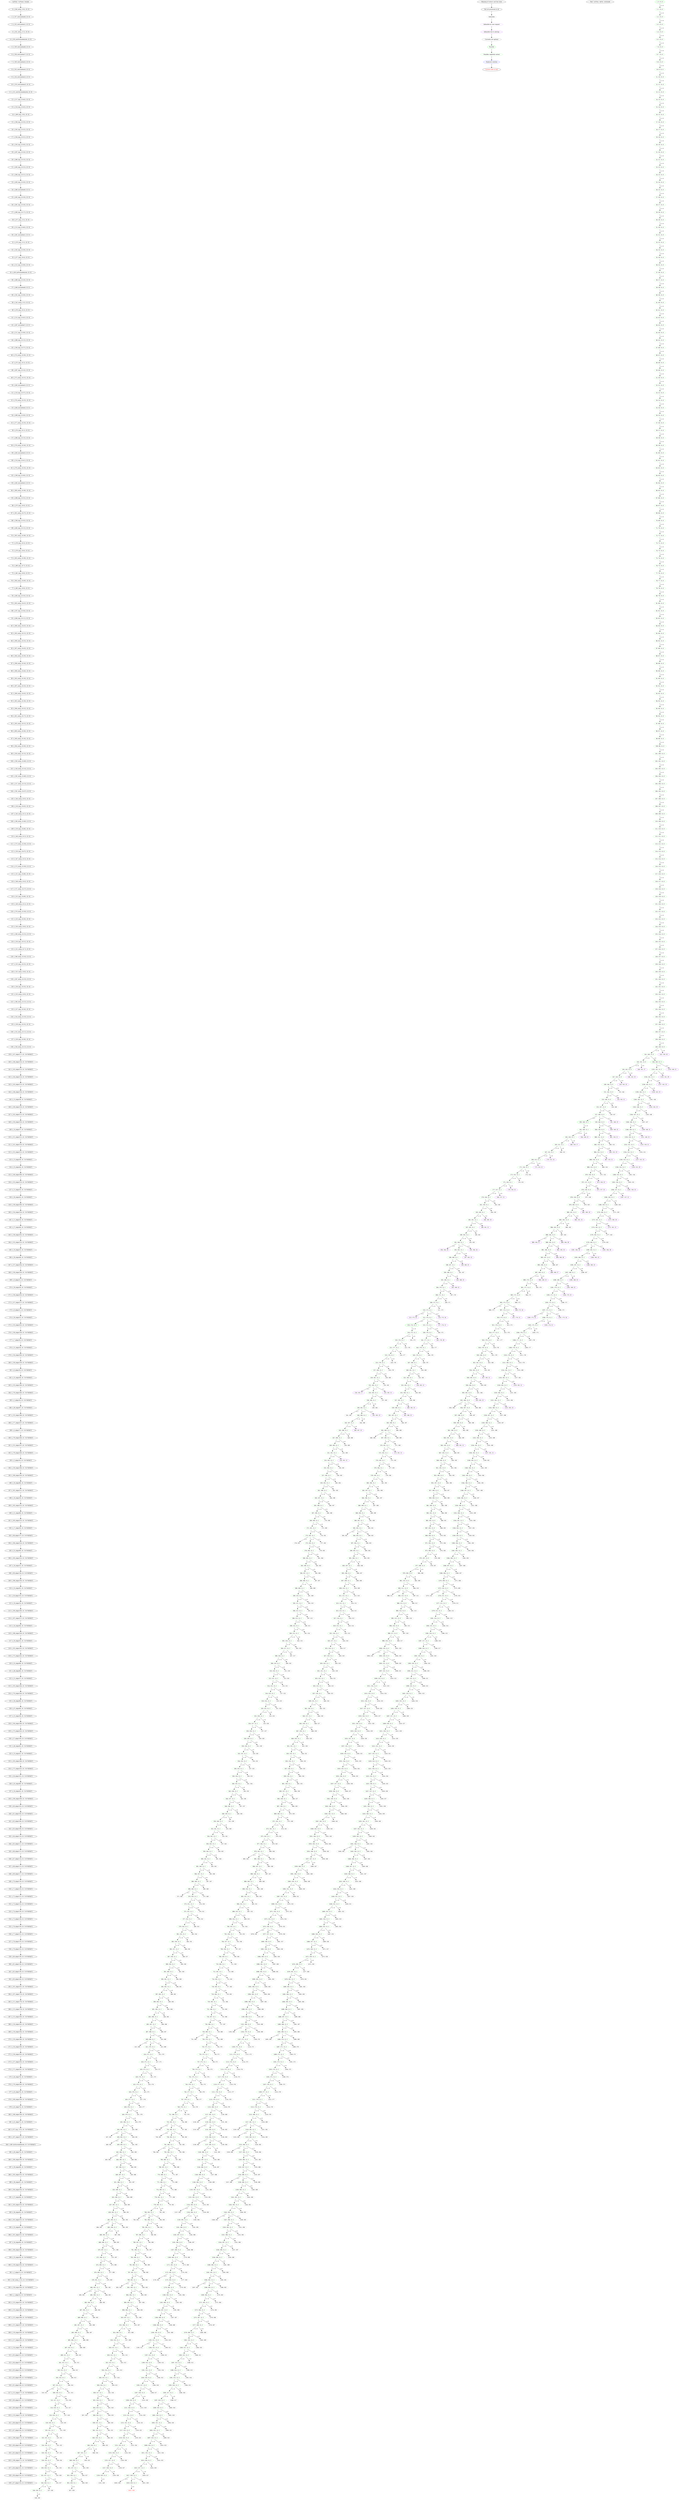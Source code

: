 digraph g {
legend_varNames [ label="varNum: varName, bounds" ]
legend_varNames_0 [ label="0: x_540_out(g_{10}), [0, 0]" ]
legend_varNames_1 [ label="1: x_537_out(random6), [0, 0]" ]
legend_varNames_2 [ label="2: x_532_out(random1), [0, 0]" ]
legend_varNames_3 [ label="3: x_541_out(g_{11}), [0, 0]" ]
legend_varNames_4 [ label="4: x_530_out(Formaldehyde), [0, 0]" ]
legend_varNames_5 [ label="5: x_539_out(random8), [0, 0]" ]
legend_varNames_6 [ label="6: x_538_out(random7), [0, 0]" ]
legend_varNames_7 [ label="7: x_536_out(random5), [0, 0]" ]
legend_varNames_8 [ label="8: x_535_out(random4), [0, 0]" ]
legend_varNames_9 [ label="9: x_534_out(random3), [0, 0]" ]
legend_varNames_10 [ label="10: x_533_out(random2), [0, 0]" ]
legend_varNames_11 [ label="11: x_531_out(Glycolaldehyde), [0, 0]" ]
legend_varNames_12 [ label="12: x_517_in(p_{0,44}), [0, 0]" ]
legend_varNames_13 [ label="13: x_516_in(p_{0,43}), [0, 0]" ]
legend_varNames_14 [ label="14: x_469_in(g_{10}), [0, 0]" ]
legend_varNames_15 [ label="15: x_506_in(p_{0,33}), [0, 0]" ]
legend_varNames_16 [ label="16: x_505_in(p_{0,32}), [0, 0]" ]
legend_varNames_17 [ label="17: x_504_in(p_{0,31}), [0, 0]" ]
legend_varNames_18 [ label="18: x_503_in(p_{0,30}), [0, 0]" ]
legend_varNames_19 [ label="19: x_497_in(p_{0,24}), [0, 0]" ]
legend_varNames_20 [ label="20: x_496_in(p_{0,23}), [0, 0]" ]
legend_varNames_21 [ label="21: x_495_in(p_{0,22}), [0, 0]" ]
legend_varNames_22 [ label="22: x_494_in(p_{0,21}), [0, 0]" ]
legend_varNames_23 [ label="23: x_493_in(p_{0,20}), [0, 0]" ]
legend_varNames_24 [ label="24: x_466_in(random6), [0, 0]" ]
legend_varNames_25 [ label="25: x_492_in(p_{0,19}), [0, 0]" ]
legend_varNames_26 [ label="26: x_491_in(p_{0,18}), [0, 0]" ]
legend_varNames_27 [ label="27: x_490_in(p_{0,17}), [0, 0]" ]
legend_varNames_28 [ label="28: x_471_in(g_{12}), [0, 0]" ]
legend_varNames_29 [ label="29: x_513_in(p_{0,40}), [0, 0]" ]
legend_varNames_30 [ label="30: x_461_in(random1), [0, 0]" ]
legend_varNames_31 [ label="31: x_470_in(g_{11}), [0, 0]" ]
legend_varNames_32 [ label="32: x_502_in(p_{0,29}), [0, 0]" ]
legend_varNames_33 [ label="33: x_477_in(p_{0,4}), [0, 0]" ]
legend_varNames_34 [ label="34: x_512_in(p_{0,39}), [0, 0]" ]
legend_varNames_35 [ label="35: x_459_in(Formaldehyde), [0, 0]" ]
legend_varNames_36 [ label="36: x_489_in(p_{0,16}), [0, 0]" ]
legend_varNames_37 [ label="37: x_468_in(random8), [0, 0]" ]
legend_varNames_38 [ label="38: x_501_in(p_{0,28}), [0, 0]" ]
legend_varNames_39 [ label="39: x_542_out(g_{12}), [0, 0]" ]
legend_varNames_40 [ label="40: x_476_in(p_{0,3}), [0, 0]" ]
legend_varNames_41 [ label="41: x_515_in(p_{0,42}), [0, 0]" ]
legend_varNames_42 [ label="42: x_467_in(random7), [0, 0]" ]
legend_varNames_43 [ label="43: x_511_in(p_{0,38}), [0, 0]" ]
legend_varNames_44 [ label="44: x_488_in(p_{0,15}), [0, 0]" ]
legend_varNames_45 [ label="45: x_500_in(p_{0,27}), [0, 0]" ]
legend_varNames_46 [ label="46: x_574_out(p_{0,30}), [0, 0]" ]
legend_varNames_47 [ label="47: x_475_in(p_{0,2}), [0, 0]" ]
legend_varNames_48 [ label="48: x_487_in(p_{0,14}), [0, 0]" ]
legend_varNames_49 [ label="49: x_575_out(p_{0,31}), [0, 0]" ]
legend_varNames_50 [ label="50: x_465_in(random5), [0, 0]" ]
legend_varNames_51 [ label="51: x_510_in(p_{0,37}), [0, 0]" ]
legend_varNames_52 [ label="52: x_576_out(p_{0,32}), [0, 0]" ]
legend_varNames_53 [ label="53: x_464_in(random4), [0, 0]" ]
legend_varNames_54 [ label="54: x_499_in(p_{0,26}), [0, 0]" ]
legend_varNames_55 [ label="55: x_577_out(p_{0,33}), [0, 0]" ]
legend_varNames_56 [ label="56: x_474_in(p_{0,1}), [0, 0]" ]
legend_varNames_57 [ label="57: x_486_in(p_{0,13}), [0, 0]" ]
legend_varNames_58 [ label="58: x_578_out(p_{0,34}), [0, 0]" ]
legend_varNames_59 [ label="59: x_463_in(random3), [0, 0]" ]
legend_varNames_60 [ label="60: x_514_in(p_{0,41}), [0, 0]" ]
legend_varNames_61 [ label="61: x_579_out(p_{0,35}), [0, 0]" ]
legend_varNames_62 [ label="62: x_509_in(p_{0,36}), [0, 0]" ]
legend_varNames_63 [ label="63: x_462_in(random2), [0, 0]" ]
legend_varNames_64 [ label="64: x_580_out(p_{0,36}), [0, 0]" ]
legend_varNames_65 [ label="65: x_498_in(p_{0,25}), [0, 0]" ]
legend_varNames_66 [ label="66: x_473_in(p_{0,0}), [0, 0]" ]
legend_varNames_67 [ label="67: x_581_out(p_{0,37}), [0, 0]" ]
legend_varNames_68 [ label="68: x_508_in(p_{0,35}), [0, 0]" ]
legend_varNames_69 [ label="69: x_485_in(p_{0,12}), [0, 0]" ]
legend_varNames_70 [ label="70: x_582_out(p_{0,38}), [0, 0]" ]
legend_varNames_71 [ label="71: x_478_in(p_{0,5}), [0, 0]" ]
legend_varNames_72 [ label="72: x_479_in(p_{0,6}), [0, 0]" ]
legend_varNames_73 [ label="73: x_583_out(p_{0,39}), [0, 0]" ]
legend_varNames_74 [ label="74: x_480_in(p_{0,7}), [0, 0]" ]
legend_varNames_75 [ label="75: x_481_in(p_{0,8}), [0, 0]" ]
legend_varNames_76 [ label="76: x_584_out(p_{0,40}), [0, 0]" ]
legend_varNames_77 [ label="77: x_482_in(p_{0,9}), [0, 0]" ]
legend_varNames_78 [ label="78: x_483_in(p_{0,10}), [0, 0]" ]
legend_varNames_79 [ label="79: x_585_out(p_{0,41}), [0, 0]" ]
legend_varNames_80 [ label="80: x_507_in(p_{0,34}), [0, 0]" ]
legend_varNames_81 [ label="81: x_484_in(p_{0,11}), [0, 0]" ]
legend_varNames_82 [ label="82: x_586_out(p_{0,42}), [0, 0]" ]
legend_varNames_83 [ label="83: x_565_out(p_{0,21}), [0, 0]" ]
legend_varNames_84 [ label="84: x_599_out(p_{0,55}), [0, 0]" ]
legend_varNames_85 [ label="85: x_587_out(p_{0,43}), [0, 0]" ]
legend_varNames_86 [ label="86: x_564_out(p_{0,20}), [0, 0]" ]
legend_varNames_87 [ label="87: x_598_out(p_{0,54}), [0, 0]" ]
legend_varNames_88 [ label="88: x_588_out(p_{0,44}), [0, 0]" ]
legend_varNames_89 [ label="89: x_563_out(p_{0,19}), [0, 0]" ]
legend_varNames_90 [ label="90: x_597_out(p_{0,53}), [0, 0]" ]
legend_varNames_91 [ label="91: x_589_out(p_{0,45}), [0, 0]" ]
legend_varNames_92 [ label="92: x_562_out(p_{0,18}), [0, 0]" ]
legend_varNames_93 [ label="93: x_596_out(p_{0,52}), [0, 0]" ]
legend_varNames_94 [ label="94: x_561_out(p_{0,17}), [0, 0]" ]
legend_varNames_95 [ label="95: x_595_out(p_{0,51}), [0, 0]" ]
legend_varNames_96 [ label="96: x_600_out(p_{0,56}), [0, 0]" ]
legend_varNames_97 [ label="97: x_560_out(p_{0,16}), [0, 0]" ]
legend_varNames_98 [ label="98: x_594_out(p_{0,50}), [0, 0]" ]
legend_varNames_99 [ label="99: x_559_out(p_{0,15}), [0, 0]" ]
legend_varNames_100 [ label="100: x_593_out(p_{0,49}), [0, 0]" ]
legend_varNames_101 [ label="101: x_558_out(p_{0,14}), [0, 0]" ]
legend_varNames_102 [ label="102: x_592_out(p_{0,48}), [0, 0]" ]
legend_varNames_103 [ label="103: x_557_out(p_{0,13}), [0, 0]" ]
legend_varNames_104 [ label="104: x_591_out(p_{0,47}), [0, 0]" ]
legend_varNames_105 [ label="105: x_544_out(p_{0,0}), [0, 0]" ]
legend_varNames_106 [ label="106: x_518_in(p_{0,45}), [0, 0]" ]
legend_varNames_107 [ label="107: x_545_out(p_{0,1}), [0, 0]" ]
legend_varNames_108 [ label="108: x_590_out(p_{0,46}), [0, 0]" ]
legend_varNames_109 [ label="109: x_519_in(p_{0,46}), [0, 0]" ]
legend_varNames_110 [ label="110: x_546_out(p_{0,2}), [0, 0]" ]
legend_varNames_111 [ label="111: x_573_out(p_{0,29}), [0, 0]" ]
legend_varNames_112 [ label="112: x_520_in(p_{0,47}), [0, 0]" ]
legend_varNames_113 [ label="113: x_547_out(p_{0,3}), [0, 0]" ]
legend_varNames_114 [ label="114: x_572_out(p_{0,28}), [0, 0]" ]
legend_varNames_115 [ label="115: x_521_in(p_{0,48}), [0, 0]" ]
legend_varNames_116 [ label="116: x_548_out(p_{0,4}), [0, 0]" ]
legend_varNames_117 [ label="117: x_571_out(p_{0,27}), [0, 0]" ]
legend_varNames_118 [ label="118: x_522_in(p_{0,49}), [0, 0]" ]
legend_varNames_119 [ label="119: x_549_out(p_{0,5}), [0, 0]" ]
legend_varNames_120 [ label="120: x_570_out(p_{0,26}), [0, 0]" ]
legend_varNames_121 [ label="121: x_523_in(p_{0,50}), [0, 0]" ]
legend_varNames_122 [ label="122: x_550_out(p_{0,6}), [0, 0]" ]
legend_varNames_123 [ label="123: x_569_out(p_{0,25}), [0, 0]" ]
legend_varNames_124 [ label="124: x_524_in(p_{0,51}), [0, 0]" ]
legend_varNames_125 [ label="125: x_551_out(p_{0,7}), [0, 0]" ]
legend_varNames_126 [ label="126: x_568_out(p_{0,24}), [0, 0]" ]
legend_varNames_127 [ label="127: x_525_in(p_{0,52}), [0, 0]" ]
legend_varNames_128 [ label="128: x_552_out(p_{0,8}), [0, 0]" ]
legend_varNames_129 [ label="129: x_567_out(p_{0,23}), [0, 0]" ]
legend_varNames_130 [ label="130: x_526_in(p_{0,53}), [0, 0]" ]
legend_varNames_131 [ label="131: x_553_out(p_{0,9}), [0, 0]" ]
legend_varNames_132 [ label="132: x_566_out(p_{0,22}), [0, 0]" ]
legend_varNames_133 [ label="133: x_527_in(p_{0,54}), [0, 0]" ]
legend_varNames_134 [ label="134: x_554_out(p_{0,10}), [0, 0]" ]
legend_varNames_135 [ label="135: x_528_in(p_{0,55}), [0, 0]" ]
legend_varNames_136 [ label="136: x_555_out(p_{0,11}), [0, 0]" ]
legend_varNames_137 [ label="137: x_529_in(p_{0,56}), [0, 0]" ]
legend_varNames_138 [ label="138: x_556_out(p_{0,12}), [0, 0]" ]
legend_varNames_139 [ label="139: x_147_edge(217), [0, 2147483647]" ]
legend_varNames_140 [ label="140: x_146_edge(216), [0, 2147483647]" ]
legend_varNames_141 [ label="141: x_145_edge(215), [0, 2147483647]" ]
legend_varNames_142 [ label="142: x_144_edge(214), [0, 2147483647]" ]
legend_varNames_143 [ label="143: x_143_edge(213), [0, 2147483647]" ]
legend_varNames_144 [ label="144: x_148_edge(218), [0, 2147483647]" ]
legend_varNames_145 [ label="145: x_15_edge(28), [0, 2147483647]" ]
legend_varNames_146 [ label="146: x_149_edge(219), [0, 2147483647]" ]
legend_varNames_147 [ label="147: x_142_edge(212), [0, 2147483647]" ]
legend_varNames_148 [ label="148: x_150_edge(220), [0, 2147483647]" ]
legend_varNames_149 [ label="149: x_14_edge(27), [0, 2147483647]" ]
legend_varNames_150 [ label="150: x_151_edge(221), [0, 2147483647]" ]
legend_varNames_151 [ label="151: x_141_edge(210), [0, 2147483647]" ]
legend_varNames_152 [ label="152: x_152_edge(222), [0, 2147483647]" ]
legend_varNames_153 [ label="153: x_13_edge(26), [0, 2147483647]" ]
legend_varNames_154 [ label="154: x_25_edge(44), [0, 2147483647]" ]
legend_varNames_155 [ label="155: x_140_edge(208), [0, 2147483647]" ]
legend_varNames_156 [ label="156: x_153_edge(223), [0, 2147483647]" ]
legend_varNames_157 [ label="157: x_12_edge(25), [0, 2147483647]" ]
legend_varNames_158 [ label="158: x_26_edge(45), [0, 2147483647]" ]
legend_varNames_159 [ label="159: x_139_edge(206), [0, 2147483647]" ]
legend_varNames_160 [ label="160: x_154_edge(224), [0, 2147483647]" ]
legend_varNames_161 [ label="161: x_11_edge(24), [0, 2147483647]" ]
legend_varNames_162 [ label="162: x_27_edge(46), [0, 2147483647]" ]
legend_varNames_163 [ label="163: x_138_edge(205), [0, 2147483647]" ]
legend_varNames_164 [ label="164: x_155_edge(225), [0, 2147483647]" ]
legend_varNames_165 [ label="165: x_10_edge(23), [0, 2147483647]" ]
legend_varNames_166 [ label="166: x_28_edge(48), [0, 2147483647]" ]
legend_varNames_167 [ label="167: x_137_edge(204), [0, 2147483647]" ]
legend_varNames_168 [ label="168: x_156_edge(226), [0, 2147483647]" ]
legend_varNames_169 [ label="169: x_9_edge(22), [0, 2147483647]" ]
legend_varNames_170 [ label="170: x_29_edge(50), [0, 2147483647]" ]
legend_varNames_171 [ label="171: x_136_edge(203), [0, 2147483647]" ]
legend_varNames_172 [ label="172: x_157_edge(227), [0, 2147483647]" ]
legend_varNames_173 [ label="173: x_8_edge(21), [0, 2147483647]" ]
legend_varNames_174 [ label="174: x_30_edge(52), [0, 2147483647]" ]
legend_varNames_175 [ label="175: x_135_edge(202), [0, 2147483647]" ]
legend_varNames_176 [ label="176: x_158_edge(228), [0, 2147483647]" ]
legend_varNames_177 [ label="177: x_7_edge(20), [0, 2147483647]" ]
legend_varNames_178 [ label="178: x_31_edge(54), [0, 2147483647]" ]
legend_varNames_179 [ label="179: x_134_edge(200), [0, 2147483647]" ]
legend_varNames_180 [ label="180: x_159_edge(229), [0, 2147483647]" ]
legend_varNames_181 [ label="181: x_6_edge(19), [0, 2147483647]" ]
legend_varNames_182 [ label="182: x_32_edge(56), [0, 2147483647]" ]
legend_varNames_183 [ label="183: x_133_edge(199), [0, 2147483647]" ]
legend_varNames_184 [ label="184: x_176_edge(246), [0, 2147483647]" ]
legend_varNames_185 [ label="185: x_5_edge(18), [0, 2147483647]" ]
legend_varNames_186 [ label="186: x_49_edge(87), [0, 2147483647]" ]
legend_varNames_187 [ label="187: x_132_edge(198), [0, 2147483647]" ]
legend_varNames_188 [ label="188: x_177_edge(247), [0, 2147483647]" ]
legend_varNames_189 [ label="189: x_4_edge(17), [0, 2147483647]" ]
legend_varNames_190 [ label="190: x_178_edge(248), [0, 2147483647]" ]
legend_varNames_191 [ label="191: x_131_edge(197), [0, 2147483647]" ]
legend_varNames_192 [ label="192: x_179_edge(249), [0, 2147483647]" ]
legend_varNames_193 [ label="193: x_3_edge(16), [0, 2147483647]" ]
legend_varNames_194 [ label="194: x_130_edge(196), [0, 2147483647]" ]
legend_varNames_195 [ label="195: x_180_edge(250), [0, 2147483647]" ]
legend_varNames_196 [ label="196: x_50_edge(88), [0, 2147483647]" ]
legend_varNames_197 [ label="197: x_181_edge(251), [0, 2147483647]" ]
legend_varNames_198 [ label="198: x_16_edge(29), [0, 2147483647]" ]
legend_varNames_199 [ label="199: x_182_edge(252), [0, 2147483647]" ]
legend_varNames_200 [ label="200: x_51_edge(89), [0, 2147483647]" ]
legend_varNames_201 [ label="201: x_183_edge(253), [0, 2147483647]" ]
legend_varNames_202 [ label="202: x_17_edge(30), [0, 2147483647]" ]
legend_varNames_203 [ label="203: x_98_edge(157), [0, 2147483647]" ]
legend_varNames_204 [ label="204: x_184_edge(254), [0, 2147483647]" ]
legend_varNames_205 [ label="205: x_52_edge(90), [0, 2147483647]" ]
legend_varNames_206 [ label="206: x_185_edge(255), [0, 2147483647]" ]
legend_varNames_207 [ label="207: x_18_edge(31), [0, 2147483647]" ]
legend_varNames_208 [ label="208: x_99_edge(158), [0, 2147483647]" ]
legend_varNames_209 [ label="209: x_186_edge(256), [0, 2147483647]" ]
legend_varNames_210 [ label="210: x_53_edge(92), [0, 2147483647]" ]
legend_varNames_211 [ label="211: x_59_edge(102), [0, 2147483647]" ]
legend_varNames_212 [ label="212: x_19_edge(33), [0, 2147483647]" ]
legend_varNames_213 [ label="213: x_100_edge(160), [0, 2147483647]" ]
legend_varNames_214 [ label="214: x_187_edge(257), [0, 2147483647]" ]
legend_varNames_215 [ label="215: x_54_edge(94), [0, 2147483647]" ]
legend_varNames_216 [ label="216: x_188_edge(258), [0, 2147483647]" ]
legend_varNames_217 [ label="217: x_20_edge(35), [0, 2147483647]" ]
legend_varNames_218 [ label="218: x_102_edge(162), [0, 2147483647]" ]
legend_varNames_219 [ label="219: x_175_edge(245), [0, 2147483647]" ]
legend_varNames_220 [ label="220: x_55_edge(96), [0, 2147483647]" ]
legend_varNames_221 [ label="221: x_48_edge(86), [0, 2147483647]" ]
legend_varNames_222 [ label="222: x_21_edge(37), [0, 2147483647]" ]
legend_varNames_223 [ label="223: x_103_edge(164), [0, 2147483647]" ]
legend_varNames_224 [ label="224: x_174_edge(244), [0, 2147483647]" ]
legend_varNames_225 [ label="225: x_56_edge(98), [0, 2147483647]" ]
legend_varNames_226 [ label="226: x_47_edge(84), [0, 2147483647]" ]
legend_varNames_227 [ label="227: x_22_edge(39), [0, 2147483647]" ]
legend_varNames_228 [ label="228: x_104_edge(166), [0, 2147483647]" ]
legend_varNames_229 [ label="229: x_173_edge(243), [0, 2147483647]" ]
legend_varNames_230 [ label="230: x_57_edge(100), [0, 2147483647]" ]
legend_varNames_231 [ label="231: x_46_edge(82), [0, 2147483647]" ]
legend_varNames_232 [ label="232: x_23_edge(41), [0, 2147483647]" ]
legend_varNames_233 [ label="233: x_105_edge(168), [0, 2147483647]" ]
legend_varNames_234 [ label="234: x_172_edge(242), [0, 2147483647]" ]
legend_varNames_235 [ label="235: x_58_edge(101), [0, 2147483647]" ]
legend_varNames_236 [ label="236: x_45_edge(80), [0, 2147483647]" ]
legend_varNames_237 [ label="237: x_24_edge(42), [0, 2147483647]" ]
legend_varNames_238 [ label="238: x_106_edge(169), [0, 2147483647]" ]
legend_varNames_239 [ label="239: x_60_edge(103), [0, 2147483647]" ]
legend_varNames_240 [ label="240: x_61_edge(104), [0, 2147483647]" ]
legend_varNames_241 [ label="241: x_62_edge(106), [0, 2147483647]" ]
legend_varNames_242 [ label="242: x_63_edge(108), [0, 2147483647]" ]
legend_varNames_243 [ label="243: x_64_edge(110), [0, 2147483647]" ]
legend_varNames_244 [ label="244: x_65_edge(111), [0, 2147483647]" ]
legend_varNames_245 [ label="245: x_66_edge(112), [0, 2147483647]" ]
legend_varNames_246 [ label="246: x_67_edge(114), [0, 2147483647]" ]
legend_varNames_247 [ label="247: x_68_edge(115), [0, 2147483647]" ]
legend_varNames_248 [ label="248: x_69_edge(117), [0, 2147483647]" ]
legend_varNames_249 [ label="249: x_70_edge(118), [0, 2147483647]" ]
legend_varNames_250 [ label="250: x_71_edge(120), [0, 2147483647]" ]
legend_varNames_251 [ label="251: x_72_edge(122), [0, 2147483647]" ]
legend_varNames_252 [ label="252: x_73_edge(124), [0, 2147483647]" ]
legend_varNames_253 [ label="253: x_74_edge(126), [0, 2147483647]" ]
legend_varNames_254 [ label="254: x_75_edge(128), [0, 2147483647]" ]
legend_varNames_255 [ label="255: x_76_edge(130), [0, 2147483647]" ]
legend_varNames_256 [ label="256: x_77_edge(132), [0, 2147483647]" ]
legend_varNames_257 [ label="257: x_78_edge(133), [0, 2147483647]" ]
legend_varNames_258 [ label="258: x_79_edge(135), [0, 2147483647]" ]
legend_varNames_259 [ label="259: x_80_edge(136), [0, 2147483647]" ]
legend_varNames_260 [ label="260: x_81_edge(138), [0, 2147483647]" ]
legend_varNames_261 [ label="261: x_82_edge(139), [0, 2147483647]" ]
legend_varNames_262 [ label="262: x_83_edge(140), [0, 2147483647]" ]
legend_varNames_263 [ label="263: x_101_edge(161), [0, 2147483647]" ]
legend_varNames_264 [ label="264: x_107_edge(170), [0, 2147483647]" ]
legend_varNames_265 [ label="265: x_111_edge(176), [0, 2147483647]" ]
legend_varNames_266 [ label="266: x_113_edge(178), [0, 2147483647]" ]
legend_varNames_267 [ label="267: x_115_edge(180), [0, 2147483647]" ]
legend_varNames_268 [ label="268: x_116_edge(182), [0, 2147483647]" ]
legend_varNames_269 [ label="269: x_118_edge(184), [0, 2147483647]" ]
legend_varNames_270 [ label="270: x_120_edge(186), [0, 2147483647]" ]
legend_varNames_271 [ label="271: x_124_edge(190), [0, 2147483647]" ]
legend_varNames_272 [ label="272: x_126_edge(192), [0, 2147483647]" ]
legend_varNames_273 [ label="273: x_127_edge(193), [0, 2147483647]" ]
legend_varNames_274 [ label="274: x_171_edge(241), [0, 2147483647]" ]
legend_varNames_275 [ label="275: x_44_edge(78), [0, 2147483647]" ]
legend_varNames_276 [ label="276: x_170_edge(240), [0, 2147483647]" ]
legend_varNames_277 [ label="277: x_43_edge(76), [0, 2147483647]" ]
legend_varNames_278 [ label="278: x_169_edge(239), [0, 2147483647]" ]
legend_varNames_279 [ label="279: x_42_edge(74), [0, 2147483647]" ]
legend_varNames_280 [ label="280: x_168_edge(238), [0, 2147483647]" ]
legend_varNames_281 [ label="281: x_41_edge(72), [0, 2147483647]" ]
legend_varNames_282 [ label="282: x_472_in(g_{13}), [0, 2147483647]" ]
legend_varNames_283 [ label="283: x_167_edge(237), [0, 2147483647]" ]
legend_varNames_284 [ label="284: x_460_in(Glycolaldehyde), [0, 2147483647]" ]
legend_varNames_285 [ label="285: x_40_edge(70), [0, 2147483647]" ]
legend_varNames_286 [ label="286: x_166_edge(236), [0, 2147483647]" ]
legend_varNames_287 [ label="287: x_39_edge(69), [0, 2147483647]" ]
legend_varNames_288 [ label="288: x_165_edge(235), [0, 2147483647]" ]
legend_varNames_289 [ label="289: x_38_edge(67), [0, 2147483647]" ]
legend_varNames_290 [ label="290: x_164_edge(234), [0, 2147483647]" ]
legend_varNames_291 [ label="291: x_37_edge(64), [0, 2147483647]" ]
legend_varNames_292 [ label="292: x_163_edge(233), [0, 2147483647]" ]
legend_varNames_293 [ label="293: x_36_edge(62), [0, 2147483647]" ]
legend_varNames_294 [ label="294: x_162_edge(232), [0, 2147483647]" ]
legend_varNames_295 [ label="295: x_35_edge(61), [0, 2147483647]" ]
legend_varNames_296 [ label="296: x_161_edge(231), [0, 2147483647]" ]
legend_varNames_297 [ label="297: x_34_edge(60), [0, 2147483647]" ]
legend_varNames_298 [ label="298: x_160_edge(230), [0, 2147483647]" ]
legend_varNames_299 [ label="299: x_33_edge(58), [0, 2147483647]" ]
legend_varNames_300 [ label="300: x_129_edge(195), [0, 2147483647]" ]
legend_varNames_301 [ label="301: x_2_edge(15), [0, 2147483647]" ]
legend_varNames_302 [ label="302: x_543_out(g_{13}), [0, 2147483647]" ]
legend_varNames_303 [ label="303: x_128_edge(194), [0, 2147483647]" ]
legend_varNames_304 [ label="304: x_1_edge(14), [0, 2147483647]" ]
legend_varNames_305 [ label="305: x_125_edge(191), [0, 2147483647]" ]
legend_varNames_306 [ label="306: x_123_edge(189), [0, 2147483647]" ]
legend_varNames_307 [ label="307: x_122_edge(188), [0, 2147483647]" ]
legend_varNames_308 [ label="308: x_121_edge(187), [0, 2147483647]" ]
legend_varNames_309 [ label="309: x_119_edge(185), [0, 2147483647]" ]
legend_varNames_310 [ label="310: x_117_edge(183), [0, 2147483647]" ]
legend_varNames_311 [ label="311: x_114_edge(179), [0, 2147483647]" ]
legend_varNames_312 [ label="312: x_95_edge(152), [0, 2147483647]" ]
legend_varNames_313 [ label="313: x_94_edge(151), [0, 2147483647]" ]
legend_varNames_314 [ label="314: x_93_edge(150), [0, 2147483647]" ]
legend_varNames_315 [ label="315: x_92_edge(149), [0, 2147483647]" ]
legend_varNames_316 [ label="316: x_91_edge(148), [0, 2147483647]" ]
legend_varNames_317 [ label="317: x_112_edge(177), [0, 2147483647]" ]
legend_varNames_318 [ label="318: x_90_edge(147), [0, 2147483647]" ]
legend_varNames_319 [ label="319: x_89_edge(146), [0, 2147483647]" ]
legend_varNames_320 [ label="320: x_110_edge(175), [0, 2147483647]" ]
legend_varNames_321 [ label="321: x_88_edge(145), [0, 2147483647]" ]
legend_varNames_322 [ label="322: x_87_edge(144), [0, 2147483647]" ]
legend_varNames_323 [ label="323: x_109_edge(173), [0, 2147483647]" ]
legend_varNames_324 [ label="324: x_86_edge(143), [0, 2147483647]" ]
legend_varNames_325 [ label="325: x_85_edge(142), [0, 2147483647]" ]
legend_varNames_326 [ label="326: x_108_edge(171), [0, 2147483647]" ]
legend_varNames_327 [ label="327: x_84_edge(141), [0, 2147483647]" ]
legend_varNames_328 [ label="328: x_96_edge(154), [0, 2147483647]" ]
legend_varNames_329 [ label="329: x_97_edge(155), [0, 2147483647]" ]
legend_varNames -> legend_varNames_0
legend_varNames_0 -> legend_varNames_1
legend_varNames_1 -> legend_varNames_2
legend_varNames_2 -> legend_varNames_3
legend_varNames_3 -> legend_varNames_4
legend_varNames_4 -> legend_varNames_5
legend_varNames_5 -> legend_varNames_6
legend_varNames_6 -> legend_varNames_7
legend_varNames_7 -> legend_varNames_8
legend_varNames_8 -> legend_varNames_9
legend_varNames_9 -> legend_varNames_10
legend_varNames_10 -> legend_varNames_11
legend_varNames_11 -> legend_varNames_12
legend_varNames_12 -> legend_varNames_13
legend_varNames_13 -> legend_varNames_14
legend_varNames_14 -> legend_varNames_15
legend_varNames_15 -> legend_varNames_16
legend_varNames_16 -> legend_varNames_17
legend_varNames_17 -> legend_varNames_18
legend_varNames_18 -> legend_varNames_19
legend_varNames_19 -> legend_varNames_20
legend_varNames_20 -> legend_varNames_21
legend_varNames_21 -> legend_varNames_22
legend_varNames_22 -> legend_varNames_23
legend_varNames_23 -> legend_varNames_24
legend_varNames_24 -> legend_varNames_25
legend_varNames_25 -> legend_varNames_26
legend_varNames_26 -> legend_varNames_27
legend_varNames_27 -> legend_varNames_28
legend_varNames_28 -> legend_varNames_29
legend_varNames_29 -> legend_varNames_30
legend_varNames_30 -> legend_varNames_31
legend_varNames_31 -> legend_varNames_32
legend_varNames_32 -> legend_varNames_33
legend_varNames_33 -> legend_varNames_34
legend_varNames_34 -> legend_varNames_35
legend_varNames_35 -> legend_varNames_36
legend_varNames_36 -> legend_varNames_37
legend_varNames_37 -> legend_varNames_38
legend_varNames_38 -> legend_varNames_39
legend_varNames_39 -> legend_varNames_40
legend_varNames_40 -> legend_varNames_41
legend_varNames_41 -> legend_varNames_42
legend_varNames_42 -> legend_varNames_43
legend_varNames_43 -> legend_varNames_44
legend_varNames_44 -> legend_varNames_45
legend_varNames_45 -> legend_varNames_46
legend_varNames_46 -> legend_varNames_47
legend_varNames_47 -> legend_varNames_48
legend_varNames_48 -> legend_varNames_49
legend_varNames_49 -> legend_varNames_50
legend_varNames_50 -> legend_varNames_51
legend_varNames_51 -> legend_varNames_52
legend_varNames_52 -> legend_varNames_53
legend_varNames_53 -> legend_varNames_54
legend_varNames_54 -> legend_varNames_55
legend_varNames_55 -> legend_varNames_56
legend_varNames_56 -> legend_varNames_57
legend_varNames_57 -> legend_varNames_58
legend_varNames_58 -> legend_varNames_59
legend_varNames_59 -> legend_varNames_60
legend_varNames_60 -> legend_varNames_61
legend_varNames_61 -> legend_varNames_62
legend_varNames_62 -> legend_varNames_63
legend_varNames_63 -> legend_varNames_64
legend_varNames_64 -> legend_varNames_65
legend_varNames_65 -> legend_varNames_66
legend_varNames_66 -> legend_varNames_67
legend_varNames_67 -> legend_varNames_68
legend_varNames_68 -> legend_varNames_69
legend_varNames_69 -> legend_varNames_70
legend_varNames_70 -> legend_varNames_71
legend_varNames_71 -> legend_varNames_72
legend_varNames_72 -> legend_varNames_73
legend_varNames_73 -> legend_varNames_74
legend_varNames_74 -> legend_varNames_75
legend_varNames_75 -> legend_varNames_76
legend_varNames_76 -> legend_varNames_77
legend_varNames_77 -> legend_varNames_78
legend_varNames_78 -> legend_varNames_79
legend_varNames_79 -> legend_varNames_80
legend_varNames_80 -> legend_varNames_81
legend_varNames_81 -> legend_varNames_82
legend_varNames_82 -> legend_varNames_83
legend_varNames_83 -> legend_varNames_84
legend_varNames_84 -> legend_varNames_85
legend_varNames_85 -> legend_varNames_86
legend_varNames_86 -> legend_varNames_87
legend_varNames_87 -> legend_varNames_88
legend_varNames_88 -> legend_varNames_89
legend_varNames_89 -> legend_varNames_90
legend_varNames_90 -> legend_varNames_91
legend_varNames_91 -> legend_varNames_92
legend_varNames_92 -> legend_varNames_93
legend_varNames_93 -> legend_varNames_94
legend_varNames_94 -> legend_varNames_95
legend_varNames_95 -> legend_varNames_96
legend_varNames_96 -> legend_varNames_97
legend_varNames_97 -> legend_varNames_98
legend_varNames_98 -> legend_varNames_99
legend_varNames_99 -> legend_varNames_100
legend_varNames_100 -> legend_varNames_101
legend_varNames_101 -> legend_varNames_102
legend_varNames_102 -> legend_varNames_103
legend_varNames_103 -> legend_varNames_104
legend_varNames_104 -> legend_varNames_105
legend_varNames_105 -> legend_varNames_106
legend_varNames_106 -> legend_varNames_107
legend_varNames_107 -> legend_varNames_108
legend_varNames_108 -> legend_varNames_109
legend_varNames_109 -> legend_varNames_110
legend_varNames_110 -> legend_varNames_111
legend_varNames_111 -> legend_varNames_112
legend_varNames_112 -> legend_varNames_113
legend_varNames_113 -> legend_varNames_114
legend_varNames_114 -> legend_varNames_115
legend_varNames_115 -> legend_varNames_116
legend_varNames_116 -> legend_varNames_117
legend_varNames_117 -> legend_varNames_118
legend_varNames_118 -> legend_varNames_119
legend_varNames_119 -> legend_varNames_120
legend_varNames_120 -> legend_varNames_121
legend_varNames_121 -> legend_varNames_122
legend_varNames_122 -> legend_varNames_123
legend_varNames_123 -> legend_varNames_124
legend_varNames_124 -> legend_varNames_125
legend_varNames_125 -> legend_varNames_126
legend_varNames_126 -> legend_varNames_127
legend_varNames_127 -> legend_varNames_128
legend_varNames_128 -> legend_varNames_129
legend_varNames_129 -> legend_varNames_130
legend_varNames_130 -> legend_varNames_131
legend_varNames_131 -> legend_varNames_132
legend_varNames_132 -> legend_varNames_133
legend_varNames_133 -> legend_varNames_134
legend_varNames_134 -> legend_varNames_135
legend_varNames_135 -> legend_varNames_136
legend_varNames_136 -> legend_varNames_137
legend_varNames_137 -> legend_varNames_138
legend_varNames_138 -> legend_varNames_139
legend_varNames_139 -> legend_varNames_140
legend_varNames_140 -> legend_varNames_141
legend_varNames_141 -> legend_varNames_142
legend_varNames_142 -> legend_varNames_143
legend_varNames_143 -> legend_varNames_144
legend_varNames_144 -> legend_varNames_145
legend_varNames_145 -> legend_varNames_146
legend_varNames_146 -> legend_varNames_147
legend_varNames_147 -> legend_varNames_148
legend_varNames_148 -> legend_varNames_149
legend_varNames_149 -> legend_varNames_150
legend_varNames_150 -> legend_varNames_151
legend_varNames_151 -> legend_varNames_152
legend_varNames_152 -> legend_varNames_153
legend_varNames_153 -> legend_varNames_154
legend_varNames_154 -> legend_varNames_155
legend_varNames_155 -> legend_varNames_156
legend_varNames_156 -> legend_varNames_157
legend_varNames_157 -> legend_varNames_158
legend_varNames_158 -> legend_varNames_159
legend_varNames_159 -> legend_varNames_160
legend_varNames_160 -> legend_varNames_161
legend_varNames_161 -> legend_varNames_162
legend_varNames_162 -> legend_varNames_163
legend_varNames_163 -> legend_varNames_164
legend_varNames_164 -> legend_varNames_165
legend_varNames_165 -> legend_varNames_166
legend_varNames_166 -> legend_varNames_167
legend_varNames_167 -> legend_varNames_168
legend_varNames_168 -> legend_varNames_169
legend_varNames_169 -> legend_varNames_170
legend_varNames_170 -> legend_varNames_171
legend_varNames_171 -> legend_varNames_172
legend_varNames_172 -> legend_varNames_173
legend_varNames_173 -> legend_varNames_174
legend_varNames_174 -> legend_varNames_175
legend_varNames_175 -> legend_varNames_176
legend_varNames_176 -> legend_varNames_177
legend_varNames_177 -> legend_varNames_178
legend_varNames_178 -> legend_varNames_179
legend_varNames_179 -> legend_varNames_180
legend_varNames_180 -> legend_varNames_181
legend_varNames_181 -> legend_varNames_182
legend_varNames_182 -> legend_varNames_183
legend_varNames_183 -> legend_varNames_184
legend_varNames_184 -> legend_varNames_185
legend_varNames_185 -> legend_varNames_186
legend_varNames_186 -> legend_varNames_187
legend_varNames_187 -> legend_varNames_188
legend_varNames_188 -> legend_varNames_189
legend_varNames_189 -> legend_varNames_190
legend_varNames_190 -> legend_varNames_191
legend_varNames_191 -> legend_varNames_192
legend_varNames_192 -> legend_varNames_193
legend_varNames_193 -> legend_varNames_194
legend_varNames_194 -> legend_varNames_195
legend_varNames_195 -> legend_varNames_196
legend_varNames_196 -> legend_varNames_197
legend_varNames_197 -> legend_varNames_198
legend_varNames_198 -> legend_varNames_199
legend_varNames_199 -> legend_varNames_200
legend_varNames_200 -> legend_varNames_201
legend_varNames_201 -> legend_varNames_202
legend_varNames_202 -> legend_varNames_203
legend_varNames_203 -> legend_varNames_204
legend_varNames_204 -> legend_varNames_205
legend_varNames_205 -> legend_varNames_206
legend_varNames_206 -> legend_varNames_207
legend_varNames_207 -> legend_varNames_208
legend_varNames_208 -> legend_varNames_209
legend_varNames_209 -> legend_varNames_210
legend_varNames_210 -> legend_varNames_211
legend_varNames_211 -> legend_varNames_212
legend_varNames_212 -> legend_varNames_213
legend_varNames_213 -> legend_varNames_214
legend_varNames_214 -> legend_varNames_215
legend_varNames_215 -> legend_varNames_216
legend_varNames_216 -> legend_varNames_217
legend_varNames_217 -> legend_varNames_218
legend_varNames_218 -> legend_varNames_219
legend_varNames_219 -> legend_varNames_220
legend_varNames_220 -> legend_varNames_221
legend_varNames_221 -> legend_varNames_222
legend_varNames_222 -> legend_varNames_223
legend_varNames_223 -> legend_varNames_224
legend_varNames_224 -> legend_varNames_225
legend_varNames_225 -> legend_varNames_226
legend_varNames_226 -> legend_varNames_227
legend_varNames_227 -> legend_varNames_228
legend_varNames_228 -> legend_varNames_229
legend_varNames_229 -> legend_varNames_230
legend_varNames_230 -> legend_varNames_231
legend_varNames_231 -> legend_varNames_232
legend_varNames_232 -> legend_varNames_233
legend_varNames_233 -> legend_varNames_234
legend_varNames_234 -> legend_varNames_235
legend_varNames_235 -> legend_varNames_236
legend_varNames_236 -> legend_varNames_237
legend_varNames_237 -> legend_varNames_238
legend_varNames_238 -> legend_varNames_239
legend_varNames_239 -> legend_varNames_240
legend_varNames_240 -> legend_varNames_241
legend_varNames_241 -> legend_varNames_242
legend_varNames_242 -> legend_varNames_243
legend_varNames_243 -> legend_varNames_244
legend_varNames_244 -> legend_varNames_245
legend_varNames_245 -> legend_varNames_246
legend_varNames_246 -> legend_varNames_247
legend_varNames_247 -> legend_varNames_248
legend_varNames_248 -> legend_varNames_249
legend_varNames_249 -> legend_varNames_250
legend_varNames_250 -> legend_varNames_251
legend_varNames_251 -> legend_varNames_252
legend_varNames_252 -> legend_varNames_253
legend_varNames_253 -> legend_varNames_254
legend_varNames_254 -> legend_varNames_255
legend_varNames_255 -> legend_varNames_256
legend_varNames_256 -> legend_varNames_257
legend_varNames_257 -> legend_varNames_258
legend_varNames_258 -> legend_varNames_259
legend_varNames_259 -> legend_varNames_260
legend_varNames_260 -> legend_varNames_261
legend_varNames_261 -> legend_varNames_262
legend_varNames_262 -> legend_varNames_263
legend_varNames_263 -> legend_varNames_264
legend_varNames_264 -> legend_varNames_265
legend_varNames_265 -> legend_varNames_266
legend_varNames_266 -> legend_varNames_267
legend_varNames_267 -> legend_varNames_268
legend_varNames_268 -> legend_varNames_269
legend_varNames_269 -> legend_varNames_270
legend_varNames_270 -> legend_varNames_271
legend_varNames_271 -> legend_varNames_272
legend_varNames_272 -> legend_varNames_273
legend_varNames_273 -> legend_varNames_274
legend_varNames_274 -> legend_varNames_275
legend_varNames_275 -> legend_varNames_276
legend_varNames_276 -> legend_varNames_277
legend_varNames_277 -> legend_varNames_278
legend_varNames_278 -> legend_varNames_279
legend_varNames_279 -> legend_varNames_280
legend_varNames_280 -> legend_varNames_281
legend_varNames_281 -> legend_varNames_282
legend_varNames_282 -> legend_varNames_283
legend_varNames_283 -> legend_varNames_284
legend_varNames_284 -> legend_varNames_285
legend_varNames_285 -> legend_varNames_286
legend_varNames_286 -> legend_varNames_287
legend_varNames_287 -> legend_varNames_288
legend_varNames_288 -> legend_varNames_289
legend_varNames_289 -> legend_varNames_290
legend_varNames_290 -> legend_varNames_291
legend_varNames_291 -> legend_varNames_292
legend_varNames_292 -> legend_varNames_293
legend_varNames_293 -> legend_varNames_294
legend_varNames_294 -> legend_varNames_295
legend_varNames_295 -> legend_varNames_296
legend_varNames_296 -> legend_varNames_297
legend_varNames_297 -> legend_varNames_298
legend_varNames_298 -> legend_varNames_299
legend_varNames_299 -> legend_varNames_300
legend_varNames_300 -> legend_varNames_301
legend_varNames_301 -> legend_varNames_302
legend_varNames_302 -> legend_varNames_303
legend_varNames_303 -> legend_varNames_304
legend_varNames_304 -> legend_varNames_305
legend_varNames_305 -> legend_varNames_306
legend_varNames_306 -> legend_varNames_307
legend_varNames_307 -> legend_varNames_308
legend_varNames_308 -> legend_varNames_309
legend_varNames_309 -> legend_varNames_310
legend_varNames_310 -> legend_varNames_311
legend_varNames_311 -> legend_varNames_312
legend_varNames_312 -> legend_varNames_313
legend_varNames_313 -> legend_varNames_314
legend_varNames_314 -> legend_varNames_315
legend_varNames_315 -> legend_varNames_316
legend_varNames_316 -> legend_varNames_317
legend_varNames_317 -> legend_varNames_318
legend_varNames_318 -> legend_varNames_319
legend_varNames_319 -> legend_varNames_320
legend_varNames_320 -> legend_varNames_321
legend_varNames_321 -> legend_varNames_322
legend_varNames_322 -> legend_varNames_323
legend_varNames_323 -> legend_varNames_324
legend_varNames_324 -> legend_varNames_325
legend_varNames_325 -> legend_varNames_326
legend_varNames_326 -> legend_varNames_327
legend_varNames_327 -> legend_varNames_328
legend_varNames_328 -> legend_varNames_329
legend_colours_0 [ label="Meaning of colours and line style" ]
legend_colours_1 [ label="Not yet processed at all"  ]
legend_colours_0 -> legend_colours_1
legend_colours_2 [ label="Infeasible" color=gray ]
legend_colours_1 -> legend_colours_2
legend_colours_3 [ label="Infeasible by user request" color=purple style=dashed ]
legend_colours_2 -> legend_colours_3
legend_colours_4 [ label="Infeasible due to absGap" color=purple ]
legend_colours_3 -> legend_colours_4
legend_colours_5 [ label="Currently not optimal" style=dashed ]
legend_colours_4 -> legend_colours_5
legend_colours_6 [ label="Feasible" color=green ]
legend_colours_5 -> legend_colours_6
legend_colours_7 [ label="Feasible, implicitly solved" color=green style=dashed ]
legend_colours_6 -> legend_colours_7
legend_colours_8 [ label="Duplicate solution" color=blue ]
legend_colours_7 -> legend_colours_8
legend_colours_9 [ label="Current node at exit" fontcolor=red ]
legend_colours_8 -> legend_colours_9
legend_text [ label="Text: varNum, objVal, solutionId" ]
1 [ label="1, 0, 15, 0" color=green ] 
2 [ label="2, 1, 15, 0" color=green style=dashed ] 
1 -> 2 [ label=" == 0" ]
3 [ label="3, 2, 15, 0" color=green style=dashed ] 
2 -> 3 [ label=" == 0" ]
4 [ label="4, 3, 15, 0" color=green style=dashed ] 
3 -> 4 [ label=" == 0" ]
5 [ label="5, 4, 15, 0" color=green style=dashed ] 
4 -> 5 [ label=" == 0" ]
6 [ label="6, 5, 15, 0" color=green style=dashed ] 
5 -> 6 [ label=" == 0" ]
7 [ label="7, 6, 15, 0" color=green style=dashed ] 
6 -> 7 [ label=" == 0" ]
8 [ label="8, 7, 15, 0" color=green style=dashed ] 
7 -> 8 [ label=" == 0" ]
9 [ label="9, 8, 15, 0" color=green style=dashed ] 
8 -> 9 [ label=" == 0" ]
10 [ label="10, 9, 15, 0" color=green style=dashed ] 
9 -> 10 [ label=" == 0" ]
11 [ label="11, 10, 15, 0" color=green style=dashed ] 
10 -> 11 [ label=" == 0" ]
12 [ label="12, 11, 15, 0" color=green style=dashed ] 
11 -> 12 [ label=" == 0" ]
13 [ label="13, 12, 15, 0" color=green style=dashed ] 
12 -> 13 [ label=" == 0" ]
14 [ label="14, 13, 15, 0" color=green style=dashed ] 
13 -> 14 [ label=" == 0" ]
15 [ label="15, 14, 15, 0" color=green style=dashed ] 
14 -> 15 [ label=" == 0" ]
16 [ label="16, 15, 15, 0" color=green style=dashed ] 
15 -> 16 [ label=" == 0" ]
17 [ label="17, 16, 15, 0" color=green style=dashed ] 
16 -> 17 [ label=" == 0" ]
18 [ label="18, 17, 15, 0" color=green style=dashed ] 
17 -> 18 [ label=" == 0" ]
19 [ label="19, 18, 15, 0" color=green style=dashed ] 
18 -> 19 [ label=" == 0" ]
20 [ label="20, 19, 15, 0" color=green style=dashed ] 
19 -> 20 [ label=" == 0" ]
21 [ label="21, 20, 15, 0" color=green style=dashed ] 
20 -> 21 [ label=" == 0" ]
22 [ label="22, 21, 15, 0" color=green style=dashed ] 
21 -> 22 [ label=" == 0" ]
23 [ label="23, 22, 15, 0" color=green style=dashed ] 
22 -> 23 [ label=" == 0" ]
24 [ label="24, 23, 15, 0" color=green style=dashed ] 
23 -> 24 [ label=" == 0" ]
25 [ label="25, 24, 15, 0" color=green style=dashed ] 
24 -> 25 [ label=" == 0" ]
26 [ label="26, 25, 15, 0" color=green style=dashed ] 
25 -> 26 [ label=" == 0" ]
27 [ label="27, 26, 15, 0" color=green style=dashed ] 
26 -> 27 [ label=" == 0" ]
28 [ label="28, 27, 15, 0" color=green style=dashed ] 
27 -> 28 [ label=" == 0" ]
29 [ label="29, 28, 15, 0" color=green style=dashed ] 
28 -> 29 [ label=" == 0" ]
30 [ label="30, 29, 15, 0" color=green style=dashed ] 
29 -> 30 [ label=" == 0" ]
31 [ label="31, 30, 15, 0" color=green style=dashed ] 
30 -> 31 [ label=" == 0" ]
32 [ label="32, 31, 15, 0" color=green style=dashed ] 
31 -> 32 [ label=" == 0" ]
33 [ label="33, 32, 15, 0" color=green style=dashed ] 
32 -> 33 [ label=" == 0" ]
34 [ label="34, 33, 15, 0" color=green style=dashed ] 
33 -> 34 [ label=" == 0" ]
35 [ label="35, 34, 15, 0" color=green style=dashed ] 
34 -> 35 [ label=" == 0" ]
36 [ label="36, 35, 15, 0" color=green style=dashed ] 
35 -> 36 [ label=" == 0" ]
37 [ label="37, 36, 15, 0" color=green style=dashed ] 
36 -> 37 [ label=" == 0" ]
38 [ label="38, 37, 15, 0" color=green style=dashed ] 
37 -> 38 [ label=" == 0" ]
39 [ label="39, 38, 15, 0" color=green style=dashed ] 
38 -> 39 [ label=" == 0" ]
40 [ label="40, 39, 15, 0" color=green style=dashed ] 
39 -> 40 [ label=" == 0" ]
41 [ label="41, 40, 15, 0" color=green style=dashed ] 
40 -> 41 [ label=" == 0" ]
42 [ label="42, 41, 15, 0" color=green style=dashed ] 
41 -> 42 [ label=" == 0" ]
43 [ label="43, 42, 15, 0" color=green style=dashed ] 
42 -> 43 [ label=" == 0" ]
44 [ label="44, 43, 15, 0" color=green style=dashed ] 
43 -> 44 [ label=" == 0" ]
45 [ label="45, 44, 15, 0" color=green style=dashed ] 
44 -> 45 [ label=" == 0" ]
46 [ label="46, 45, 15, 0" color=green style=dashed ] 
45 -> 46 [ label=" == 0" ]
47 [ label="47, 46, 15, 0" color=green style=dashed ] 
46 -> 47 [ label=" == 0" ]
48 [ label="48, 47, 15, 0" color=green style=dashed ] 
47 -> 48 [ label=" == 0" ]
49 [ label="49, 48, 15, 0" color=green style=dashed ] 
48 -> 49 [ label=" == 0" ]
50 [ label="50, 49, 15, 0" color=green style=dashed ] 
49 -> 50 [ label=" == 0" ]
51 [ label="51, 50, 15, 0" color=green style=dashed ] 
50 -> 51 [ label=" == 0" ]
52 [ label="52, 51, 15, 0" color=green style=dashed ] 
51 -> 52 [ label=" == 0" ]
53 [ label="53, 52, 15, 0" color=green style=dashed ] 
52 -> 53 [ label=" == 0" ]
54 [ label="54, 53, 15, 0" color=green style=dashed ] 
53 -> 54 [ label=" == 0" ]
55 [ label="55, 54, 15, 0" color=green style=dashed ] 
54 -> 55 [ label=" == 0" ]
56 [ label="56, 55, 15, 0" color=green style=dashed ] 
55 -> 56 [ label=" == 0" ]
57 [ label="57, 56, 15, 0" color=green style=dashed ] 
56 -> 57 [ label=" == 0" ]
58 [ label="58, 57, 15, 0" color=green style=dashed ] 
57 -> 58 [ label=" == 0" ]
59 [ label="59, 58, 15, 0" color=green style=dashed ] 
58 -> 59 [ label=" == 0" ]
60 [ label="60, 59, 15, 0" color=green style=dashed ] 
59 -> 60 [ label=" == 0" ]
61 [ label="61, 60, 15, 0" color=green style=dashed ] 
60 -> 61 [ label=" == 0" ]
62 [ label="62, 61, 15, 0" color=green style=dashed ] 
61 -> 62 [ label=" == 0" ]
63 [ label="63, 62, 15, 0" color=green style=dashed ] 
62 -> 63 [ label=" == 0" ]
64 [ label="64, 63, 15, 0" color=green style=dashed ] 
63 -> 64 [ label=" == 0" ]
65 [ label="65, 64, 15, 0" color=green style=dashed ] 
64 -> 65 [ label=" == 0" ]
66 [ label="66, 65, 15, 0" color=green style=dashed ] 
65 -> 66 [ label=" == 0" ]
67 [ label="67, 66, 15, 0" color=green style=dashed ] 
66 -> 67 [ label=" == 0" ]
68 [ label="68, 67, 15, 0" color=green style=dashed ] 
67 -> 68 [ label=" == 0" ]
69 [ label="69, 68, 15, 0" color=green style=dashed ] 
68 -> 69 [ label=" == 0" ]
70 [ label="70, 69, 15, 0" color=green style=dashed ] 
69 -> 70 [ label=" == 0" ]
71 [ label="71, 70, 15, 0" color=green style=dashed ] 
70 -> 71 [ label=" == 0" ]
72 [ label="72, 71, 15, 0" color=green style=dashed ] 
71 -> 72 [ label=" == 0" ]
73 [ label="73, 72, 15, 0" color=green style=dashed ] 
72 -> 73 [ label=" == 0" ]
74 [ label="74, 73, 15, 0" color=green style=dashed ] 
73 -> 74 [ label=" == 0" ]
75 [ label="75, 74, 15, 0" color=green style=dashed ] 
74 -> 75 [ label=" == 0" ]
76 [ label="76, 75, 15, 0" color=green style=dashed ] 
75 -> 76 [ label=" == 0" ]
77 [ label="77, 76, 15, 0" color=green style=dashed ] 
76 -> 77 [ label=" == 0" ]
78 [ label="78, 77, 15, 0" color=green style=dashed ] 
77 -> 78 [ label=" == 0" ]
79 [ label="79, 78, 15, 0" color=green style=dashed ] 
78 -> 79 [ label=" == 0" ]
80 [ label="80, 79, 15, 0" color=green style=dashed ] 
79 -> 80 [ label=" == 0" ]
81 [ label="81, 80, 15, 0" color=green style=dashed ] 
80 -> 81 [ label=" == 0" ]
82 [ label="82, 81, 15, 0" color=green style=dashed ] 
81 -> 82 [ label=" == 0" ]
83 [ label="83, 82, 15, 0" color=green style=dashed ] 
82 -> 83 [ label=" == 0" ]
84 [ label="84, 83, 15, 0" color=green style=dashed ] 
83 -> 84 [ label=" == 0" ]
85 [ label="85, 84, 15, 0" color=green style=dashed ] 
84 -> 85 [ label=" == 0" ]
86 [ label="86, 85, 15, 0" color=green style=dashed ] 
85 -> 86 [ label=" == 0" ]
87 [ label="87, 86, 15, 0" color=green style=dashed ] 
86 -> 87 [ label=" == 0" ]
88 [ label="88, 87, 15, 0" color=green style=dashed ] 
87 -> 88 [ label=" == 0" ]
89 [ label="89, 88, 15, 0" color=green style=dashed ] 
88 -> 89 [ label=" == 0" ]
90 [ label="90, 89, 15, 0" color=green style=dashed ] 
89 -> 90 [ label=" == 0" ]
91 [ label="91, 90, 15, 0" color=green style=dashed ] 
90 -> 91 [ label=" == 0" ]
92 [ label="92, 91, 15, 0" color=green style=dashed ] 
91 -> 92 [ label=" == 0" ]
93 [ label="93, 92, 15, 0" color=green style=dashed ] 
92 -> 93 [ label=" == 0" ]
94 [ label="94, 93, 15, 0" color=green style=dashed ] 
93 -> 94 [ label=" == 0" ]
95 [ label="95, 94, 15, 0" color=green style=dashed ] 
94 -> 95 [ label=" == 0" ]
96 [ label="96, 95, 15, 0" color=green style=dashed ] 
95 -> 96 [ label=" == 0" ]
97 [ label="97, 96, 15, 0" color=green style=dashed ] 
96 -> 97 [ label=" == 0" ]
98 [ label="98, 97, 15, 0" color=green style=dashed ] 
97 -> 98 [ label=" == 0" ]
99 [ label="99, 98, 15, 0" color=green style=dashed ] 
98 -> 99 [ label=" == 0" ]
100 [ label="100, 99, 15, 0" color=green style=dashed ] 
99 -> 100 [ label=" == 0" ]
101 [ label="101, 100, 15, 0" color=green style=dashed ] 
100 -> 101 [ label=" == 0" ]
102 [ label="102, 101, 15, 0" color=green style=dashed ] 
101 -> 102 [ label=" == 0" ]
103 [ label="103, 102, 15, 0" color=green style=dashed ] 
102 -> 103 [ label=" == 0" ]
104 [ label="104, 103, 15, 0" color=green style=dashed ] 
103 -> 104 [ label=" == 0" ]
105 [ label="105, 104, 15, 0" color=green style=dashed ] 
104 -> 105 [ label=" == 0" ]
106 [ label="106, 105, 15, 0" color=green style=dashed ] 
105 -> 106 [ label=" == 0" ]
107 [ label="107, 106, 15, 0" color=green style=dashed ] 
106 -> 107 [ label=" == 0" ]
108 [ label="108, 107, 15, 0" color=green style=dashed ] 
107 -> 108 [ label=" == 0" ]
109 [ label="109, 108, 15, 0" color=green style=dashed ] 
108 -> 109 [ label=" == 0" ]
110 [ label="110, 109, 15, 0" color=green style=dashed ] 
109 -> 110 [ label=" == 0" ]
111 [ label="111, 110, 15, 0" color=green style=dashed ] 
110 -> 111 [ label=" == 0" ]
112 [ label="112, 111, 15, 0" color=green style=dashed ] 
111 -> 112 [ label=" == 0" ]
113 [ label="113, 112, 15, 0" color=green style=dashed ] 
112 -> 113 [ label=" == 0" ]
114 [ label="114, 113, 15, 0" color=green style=dashed ] 
113 -> 114 [ label=" == 0" ]
115 [ label="115, 114, 15, 0" color=green style=dashed ] 
114 -> 115 [ label=" == 0" ]
116 [ label="116, 115, 15, 0" color=green style=dashed ] 
115 -> 116 [ label=" == 0" ]
117 [ label="117, 116, 15, 0" color=green style=dashed ] 
116 -> 117 [ label=" == 0" ]
118 [ label="118, 117, 15, 0" color=green style=dashed ] 
117 -> 118 [ label=" == 0" ]
119 [ label="119, 118, 15, 0" color=green style=dashed ] 
118 -> 119 [ label=" == 0" ]
120 [ label="120, 119, 15, 0" color=green style=dashed ] 
119 -> 120 [ label=" == 0" ]
121 [ label="121, 120, 15, 0" color=green style=dashed ] 
120 -> 121 [ label=" == 0" ]
122 [ label="122, 121, 15, 0" color=green style=dashed ] 
121 -> 122 [ label=" == 0" ]
123 [ label="123, 122, 15, 0" color=green style=dashed ] 
122 -> 123 [ label=" == 0" ]
124 [ label="124, 123, 15, 0" color=green style=dashed ] 
123 -> 124 [ label=" == 0" ]
125 [ label="125, 124, 15, 0" color=green style=dashed ] 
124 -> 125 [ label=" == 0" ]
126 [ label="126, 125, 15, 0" color=green style=dashed ] 
125 -> 126 [ label=" == 0" ]
127 [ label="127, 126, 15, 0" color=green style=dashed ] 
126 -> 127 [ label=" == 0" ]
128 [ label="128, 127, 15, 0" color=green style=dashed ] 
127 -> 128 [ label=" == 0" ]
129 [ label="129, 128, 15, 0" color=green style=dashed ] 
128 -> 129 [ label=" == 0" ]
130 [ label="130, 129, 15, 0" color=green style=dashed ] 
129 -> 130 [ label=" == 0" ]
131 [ label="131, 130, 15, 0" color=green style=dashed ] 
130 -> 131 [ label=" == 0" ]
132 [ label="132, 131, 15, 0" color=green style=dashed ] 
131 -> 132 [ label=" == 0" ]
133 [ label="133, 132, 15, 0" color=green style=dashed ] 
132 -> 133 [ label=" == 0" ]
134 [ label="134, 133, 15, 0" color=green style=dashed ] 
133 -> 134 [ label=" == 0" ]
135 [ label="135, 134, 15, 0" color=green style=dashed ] 
134 -> 135 [ label=" == 0" ]
136 [ label="136, 135, 15, 0" color=green style=dashed ] 
135 -> 136 [ label=" == 0" ]
137 [ label="137, 136, 15, 0" color=green style=dashed ] 
136 -> 137 [ label=" == 0" ]
138 [ label="138, 137, 15, 0" color=green style=dashed ] 
137 -> 138 [ label=" == 0" ]
139 [ label="139, 138, 15, 0" color=green style=dashed ] 
138 -> 139 [ label=" == 0" ]
140 [ label="140, 139, 15, 0" color=green style=dashed ] 
139 -> 140 [ label=" == 0" ]
141 [ label="141, 140, 15, 0" color=green style=dashed ] 
140 -> 141 [ label=" == 0" ]
143 [ label="143, 141, 15, 0" color=green style=dashed ] 
141 -> 143 [ label=" == 0" ]
145 [ label="145, 142, 15, 0" color=green style=dashed ] 
143 -> 145 [ label=" == 0" ]
147 [ label="147, 143, 15, 0" color=green style=dashed ] 
145 -> 147 [ label=" == 0" ]
149 [ label="149, 144, 15, 0" color=green style=dashed ] 
147 -> 149 [ label=" == 0" ]
151 [ label="151, 145, 15, 0" color=green style=dashed ] 
149 -> 151 [ label=" == 0" ]
153 [ label="153, 146, 15, 0" color=green style=dashed ] 
151 -> 153 [ label=" == 0" ]
155 [ label="155, 147, 15, 0" color=green style=dashed ] 
153 -> 155 [ label=" == 0" ]
157 [ label="157, 148, 15, 0" color=green style=dashed ] 
155 -> 157 [ label=" == 0" ]
160 [ label="160, 148, 15, 1" color=green ] 
157 -> 160 [ label="< 1" ]
162 [ label="162, 149, 15, 1" color=green style=dashed ] 
160 -> 162 [ label=" == 0" ]
163 [ label="163, 150, 15, 1" color=green style=dashed ] 
162 -> 163 [ label=" == 0" ]
165 [ label="165, 151, 15, 1" color=green style=dashed ] 
163 -> 165 [ label=" == 0" ]
167 [ label="167, 152, 15, 1" color=green style=dashed ] 
165 -> 167 [ label=" == 0" ]
169 [ label="169, 153, 15, 1" color=green style=dashed ] 
167 -> 169 [ label=" == 0" ]
171 [ label="171, 154, 15, 1" color=green style=dashed ] 
169 -> 171 [ label=" == 0" ]
173 [ label="173, 155, 15, 1" color=green style=dashed ] 
171 -> 173 [ label=" == 0" ]
175 [ label="175, 156, 15, 1" color=green style=dashed ] 
173 -> 175 [ label=" == 0" ]
177 [ label="177, 157, 15, 1" color=green style=dashed ] 
175 -> 177 [ label=" == 0" ]
179 [ label="179, 158, 15, 1" color=green style=dashed ] 
177 -> 179 [ label=" == 0" ]
181 [ label="181, 159, 15, 1" color=green style=dashed ] 
179 -> 181 [ label=" == 0" ]
183 [ label="183, 160, 15, 1" color=green style=dashed ] 
181 -> 183 [ label=" == 0" ]
185 [ label="185, 161, 15, 1" color=green style=dashed ] 
183 -> 185 [ label=" == 0" ]
187 [ label="187, 162, 15, 1" color=green style=dashed ] 
185 -> 187 [ label=" == 0" ]
189 [ label="189, 163, 15, 1" color=green style=dashed ] 
187 -> 189 [ label=" == 0" ]
191 [ label="191, 164, 15, 1" color=green style=dashed ] 
189 -> 191 [ label=" == 0" ]
194 [ label="194, 164, 19" color=purple ] 
191 -> 194 [ label="< 1" ]
193 [ label="193, 165, 15, 1" color=green style=dashed ] 
191 -> 193 [ label=" == 1" ]
196 [ label="196, 166, 15, 1" color=green style=dashed ] 
193 -> 196 [ label=" == 0" ]
198 [ label="198, 167, 15, 1" color=green style=dashed ] 
196 -> 198 [ label=" == 0" ]
200 [ label="200, 168, 15, 1" color=green style=dashed ] 
198 -> 200 [ label=" == 0" ]
202 [ label="202, 169, 15, 1" color=green style=dashed ] 
200 -> 202 [ label=" == 0" ]
204 [ label="204, 170, 15, 1" color=green style=dashed ] 
202 -> 204 [ label=" == 0" ]
206 [ label="206, 171, 15, 1" color=green style=dashed ] 
204 -> 206 [ label=" == 0" ]
208 [ label="208, 172, 15, 1" color=green style=dashed ] 
206 -> 208 [ label=" == 0" ]
210 [ label="210, 173, 15, 1" color=green style=dashed ] 
208 -> 210 [ label=" == 0" ]
213 [ label="213, 173, 25" color=purple ] 
210 -> 213 [ label="< 2" ]
212 [ label="212, 174, 15, 1" color=green style=dashed ] 
210 -> 212 [ label=" == 2" ]
216 [ label="216, 174, 15, 2" color=green ] 
212 -> 216 [ label="< 1" ]
218 [ label="218, 175, 15, 2" color=green style=dashed ] 
216 -> 218 [ label=" == 0" ]
219 [ label="219, 176, 15, 2" color=green style=dashed ] 
218 -> 219 [ label=" == 0" ]
221 [ label="221, 177, 15, 2" color=green style=dashed ] 
219 -> 221 [ label=" == 0" ]
223 [ label="223, 178, 15, 2" color=green style=dashed ] 
221 -> 223 [ label=" == 0" ]
225 [ label="225, 179, 15, 2" color=green style=dashed ] 
223 -> 225 [ label=" == 0" ]
227 [ label="227, 180, 15, 2" color=green style=dashed ] 
225 -> 227 [ label=" == 0" ]
229 [ label="229, 181, 15, 2" color=green style=dashed ] 
227 -> 229 [ label=" == 0" ]
231 [ label="231, 182, 15, 2" color=green style=dashed ] 
229 -> 231 [ label=" == 0" ]
234 [ label="234, 182, 17" color=purple ] 
231 -> 234 [ label="< 1" ]
233 [ label="233, 183, 15, 2" color=green style=dashed ] 
231 -> 233 [ label=" == 1" ]
236 [ label="236, 184, 15, 2" color=green style=dashed ] 
233 -> 236 [ label=" == 0" ]
238 [ label="238, 185, 15, 2" color=green style=dashed ] 
236 -> 238 [ label=" == 0" ]
241 [ label="241, 185" color=gray ] 
238 -> 241 [ label="< 1" ]
240 [ label="240, 186, 15, 2" color=green style=dashed ] 
238 -> 240 [ label=" == 1" ]
243 [ label="243, 187, 15, 2" color=green style=dashed ] 
240 -> 243 [ label=" == 0" ]
245 [ label="245, 188, 15, 2" color=green style=dashed ] 
243 -> 245 [ label=" == 0" ]
247 [ label="247, 189, 15, 2" color=green style=dashed ] 
245 -> 247 [ label=" == 0" ]
249 [ label="249, 190, 15, 2" color=green style=dashed ] 
247 -> 249 [ label=" == 0" ]
251 [ label="251, 191, 15, 2" color=green style=dashed ] 
249 -> 251 [ label=" == 0" ]
253 [ label="253, 192, 15, 2" color=green style=dashed ] 
251 -> 253 [ label=" == 0" ]
255 [ label="255, 193, 15, 2" color=green style=dashed ] 
253 -> 255 [ label=" == 0" ]
257 [ label="257, 194, 15, 2" color=green style=dashed ] 
255 -> 257 [ label=" == 0" ]
259 [ label="259, 195, 15, 2" color=green style=dashed ] 
257 -> 259 [ label=" == 0" ]
261 [ label="261, 196, 15, 2" color=green style=dashed ] 
259 -> 261 [ label=" == 0" ]
263 [ label="263, 197, 15, 2" color=green style=dashed ] 
261 -> 263 [ label=" == 0" ]
265 [ label="265, 198, 15, 2" color=green style=dashed ] 
263 -> 265 [ label=" == 0" ]
267 [ label="267, 199, 15, 2" color=green style=dashed ] 
265 -> 267 [ label=" == 0" ]
269 [ label="269, 200, 15, 2" color=green style=dashed ] 
267 -> 269 [ label=" == 0" ]
271 [ label="271, 201, 15, 2" color=green style=dashed ] 
269 -> 271 [ label=" == 0" ]
273 [ label="273, 202, 15, 2" color=green style=dashed ] 
271 -> 273 [ label=" == 0" ]
276 [ label="276, 202" color=gray ] 
273 -> 276 [ label="< 1" ]
275 [ label="275, 203, 15, 2" color=green style=dashed ] 
273 -> 275 [ label=" == 1" ]
278 [ label="278, 204, 15, 2" color=green style=dashed ] 
275 -> 278 [ label=" == 0" ]
280 [ label="280, 205, 15, 2" color=green style=dashed ] 
278 -> 280 [ label=" == 0" ]
282 [ label="282, 206, 15, 2" color=green style=dashed ] 
280 -> 282 [ label=" == 0" ]
284 [ label="284, 207, 15, 2" color=green style=dashed ] 
282 -> 284 [ label=" == 0" ]
286 [ label="286, 208, 15, 2" color=green style=dashed ] 
284 -> 286 [ label=" == 0" ]
288 [ label="288, 209, 15, 2" color=green style=dashed ] 
286 -> 288 [ label=" == 0" ]
290 [ label="290, 210, 15, 2" color=green style=dashed ] 
288 -> 290 [ label=" == 0" ]
292 [ label="292, 211, 15, 2" color=green style=dashed ] 
290 -> 292 [ label=" == 0" ]
294 [ label="294, 212, 15, 2" color=green style=dashed ] 
292 -> 294 [ label=" == 0" ]
296 [ label="296, 213, 15, 2" color=green style=dashed ] 
294 -> 296 [ label=" == 0" ]
298 [ label="298, 214, 15, 2" color=green style=dashed ] 
296 -> 298 [ label=" == 0" ]
300 [ label="300, 215, 15, 2" color=green style=dashed ] 
298 -> 300 [ label=" == 0" ]
302 [ label="302, 216, 15, 2" color=green style=dashed ] 
300 -> 302 [ label=" == 0" ]
304 [ label="304, 217, 15, 2" color=green style=dashed ] 
302 -> 304 [ label=" == 0" ]
306 [ label="306, 218, 15, 2" color=green style=dashed ] 
304 -> 306 [ label=" == 0" ]
308 [ label="308, 219, 15, 2" color=green style=dashed ] 
306 -> 308 [ label=" == 0" ]
310 [ label="310, 220, 15, 2" color=green style=dashed ] 
308 -> 310 [ label=" == 0" ]
312 [ label="312, 221, 15, 2" color=green style=dashed ] 
310 -> 312 [ label=" == 0" ]
314 [ label="314, 222, 15, 2" color=green style=dashed ] 
312 -> 314 [ label=" == 0" ]
316 [ label="316, 223, 15, 2" color=green style=dashed ] 
314 -> 316 [ label=" == 0" ]
318 [ label="318, 224, 15, 2" color=green style=dashed ] 
316 -> 318 [ label=" == 0" ]
320 [ label="320, 225, 15, 2" color=green style=dashed ] 
318 -> 320 [ label=" == 0" ]
322 [ label="322, 226, 15, 2" color=green style=dashed ] 
320 -> 322 [ label=" == 0" ]
324 [ label="324, 227, 15, 2" color=green style=dashed ] 
322 -> 324 [ label=" == 0" ]
326 [ label="326, 228, 15, 2" color=green style=dashed ] 
324 -> 326 [ label=" == 0" ]
328 [ label="328, 229, 15, 2" color=green style=dashed ] 
326 -> 328 [ label=" == 0" ]
330 [ label="330, 230, 15, 2" color=green style=dashed ] 
328 -> 330 [ label=" == 0" ]
332 [ label="332, 231, 15, 2" color=green style=dashed ] 
330 -> 332 [ label=" == 0" ]
334 [ label="334, 232, 15, 2" color=green style=dashed ] 
332 -> 334 [ label=" == 0" ]
336 [ label="336, 233, 15, 2" color=green style=dashed ] 
334 -> 336 [ label=" == 0" ]
338 [ label="338, 234, 15, 2" color=green style=dashed ] 
336 -> 338 [ label=" == 0" ]
340 [ label="340, 235, 15, 2" color=green style=dashed ] 
338 -> 340 [ label=" == 0" ]
342 [ label="342, 236, 15, 2" color=green style=dashed ] 
340 -> 342 [ label=" == 0" ]
344 [ label="344, 237, 15, 2" color=green style=dashed ] 
342 -> 344 [ label=" == 0" ]
346 [ label="346, 238, 15, 2" color=green style=dashed ] 
344 -> 346 [ label=" == 0" ]
348 [ label="348, 239, 15, 2" color=green style=dashed ] 
346 -> 348 [ label=" == 0" ]
350 [ label="350, 240, 15, 2" color=green style=dashed ] 
348 -> 350 [ label=" == 0" ]
352 [ label="352, 241, 15, 2" color=green style=dashed ] 
350 -> 352 [ label=" == 0" ]
354 [ label="354, 242, 15, 2" color=green style=dashed ] 
352 -> 354 [ label=" == 0" ]
356 [ label="356, 243, 15, 2" color=green style=dashed ] 
354 -> 356 [ label=" == 0" ]
358 [ label="358, 244, 15, 2" color=green style=dashed ] 
356 -> 358 [ label=" == 0" ]
360 [ label="360, 245, 15, 2" color=green style=dashed ] 
358 -> 360 [ label=" == 0" ]
362 [ label="362, 246, 15, 2" color=green style=dashed ] 
360 -> 362 [ label=" == 0" ]
364 [ label="364, 247, 15, 2" color=green style=dashed ] 
362 -> 364 [ label=" == 0" ]
366 [ label="366, 248, 15, 2" color=green style=dashed ] 
364 -> 366 [ label=" == 0" ]
368 [ label="368, 249, 15, 2" color=green style=dashed ] 
366 -> 368 [ label=" == 0" ]
371 [ label="371, 249" color=gray ] 
368 -> 371 [ label="< 1" ]
370 [ label="370, 250, 15, 2" color=green style=dashed ] 
368 -> 370 [ label=" == 1" ]
373 [ label="373, 251, 15, 2" color=green style=dashed ] 
370 -> 373 [ label=" == 0" ]
375 [ label="375, 252, 15, 2" color=green style=dashed ] 
373 -> 375 [ label=" == 0" ]
377 [ label="377, 253, 15, 2" color=green style=dashed ] 
375 -> 377 [ label=" == 0" ]
379 [ label="379, 254, 15, 2" color=green style=dashed ] 
377 -> 379 [ label=" == 0" ]
381 [ label="381, 255, 15, 2" color=green style=dashed ] 
379 -> 381 [ label=" == 0" ]
383 [ label="383, 256, 15, 2" color=green style=dashed ] 
381 -> 383 [ label=" == 0" ]
385 [ label="385, 257, 15, 2" color=green style=dashed ] 
383 -> 385 [ label=" == 0" ]
387 [ label="387, 258, 15, 2" color=green style=dashed ] 
385 -> 387 [ label=" == 0" ]
389 [ label="389, 259, 15, 2" color=green style=dashed ] 
387 -> 389 [ label=" == 0" ]
391 [ label="391, 260, 15, 2" color=green style=dashed ] 
389 -> 391 [ label=" == 0" ]
393 [ label="393, 261, 15, 2" color=green style=dashed ] 
391 -> 393 [ label=" == 0" ]
395 [ label="395, 262, 15, 2" color=green style=dashed ] 
393 -> 395 [ label=" == 0" ]
397 [ label="397, 263, 15, 2" color=green style=dashed ] 
395 -> 397 [ label=" == 0" ]
399 [ label="399, 264, 15, 2" color=green style=dashed ] 
397 -> 399 [ label=" == 0" ]
401 [ label="401, 265, 15, 2" color=green style=dashed ] 
399 -> 401 [ label=" == 0" ]
403 [ label="403, 266, 15, 2" color=green style=dashed ] 
401 -> 403 [ label=" == 0" ]
405 [ label="405, 267, 15, 2" color=green style=dashed ] 
403 -> 405 [ label=" == 0" ]
407 [ label="407, 268, 15, 2" color=green style=dashed ] 
405 -> 407 [ label=" == 0" ]
409 [ label="409, 269, 15, 2" color=green style=dashed ] 
407 -> 409 [ label=" == 0" ]
412 [ label="412, 269" color=gray ] 
409 -> 412 [ label="< 1" ]
411 [ label="411, 270, 15, 2" color=green style=dashed ] 
409 -> 411 [ label=" == 1" ]
414 [ label="414, 271, 15, 2" color=green style=dashed ] 
411 -> 414 [ label=" == 0" ]
416 [ label="416, 272, 15, 2" color=green style=dashed ] 
414 -> 416 [ label=" == 0" ]
418 [ label="418, 273, 15, 2" color=green style=dashed ] 
416 -> 418 [ label=" == 0" ]
420 [ label="420, 274, 15, 2" color=green style=dashed ] 
418 -> 420 [ label=" == 0" ]
422 [ label="422, 275, 15, 2" color=green style=dashed ] 
420 -> 422 [ label=" == 0" ]
424 [ label="424, 276, 15, 2" color=green style=dashed ] 
422 -> 424 [ label=" == 0" ]
426 [ label="426, 277, 15, 2" color=green style=dashed ] 
424 -> 426 [ label=" == 0" ]
428 [ label="428, 278, 15, 2" color=green style=dashed ] 
426 -> 428 [ label=" == 0" ]
430 [ label="430, 279, 15, 2" color=green style=dashed ] 
428 -> 430 [ label=" == 0" ]
432 [ label="432, 280, 15, 2" color=green style=dashed ] 
430 -> 432 [ label=" == 0" ]
434 [ label="434, 281, 15, 2" color=green style=dashed ] 
432 -> 434 [ label=" == 0" ]
437 [ label="437, 281" color=gray ] 
434 -> 437 [ label="< 1" ]
436 [ label="436, 282, 15, 2" color=green style=dashed ] 
434 -> 436 [ label=" == 1" ]
440 [ label="440, 282" color=gray ] 
436 -> 440 [ label="< 1" ]
439 [ label="439, 283, 15, 2" color=green style=dashed ] 
436 -> 439 [ label=" == 1" ]
442 [ label="442, 284, 15, 2" color=green style=dashed ] 
439 -> 442 [ label=" == 0" ]
445 [ label="445, 284" color=gray ] 
442 -> 445 [ label="< 2" ]
444 [ label="444, 285, 15, 2" color=green style=dashed ] 
442 -> 444 [ label=" == 2" ]
447 [ label="447, 286, 15, 2" color=green style=dashed ] 
444 -> 447 [ label=" == 0" ]
449 [ label="449, 287, 15, 2" color=green style=dashed ] 
447 -> 449 [ label=" == 0" ]
451 [ label="451, 288, 15, 2" color=green style=dashed ] 
449 -> 451 [ label=" == 0" ]
453 [ label="453, 289, 15, 2" color=green style=dashed ] 
451 -> 453 [ label=" == 0" ]
455 [ label="455, 290, 15, 2" color=green style=dashed ] 
453 -> 455 [ label=" == 0" ]
457 [ label="457, 291, 15, 2" color=green style=dashed ] 
455 -> 457 [ label=" == 0" ]
459 [ label="459, 292, 15, 2" color=green style=dashed ] 
457 -> 459 [ label=" == 0" ]
461 [ label="461, 293, 15, 2" color=green style=dashed ] 
459 -> 461 [ label=" == 0" ]
464 [ label="464, 293" color=gray ] 
461 -> 464 [ label="< 1" ]
463 [ label="463, 294, 15, 2" color=green style=dashed ] 
461 -> 463 [ label=" == 1" ]
466 [ label="466, 295, 15, 2" color=green style=dashed ] 
463 -> 466 [ label=" == 0" ]
468 [ label="468, 296, 15, 2" color=green style=dashed ] 
466 -> 468 [ label=" == 0" ]
470 [ label="470, 297, 15, 2" color=green style=dashed ] 
468 -> 470 [ label=" == 0" ]
472 [ label="472, 298, 15, 2" color=green style=dashed ] 
470 -> 472 [ label=" == 0" ]
474 [ label="474, 299, 15, 2" color=green style=dashed ] 
472 -> 474 [ label=" == 0" ]
476 [ label="476, 300, 15, 2" color=green style=dashed ] 
474 -> 476 [ label=" == 0" ]
478 [ label="478, 301, 15, 2" color=green style=dashed ] 
476 -> 478 [ label=" == 0" ]
480 [ label="480, 302, 15, 2" color=green style=dashed ] 
478 -> 480 [ label=" == 0" ]
483 [ label="483, 302" color=gray ] 
480 -> 483 [ label="< 2" ]
482 [ label="482, 303, 15, 2" color=green style=dashed ] 
480 -> 482 [ label=" == 2" ]
485 [ label="485, 304, 15, 2" color=green style=dashed ] 
482 -> 485 [ label=" == 0" ]
487 [ label="487, 305, 15, 2" color=green style=dashed ] 
485 -> 487 [ label=" == 0" ]
489 [ label="489, 306, 15, 2" color=green style=dashed ] 
487 -> 489 [ label=" == 0" ]
491 [ label="491, 307, 15, 2" color=green style=dashed ] 
489 -> 491 [ label=" == 0" ]
493 [ label="493, 308, 15, 2" color=green style=dashed ] 
491 -> 493 [ label=" == 0" ]
495 [ label="495, 309, 15, 2" color=green style=dashed ] 
493 -> 495 [ label=" == 0" ]
497 [ label="497, 310, 15, 2" color=green style=dashed ] 
495 -> 497 [ label=" == 0" ]
499 [ label="499, 311, 15, 2" color=green style=dashed ] 
497 -> 499 [ label=" == 0" ]
501 [ label="501, 312, 15, 2" color=green style=dashed ] 
499 -> 501 [ label=" == 0" ]
503 [ label="503, 313, 15, 2" color=green style=dashed ] 
501 -> 503 [ label=" == 0" ]
505 [ label="505, 314, 15, 2" color=green style=dashed ] 
503 -> 505 [ label=" == 0" ]
507 [ label="507, 315, 15, 2" color=green style=dashed ] 
505 -> 507 [ label=" == 0" ]
510 [ label="510, 315" color=gray ] 
507 -> 510 [ label="< 1" ]
509 [ label="509, 316, 15, 2" color=green style=dashed ] 
507 -> 509 [ label=" == 1" ]
512 [ label="512, 317, 15, 2" color=green style=dashed ] 
509 -> 512 [ label=" == 0" ]
514 [ label="514, 318, 15, 2" color=green style=dashed ] 
512 -> 514 [ label=" == 0" ]
516 [ label="516, 319, 15, 2" color=green style=dashed ] 
514 -> 516 [ label=" == 0" ]
518 [ label="518, 320, 15, 2" color=green style=dashed ] 
516 -> 518 [ label=" == 0" ]
520 [ label="520, 321, 15, 2" color=green style=dashed ] 
518 -> 520 [ label=" == 0" ]
522 [ label="522, 322, 15, 2" color=green style=dashed ] 
520 -> 522 [ label=" == 0" ]
524 [ label="524, 323, 15, 2" color=green style=dashed ] 
522 -> 524 [ label=" == 0" ]
526 [ label="526, 324, 15, 2" color=green style=dashed ] 
524 -> 526 [ label=" == 0" ]
528 [ label="528, 325, 15, 2" color=green style=dashed ] 
526 -> 528 [ label=" == 0" ]
530 [ label="530, 326, 15, 2" color=green style=dashed ] 
528 -> 530 [ label=" == 0" ]
532 [ label="532, 327, 15, 2" color=green style=dashed ] 
530 -> 532 [ label=" == 0" ]
534 [ label="534, 328, 15, 2" color=green style=dashed ] 
532 -> 534 [ label=" == 0" ]
536 [ label="536, 329, 15, 2" color=green style=dashed ] 
534 -> 536 [ label=" == 0" ]
538 [ label="538, 329" color=gray ] 
536 -> 538 [ label=" > 0" ]
537 [ label="537, 328" color=gray ] 
534 -> 537 [ label=" > 0" ]
535 [ label="535, 327" color=gray ] 
532 -> 535 [ label=" > 0" ]
533 [ label="533, 326" color=gray ] 
530 -> 533 [ label=" > 0" ]
531 [ label="531, 325" color=gray ] 
528 -> 531 [ label=" > 0" ]
529 [ label="529, 324" color=gray ] 
526 -> 529 [ label=" > 0" ]
527 [ label="527, 323" color=gray ] 
524 -> 527 [ label=" > 0" ]
525 [ label="525, 322" color=gray ] 
522 -> 525 [ label=" > 0" ]
523 [ label="523, 321" color=gray ] 
520 -> 523 [ label=" > 0" ]
521 [ label="521, 320" color=gray ] 
518 -> 521 [ label=" > 0" ]
519 [ label="519, 319" color=gray ] 
516 -> 519 [ label=" > 0" ]
517 [ label="517, 318" color=gray ] 
514 -> 517 [ label=" > 0" ]
515 [ label="515, 317" color=gray ] 
512 -> 515 [ label=" > 0" ]
513 [ label="513, 316" color=gray ] 
509 -> 513 [ label=" > 0" ]
511 [ label="511, 315" color=gray ] 
507 -> 511 [ label=" > 1" ]
508 [ label="508, 314" color=gray ] 
505 -> 508 [ label=" > 0" ]
506 [ label="506, 313" color=gray ] 
503 -> 506 [ label=" > 0" ]
504 [ label="504, 312" color=gray ] 
501 -> 504 [ label=" > 0" ]
502 [ label="502, 311" color=gray ] 
499 -> 502 [ label=" > 0" ]
500 [ label="500, 310" color=gray ] 
497 -> 500 [ label=" > 0" ]
498 [ label="498, 309" color=gray ] 
495 -> 498 [ label=" > 0" ]
496 [ label="496, 308" color=gray ] 
493 -> 496 [ label=" > 0" ]
494 [ label="494, 307" color=gray ] 
491 -> 494 [ label=" > 0" ]
492 [ label="492, 306" color=gray ] 
489 -> 492 [ label=" > 0" ]
490 [ label="490, 305" color=gray ] 
487 -> 490 [ label=" > 0" ]
488 [ label="488, 304" color=gray ] 
485 -> 488 [ label=" > 0" ]
486 [ label="486, 303" color=gray ] 
482 -> 486 [ label=" > 0" ]
484 [ label="484, 302" color=gray ] 
480 -> 484 [ label=" > 2" ]
481 [ label="481, 301" color=gray ] 
478 -> 481 [ label=" > 0" ]
479 [ label="479, 300" color=gray ] 
476 -> 479 [ label=" > 0" ]
477 [ label="477, 299" color=gray ] 
474 -> 477 [ label=" > 0" ]
475 [ label="475, 298" color=gray ] 
472 -> 475 [ label=" > 0" ]
473 [ label="473, 297" color=gray ] 
470 -> 473 [ label=" > 0" ]
471 [ label="471, 296" color=gray ] 
468 -> 471 [ label=" > 0" ]
469 [ label="469, 295" color=gray ] 
466 -> 469 [ label=" > 0" ]
467 [ label="467, 294" color=gray ] 
463 -> 467 [ label=" > 0" ]
465 [ label="465, 293" color=gray ] 
461 -> 465 [ label=" > 1" ]
462 [ label="462, 292" color=gray ] 
459 -> 462 [ label=" > 0" ]
460 [ label="460, 291" color=gray ] 
457 -> 460 [ label=" > 0" ]
458 [ label="458, 290" color=gray ] 
455 -> 458 [ label=" > 0" ]
456 [ label="456, 289" color=gray ] 
453 -> 456 [ label=" > 0" ]
454 [ label="454, 288" color=gray ] 
451 -> 454 [ label=" > 0" ]
452 [ label="452, 287" color=gray ] 
449 -> 452 [ label=" > 0" ]
450 [ label="450, 286" color=gray ] 
447 -> 450 [ label=" > 0" ]
448 [ label="448, 285" color=gray ] 
444 -> 448 [ label=" > 0" ]
446 [ label="446, 284" color=gray ] 
442 -> 446 [ label=" > 2" ]
443 [ label="443, 283" color=gray ] 
439 -> 443 [ label=" > 0" ]
441 [ label="441, 282" color=gray ] 
436 -> 441 [ label=" > 1" ]
438 [ label="438, 281" color=gray ] 
434 -> 438 [ label=" > 1" ]
435 [ label="435, 280" color=gray ] 
432 -> 435 [ label=" > 0" ]
433 [ label="433, 279" color=gray ] 
430 -> 433 [ label=" > 0" ]
431 [ label="431, 278" color=gray ] 
428 -> 431 [ label=" > 0" ]
429 [ label="429, 277" color=gray ] 
426 -> 429 [ label=" > 0" ]
427 [ label="427, 276" color=gray ] 
424 -> 427 [ label=" > 0" ]
425 [ label="425, 275" color=gray ] 
422 -> 425 [ label=" > 0" ]
423 [ label="423, 274" color=gray ] 
420 -> 423 [ label=" > 0" ]
421 [ label="421, 273" color=gray ] 
418 -> 421 [ label=" > 0" ]
419 [ label="419, 272" color=gray ] 
416 -> 419 [ label=" > 0" ]
417 [ label="417, 271" color=gray ] 
414 -> 417 [ label=" > 0" ]
415 [ label="415, 270" color=gray ] 
411 -> 415 [ label=" > 0" ]
413 [ label="413, 269" color=gray ] 
409 -> 413 [ label=" > 1" ]
410 [ label="410, 268" color=gray ] 
407 -> 410 [ label=" > 0" ]
408 [ label="408, 267" color=gray ] 
405 -> 408 [ label=" > 0" ]
406 [ label="406, 266" color=gray ] 
403 -> 406 [ label=" > 0" ]
404 [ label="404, 265" color=gray ] 
401 -> 404 [ label=" > 0" ]
402 [ label="402, 264" color=gray ] 
399 -> 402 [ label=" > 0" ]
400 [ label="400, 263" color=gray ] 
397 -> 400 [ label=" > 0" ]
398 [ label="398, 262" color=gray ] 
395 -> 398 [ label=" > 0" ]
396 [ label="396, 261" color=gray ] 
393 -> 396 [ label=" > 0" ]
394 [ label="394, 260" color=gray ] 
391 -> 394 [ label=" > 0" ]
392 [ label="392, 259" color=gray ] 
389 -> 392 [ label=" > 0" ]
390 [ label="390, 258" color=gray ] 
387 -> 390 [ label=" > 0" ]
388 [ label="388, 257" color=gray ] 
385 -> 388 [ label=" > 0" ]
386 [ label="386, 256" color=gray ] 
383 -> 386 [ label=" > 0" ]
384 [ label="384, 255" color=gray ] 
381 -> 384 [ label=" > 0" ]
382 [ label="382, 254" color=gray ] 
379 -> 382 [ label=" > 0" ]
380 [ label="380, 253" color=gray ] 
377 -> 380 [ label=" > 0" ]
378 [ label="378, 252" color=gray ] 
375 -> 378 [ label=" > 0" ]
376 [ label="376, 251" color=gray ] 
373 -> 376 [ label=" > 0" ]
374 [ label="374, 250" color=gray ] 
370 -> 374 [ label=" > 0" ]
372 [ label="372, 249" color=gray ] 
368 -> 372 [ label=" > 1" ]
369 [ label="369, 248" color=gray ] 
366 -> 369 [ label=" > 0" ]
367 [ label="367, 247" color=gray ] 
364 -> 367 [ label=" > 0" ]
365 [ label="365, 246" color=gray ] 
362 -> 365 [ label=" > 0" ]
363 [ label="363, 245" color=gray ] 
360 -> 363 [ label=" > 0" ]
361 [ label="361, 244" color=gray ] 
358 -> 361 [ label=" > 0" ]
359 [ label="359, 243" color=gray ] 
356 -> 359 [ label=" > 0" ]
357 [ label="357, 242" color=gray ] 
354 -> 357 [ label=" > 0" ]
355 [ label="355, 241" color=gray ] 
352 -> 355 [ label=" > 0" ]
353 [ label="353, 240" color=gray ] 
350 -> 353 [ label=" > 0" ]
351 [ label="351, 239" color=gray ] 
348 -> 351 [ label=" > 0" ]
349 [ label="349, 238" color=gray ] 
346 -> 349 [ label=" > 0" ]
347 [ label="347, 237" color=gray ] 
344 -> 347 [ label=" > 0" ]
345 [ label="345, 236" color=gray ] 
342 -> 345 [ label=" > 0" ]
343 [ label="343, 235" color=gray ] 
340 -> 343 [ label=" > 0" ]
341 [ label="341, 234" color=gray ] 
338 -> 341 [ label=" > 0" ]
339 [ label="339, 233" color=gray ] 
336 -> 339 [ label=" > 0" ]
337 [ label="337, 232" color=gray ] 
334 -> 337 [ label=" > 0" ]
335 [ label="335, 231" color=gray ] 
332 -> 335 [ label=" > 0" ]
333 [ label="333, 230" color=gray ] 
330 -> 333 [ label=" > 0" ]
331 [ label="331, 229" color=gray ] 
328 -> 331 [ label=" > 0" ]
329 [ label="329, 228" color=gray ] 
326 -> 329 [ label=" > 0" ]
327 [ label="327, 227" color=gray ] 
324 -> 327 [ label=" > 0" ]
325 [ label="325, 226" color=gray ] 
322 -> 325 [ label=" > 0" ]
323 [ label="323, 225" color=gray ] 
320 -> 323 [ label=" > 0" ]
321 [ label="321, 224" color=gray ] 
318 -> 321 [ label=" > 0" ]
319 [ label="319, 223" color=gray ] 
316 -> 319 [ label=" > 0" ]
317 [ label="317, 222" color=gray ] 
314 -> 317 [ label=" > 0" ]
315 [ label="315, 221" color=gray ] 
312 -> 315 [ label=" > 0" ]
313 [ label="313, 220" color=gray ] 
310 -> 313 [ label=" > 0" ]
311 [ label="311, 219" color=gray ] 
308 -> 311 [ label=" > 0" ]
309 [ label="309, 218" color=gray ] 
306 -> 309 [ label=" > 0" ]
307 [ label="307, 217" color=gray ] 
304 -> 307 [ label=" > 0" ]
305 [ label="305, 216" color=gray ] 
302 -> 305 [ label=" > 0" ]
303 [ label="303, 215" color=gray ] 
300 -> 303 [ label=" > 0" ]
301 [ label="301, 214" color=gray ] 
298 -> 301 [ label=" > 0" ]
299 [ label="299, 213" color=gray ] 
296 -> 299 [ label=" > 0" ]
297 [ label="297, 212" color=gray ] 
294 -> 297 [ label=" > 0" ]
295 [ label="295, 211" color=gray ] 
292 -> 295 [ label=" > 0" ]
293 [ label="293, 210" color=gray ] 
290 -> 293 [ label=" > 0" ]
291 [ label="291, 209" color=gray ] 
288 -> 291 [ label=" > 0" ]
289 [ label="289, 208" color=gray ] 
286 -> 289 [ label=" > 0" ]
287 [ label="287, 207" color=gray ] 
284 -> 287 [ label=" > 0" ]
285 [ label="285, 206" color=gray ] 
282 -> 285 [ label=" > 0" ]
283 [ label="283, 205" color=gray ] 
280 -> 283 [ label=" > 0" ]
281 [ label="281, 204" color=gray ] 
278 -> 281 [ label=" > 0" ]
279 [ label="279, 203" color=gray ] 
275 -> 279 [ label=" > 0" ]
277 [ label="277, 202" color=gray ] 
273 -> 277 [ label=" > 1" ]
274 [ label="274, 201" color=gray ] 
271 -> 274 [ label=" > 0" ]
272 [ label="272, 200" color=gray ] 
269 -> 272 [ label=" > 0" ]
270 [ label="270, 199" color=gray ] 
267 -> 270 [ label=" > 0" ]
268 [ label="268, 198" color=gray ] 
265 -> 268 [ label=" > 0" ]
266 [ label="266, 197" color=gray ] 
263 -> 266 [ label=" > 0" ]
264 [ label="264, 196" color=gray ] 
261 -> 264 [ label=" > 0" ]
262 [ label="262, 195" color=gray ] 
259 -> 262 [ label=" > 0" ]
260 [ label="260, 194" color=gray ] 
257 -> 260 [ label=" > 0" ]
258 [ label="258, 193" color=gray ] 
255 -> 258 [ label=" > 0" ]
256 [ label="256, 192" color=gray ] 
253 -> 256 [ label=" > 0" ]
254 [ label="254, 191, 21" color=purple ] 
251 -> 254 [ label=" > 0" ]
252 [ label="252, 190" color=gray ] 
249 -> 252 [ label=" > 0" ]
250 [ label="250, 189" color=gray ] 
247 -> 250 [ label=" > 0" ]
248 [ label="248, 188" color=gray ] 
245 -> 248 [ label=" > 0" ]
246 [ label="246, 187, 23" color=purple ] 
243 -> 246 [ label=" > 0" ]
244 [ label="244, 186" color=gray ] 
240 -> 244 [ label=" > 0" ]
242 [ label="242, 185, 23" color=purple ] 
238 -> 242 [ label=" > 1" ]
239 [ label="239, 184" color=gray ] 
236 -> 239 [ label=" > 0" ]
237 [ label="237, 183" color=gray ] 
233 -> 237 [ label=" > 0" ]
235 [ label="235, 182, 21" color=purple ] 
231 -> 235 [ label=" > 1" ]
232 [ label="232, 181" color=gray ] 
229 -> 232 [ label=" > 0" ]
230 [ label="230, 180" color=gray ] 
227 -> 230 [ label=" > 0" ]
228 [ label="228, 179" color=gray ] 
225 -> 228 [ label=" > 0" ]
226 [ label="226, 178" color=gray ] 
223 -> 226 [ label=" > 0" ]
224 [ label="224, 177" color=gray ] 
221 -> 224 [ label=" > 0" ]
222 [ label="222, 176" color=gray ] 
219 -> 222 [ label=" > 0" ]
220 [ label="220, 175" color=gray ] 
218 -> 220 [ label=" > 0" ]
215 [ label="215, 175, 15, 1" color=green style=dashed ] 
212 -> 215 [ label=" == 1" ]
539 [ label="539, 176, 15, 1" color=green style=dashed ] 
215 -> 539 [ label=" == 0" ]
541 [ label="541, 177, 15, 1" color=green style=dashed ] 
539 -> 541 [ label=" == 0" ]
543 [ label="543, 178, 15, 1" color=green style=dashed ] 
541 -> 543 [ label=" == 0" ]
545 [ label="545, 179, 15, 1" color=green style=dashed ] 
543 -> 545 [ label=" == 0" ]
547 [ label="547, 180, 15, 1" color=green style=dashed ] 
545 -> 547 [ label=" == 0" ]
549 [ label="549, 181, 15, 1" color=green style=dashed ] 
547 -> 549 [ label=" == 0" ]
551 [ label="551, 182, 15, 1" color=green style=dashed ] 
549 -> 551 [ label=" == 0" ]
553 [ label="553, 183, 15, 1" color=green style=dashed ] 
551 -> 553 [ label=" == 0" ]
555 [ label="555, 184, 15, 1" color=green style=dashed ] 
553 -> 555 [ label=" == 0" ]
557 [ label="557, 185, 15, 1" color=green style=dashed ] 
555 -> 557 [ label=" == 0" ]
559 [ label="559, 186, 15, 1" color=green style=dashed ] 
557 -> 559 [ label=" == 0" ]
561 [ label="561, 187, 15, 1" color=green style=dashed ] 
559 -> 561 [ label=" == 0" ]
563 [ label="563, 188, 15, 1" color=green style=dashed ] 
561 -> 563 [ label=" == 0" ]
565 [ label="565, 189, 15, 1" color=green style=dashed ] 
563 -> 565 [ label=" == 0" ]
568 [ label="568, 189" color=gray ] 
565 -> 568 [ label="< 1" ]
567 [ label="567, 190, 15, 1" color=green style=dashed ] 
565 -> 567 [ label=" == 1" ]
570 [ label="570, 191, 15, 1" color=green style=dashed ] 
567 -> 570 [ label=" == 0" ]
572 [ label="572, 192, 15, 1" color=green style=dashed ] 
570 -> 572 [ label=" == 0" ]
574 [ label="574, 193, 15, 1" color=green style=dashed ] 
572 -> 574 [ label=" == 0" ]
576 [ label="576, 194, 15, 1" color=green style=dashed ] 
574 -> 576 [ label=" == 0" ]
578 [ label="578, 195, 15, 1" color=green style=dashed ] 
576 -> 578 [ label=" == 0" ]
580 [ label="580, 196, 15, 1" color=green style=dashed ] 
578 -> 580 [ label=" == 0" ]
582 [ label="582, 197, 15, 1" color=green style=dashed ] 
580 -> 582 [ label=" == 0" ]
584 [ label="584, 198, 15, 1" color=green style=dashed ] 
582 -> 584 [ label=" == 0" ]
586 [ label="586, 199, 15, 1" color=green style=dashed ] 
584 -> 586 [ label=" == 0" ]
588 [ label="588, 200, 15, 1" color=green style=dashed ] 
586 -> 588 [ label=" == 0" ]
590 [ label="590, 201, 15, 1" color=green style=dashed ] 
588 -> 590 [ label=" == 0" ]
592 [ label="592, 202, 15, 1" color=green style=dashed ] 
590 -> 592 [ label=" == 0" ]
595 [ label="595, 202" color=gray ] 
592 -> 595 [ label="< 1" ]
594 [ label="594, 203, 15, 1" color=green style=dashed ] 
592 -> 594 [ label=" == 1" ]
597 [ label="597, 204, 15, 1" color=green style=dashed ] 
594 -> 597 [ label=" == 0" ]
599 [ label="599, 205, 15, 1" color=green style=dashed ] 
597 -> 599 [ label=" == 0" ]
601 [ label="601, 206, 15, 1" color=green style=dashed ] 
599 -> 601 [ label=" == 0" ]
603 [ label="603, 207, 15, 1" color=green style=dashed ] 
601 -> 603 [ label=" == 0" ]
605 [ label="605, 208, 15, 1" color=green style=dashed ] 
603 -> 605 [ label=" == 0" ]
607 [ label="607, 209, 15, 1" color=green style=dashed ] 
605 -> 607 [ label=" == 0" ]
609 [ label="609, 210, 15, 1" color=green style=dashed ] 
607 -> 609 [ label=" == 0" ]
611 [ label="611, 211, 15, 1" color=green style=dashed ] 
609 -> 611 [ label=" == 0" ]
613 [ label="613, 212, 15, 1" color=green style=dashed ] 
611 -> 613 [ label=" == 0" ]
615 [ label="615, 213, 15, 1" color=green style=dashed ] 
613 -> 615 [ label=" == 0" ]
617 [ label="617, 214, 15, 1" color=green style=dashed ] 
615 -> 617 [ label=" == 0" ]
619 [ label="619, 215, 15, 1" color=green style=dashed ] 
617 -> 619 [ label=" == 0" ]
621 [ label="621, 216, 15, 1" color=green style=dashed ] 
619 -> 621 [ label=" == 0" ]
623 [ label="623, 217, 15, 1" color=green style=dashed ] 
621 -> 623 [ label=" == 0" ]
625 [ label="625, 218, 15, 1" color=green style=dashed ] 
623 -> 625 [ label=" == 0" ]
627 [ label="627, 219, 15, 1" color=green style=dashed ] 
625 -> 627 [ label=" == 0" ]
629 [ label="629, 220, 15, 1" color=green style=dashed ] 
627 -> 629 [ label=" == 0" ]
631 [ label="631, 221, 15, 1" color=green style=dashed ] 
629 -> 631 [ label=" == 0" ]
633 [ label="633, 222, 15, 1" color=green style=dashed ] 
631 -> 633 [ label=" == 0" ]
635 [ label="635, 223, 15, 1" color=green style=dashed ] 
633 -> 635 [ label=" == 0" ]
637 [ label="637, 224, 15, 1" color=green style=dashed ] 
635 -> 637 [ label=" == 0" ]
639 [ label="639, 225, 15, 1" color=green style=dashed ] 
637 -> 639 [ label=" == 0" ]
641 [ label="641, 226, 15, 1" color=green style=dashed ] 
639 -> 641 [ label=" == 0" ]
643 [ label="643, 227, 15, 1" color=green style=dashed ] 
641 -> 643 [ label=" == 0" ]
645 [ label="645, 228, 15, 1" color=green style=dashed ] 
643 -> 645 [ label=" == 0" ]
647 [ label="647, 229, 15, 1" color=green style=dashed ] 
645 -> 647 [ label=" == 0" ]
649 [ label="649, 230, 15, 1" color=green style=dashed ] 
647 -> 649 [ label=" == 0" ]
651 [ label="651, 231, 15, 1" color=green style=dashed ] 
649 -> 651 [ label=" == 0" ]
653 [ label="653, 232, 15, 1" color=green style=dashed ] 
651 -> 653 [ label=" == 0" ]
655 [ label="655, 233, 15, 1" color=green style=dashed ] 
653 -> 655 [ label=" == 0" ]
657 [ label="657, 234, 15, 1" color=green style=dashed ] 
655 -> 657 [ label=" == 0" ]
659 [ label="659, 235, 15, 1" color=green style=dashed ] 
657 -> 659 [ label=" == 0" ]
661 [ label="661, 236, 15, 1" color=green style=dashed ] 
659 -> 661 [ label=" == 0" ]
663 [ label="663, 237, 15, 1" color=green style=dashed ] 
661 -> 663 [ label=" == 0" ]
665 [ label="665, 238, 15, 1" color=green style=dashed ] 
663 -> 665 [ label=" == 0" ]
667 [ label="667, 239, 15, 1" color=green style=dashed ] 
665 -> 667 [ label=" == 0" ]
669 [ label="669, 240, 15, 1" color=green style=dashed ] 
667 -> 669 [ label=" == 0" ]
671 [ label="671, 241, 15, 1" color=green style=dashed ] 
669 -> 671 [ label=" == 0" ]
673 [ label="673, 242, 15, 1" color=green style=dashed ] 
671 -> 673 [ label=" == 0" ]
675 [ label="675, 243, 15, 1" color=green style=dashed ] 
673 -> 675 [ label=" == 0" ]
677 [ label="677, 244, 15, 1" color=green style=dashed ] 
675 -> 677 [ label=" == 0" ]
679 [ label="679, 245, 15, 1" color=green style=dashed ] 
677 -> 679 [ label=" == 0" ]
682 [ label="682, 245" color=gray ] 
679 -> 682 [ label="< 1" ]
681 [ label="681, 246, 15, 1" color=green style=dashed ] 
679 -> 681 [ label=" == 1" ]
684 [ label="684, 247, 15, 1" color=green style=dashed ] 
681 -> 684 [ label=" == 0" ]
686 [ label="686, 248, 15, 1" color=green style=dashed ] 
684 -> 686 [ label=" == 0" ]
688 [ label="688, 249, 15, 1" color=green style=dashed ] 
686 -> 688 [ label=" == 0" ]
690 [ label="690, 250, 15, 1" color=green style=dashed ] 
688 -> 690 [ label=" == 0" ]
692 [ label="692, 251, 15, 1" color=green style=dashed ] 
690 -> 692 [ label=" == 0" ]
694 [ label="694, 252, 15, 1" color=green style=dashed ] 
692 -> 694 [ label=" == 0" ]
696 [ label="696, 253, 15, 1" color=green style=dashed ] 
694 -> 696 [ label=" == 0" ]
698 [ label="698, 254, 15, 1" color=green style=dashed ] 
696 -> 698 [ label=" == 0" ]
700 [ label="700, 255, 15, 1" color=green style=dashed ] 
698 -> 700 [ label=" == 0" ]
702 [ label="702, 256, 15, 1" color=green style=dashed ] 
700 -> 702 [ label=" == 0" ]
704 [ label="704, 257, 15, 1" color=green style=dashed ] 
702 -> 704 [ label=" == 0" ]
706 [ label="706, 258, 15, 1" color=green style=dashed ] 
704 -> 706 [ label=" == 0" ]
708 [ label="708, 259, 15, 1" color=green style=dashed ] 
706 -> 708 [ label=" == 0" ]
710 [ label="710, 260, 15, 1" color=green style=dashed ] 
708 -> 710 [ label=" == 0" ]
712 [ label="712, 261, 15, 1" color=green style=dashed ] 
710 -> 712 [ label=" == 0" ]
714 [ label="714, 262, 15, 1" color=green style=dashed ] 
712 -> 714 [ label=" == 0" ]
716 [ label="716, 263, 15, 1" color=green style=dashed ] 
714 -> 716 [ label=" == 0" ]
718 [ label="718, 264, 15, 1" color=green style=dashed ] 
716 -> 718 [ label=" == 0" ]
720 [ label="720, 265, 15, 1" color=green style=dashed ] 
718 -> 720 [ label=" == 0" ]
722 [ label="722, 266, 15, 1" color=green style=dashed ] 
720 -> 722 [ label=" == 0" ]
724 [ label="724, 267, 15, 1" color=green style=dashed ] 
722 -> 724 [ label=" == 0" ]
726 [ label="726, 268, 15, 1" color=green style=dashed ] 
724 -> 726 [ label=" == 0" ]
728 [ label="728, 269, 15, 1" color=green style=dashed ] 
726 -> 728 [ label=" == 0" ]
731 [ label="731, 269" color=gray ] 
728 -> 731 [ label="< 1" ]
730 [ label="730, 270, 15, 1" color=green style=dashed ] 
728 -> 730 [ label=" == 1" ]
733 [ label="733, 271, 15, 1" color=green style=dashed ] 
730 -> 733 [ label=" == 0" ]
735 [ label="735, 272, 15, 1" color=green style=dashed ] 
733 -> 735 [ label=" == 0" ]
737 [ label="737, 273, 15, 1" color=green style=dashed ] 
735 -> 737 [ label=" == 0" ]
739 [ label="739, 274, 15, 1" color=green style=dashed ] 
737 -> 739 [ label=" == 0" ]
741 [ label="741, 275, 15, 1" color=green style=dashed ] 
739 -> 741 [ label=" == 0" ]
743 [ label="743, 276, 15, 1" color=green style=dashed ] 
741 -> 743 [ label=" == 0" ]
745 [ label="745, 277, 15, 1" color=green style=dashed ] 
743 -> 745 [ label=" == 0" ]
747 [ label="747, 278, 15, 1" color=green style=dashed ] 
745 -> 747 [ label=" == 0" ]
749 [ label="749, 279, 15, 1" color=green style=dashed ] 
747 -> 749 [ label=" == 0" ]
751 [ label="751, 280, 15, 1" color=green style=dashed ] 
749 -> 751 [ label=" == 0" ]
753 [ label="753, 281, 15, 1" color=green style=dashed ] 
751 -> 753 [ label=" == 0" ]
756 [ label="756, 281" color=gray ] 
753 -> 756 [ label="< 1" ]
755 [ label="755, 282, 15, 1" color=green style=dashed ] 
753 -> 755 [ label=" == 1" ]
759 [ label="759, 282" color=gray ] 
755 -> 759 [ label="< 1" ]
758 [ label="758, 283, 15, 1" color=green style=dashed ] 
755 -> 758 [ label=" == 1" ]
761 [ label="761, 284, 15, 1" color=green style=dashed ] 
758 -> 761 [ label=" == 0" ]
764 [ label="764, 284" color=gray ] 
761 -> 764 [ label="< 2" ]
763 [ label="763, 285, 15, 1" color=green style=dashed ] 
761 -> 763 [ label=" == 2" ]
766 [ label="766, 286, 15, 1" color=green style=dashed ] 
763 -> 766 [ label=" == 0" ]
768 [ label="768, 287, 15, 1" color=green style=dashed ] 
766 -> 768 [ label=" == 0" ]
770 [ label="770, 288, 15, 1" color=green style=dashed ] 
768 -> 770 [ label=" == 0" ]
772 [ label="772, 289, 15, 1" color=green style=dashed ] 
770 -> 772 [ label=" == 0" ]
774 [ label="774, 290, 15, 1" color=green style=dashed ] 
772 -> 774 [ label=" == 0" ]
776 [ label="776, 291, 15, 1" color=green style=dashed ] 
774 -> 776 [ label=" == 0" ]
778 [ label="778, 292, 15, 1" color=green style=dashed ] 
776 -> 778 [ label=" == 0" ]
780 [ label="780, 293, 15, 1" color=green style=dashed ] 
778 -> 780 [ label=" == 0" ]
783 [ label="783, 293" color=gray ] 
780 -> 783 [ label="< 1" ]
782 [ label="782, 294, 15, 1" color=green style=dashed ] 
780 -> 782 [ label=" == 1" ]
785 [ label="785, 295, 15, 1" color=green style=dashed ] 
782 -> 785 [ label=" == 0" ]
787 [ label="787, 296, 15, 1" color=green style=dashed ] 
785 -> 787 [ label=" == 0" ]
789 [ label="789, 297, 15, 1" color=green style=dashed ] 
787 -> 789 [ label=" == 0" ]
791 [ label="791, 298, 15, 1" color=green style=dashed ] 
789 -> 791 [ label=" == 0" ]
793 [ label="793, 299, 15, 1" color=green style=dashed ] 
791 -> 793 [ label=" == 0" ]
795 [ label="795, 300, 15, 1" color=green style=dashed ] 
793 -> 795 [ label=" == 0" ]
797 [ label="797, 301, 15, 1" color=green style=dashed ] 
795 -> 797 [ label=" == 0" ]
799 [ label="799, 302, 15, 1" color=green style=dashed ] 
797 -> 799 [ label=" == 0" ]
802 [ label="802, 302" color=gray ] 
799 -> 802 [ label="< 2" ]
801 [ label="801, 303, 15, 1" color=green style=dashed ] 
799 -> 801 [ label=" == 2" ]
804 [ label="804, 304, 15, 1" color=green style=dashed ] 
801 -> 804 [ label=" == 0" ]
806 [ label="806, 305, 15, 1" color=green style=dashed ] 
804 -> 806 [ label=" == 0" ]
808 [ label="808, 306, 15, 1" color=green style=dashed ] 
806 -> 808 [ label=" == 0" ]
810 [ label="810, 307, 15, 1" color=green style=dashed ] 
808 -> 810 [ label=" == 0" ]
812 [ label="812, 308, 15, 1" color=green style=dashed ] 
810 -> 812 [ label=" == 0" ]
814 [ label="814, 309, 15, 1" color=green style=dashed ] 
812 -> 814 [ label=" == 0" ]
816 [ label="816, 310, 15, 1" color=green style=dashed ] 
814 -> 816 [ label=" == 0" ]
818 [ label="818, 311, 15, 1" color=green style=dashed ] 
816 -> 818 [ label=" == 0" ]
820 [ label="820, 312, 15, 1" color=green style=dashed ] 
818 -> 820 [ label=" == 0" ]
822 [ label="822, 313, 15, 1" color=green style=dashed ] 
820 -> 822 [ label=" == 0" ]
824 [ label="824, 314, 15, 1" color=green style=dashed ] 
822 -> 824 [ label=" == 0" ]
826 [ label="826, 315, 15, 1" color=green style=dashed ] 
824 -> 826 [ label=" == 0" ]
828 [ label="828, 316, 15, 1" color=green style=dashed ] 
826 -> 828 [ label=" == 0" ]
830 [ label="830, 317, 15, 1" color=green style=dashed ] 
828 -> 830 [ label=" == 0" ]
832 [ label="832, 318, 15, 1" color=green style=dashed ] 
830 -> 832 [ label=" == 0" ]
834 [ label="834, 319, 15, 1" color=green style=dashed ] 
832 -> 834 [ label=" == 0" ]
837 [ label="837, 319" color=gray ] 
834 -> 837 [ label="< 1" ]
836 [ label="836, 320, 15, 1" color=green style=dashed ] 
834 -> 836 [ label=" == 1" ]
839 [ label="839, 321, 15, 1" color=green style=dashed ] 
836 -> 839 [ label=" == 0" ]
841 [ label="841, 322, 15, 1" color=green style=dashed ] 
839 -> 841 [ label=" == 0" ]
843 [ label="843, 323, 15, 1" color=green style=dashed ] 
841 -> 843 [ label=" == 0" ]
845 [ label="845, 324, 15, 1" color=green style=dashed ] 
843 -> 845 [ label=" == 0" ]
847 [ label="847, 325, 15, 1" color=green style=dashed ] 
845 -> 847 [ label=" == 0" ]
849 [ label="849, 326, 15, 1" color=green style=dashed ] 
847 -> 849 [ label=" == 0" ]
851 [ label="851, 327, 15, 1" color=green style=dashed ] 
849 -> 851 [ label=" == 0" ]
853 [ label="853, 328, 15, 1" color=green style=dashed ] 
851 -> 853 [ label=" == 0" ]
855 [ label="855, 329, 15, 1" color=green style=dashed ] 
853 -> 855 [ label=" == 0" ]
857 [ label="857, 329" color=gray ] 
855 -> 857 [ label=" > 0" ]
856 [ label="856, 328" color=gray ] 
853 -> 856 [ label=" > 0" ]
854 [ label="854, 327" color=gray ] 
851 -> 854 [ label=" > 0" ]
852 [ label="852, 326" color=gray ] 
849 -> 852 [ label=" > 0" ]
850 [ label="850, 325" color=gray ] 
847 -> 850 [ label=" > 0" ]
848 [ label="848, 324" color=gray ] 
845 -> 848 [ label=" > 0" ]
846 [ label="846, 323" color=gray ] 
843 -> 846 [ label=" > 0" ]
844 [ label="844, 322" color=gray ] 
841 -> 844 [ label=" > 0" ]
842 [ label="842, 321" color=gray ] 
839 -> 842 [ label=" > 0" ]
840 [ label="840, 320" color=gray ] 
836 -> 840 [ label=" > 0" ]
838 [ label="838, 319" color=gray ] 
834 -> 838 [ label=" > 1" ]
835 [ label="835, 318" color=gray ] 
832 -> 835 [ label=" > 0" ]
833 [ label="833, 317" color=gray ] 
830 -> 833 [ label=" > 0" ]
831 [ label="831, 316" color=gray ] 
828 -> 831 [ label=" > 0" ]
829 [ label="829, 315" color=gray ] 
826 -> 829 [ label=" > 0" ]
827 [ label="827, 314" color=gray ] 
824 -> 827 [ label=" > 0" ]
825 [ label="825, 313" color=gray ] 
822 -> 825 [ label=" > 0" ]
823 [ label="823, 312" color=gray ] 
820 -> 823 [ label=" > 0" ]
821 [ label="821, 311" color=gray ] 
818 -> 821 [ label=" > 0" ]
819 [ label="819, 310" color=gray ] 
816 -> 819 [ label=" > 0" ]
817 [ label="817, 309" color=gray ] 
814 -> 817 [ label=" > 0" ]
815 [ label="815, 308" color=gray ] 
812 -> 815 [ label=" > 0" ]
813 [ label="813, 307" color=gray ] 
810 -> 813 [ label=" > 0" ]
811 [ label="811, 306" color=gray ] 
808 -> 811 [ label=" > 0" ]
809 [ label="809, 305" color=gray ] 
806 -> 809 [ label=" > 0" ]
807 [ label="807, 304" color=gray ] 
804 -> 807 [ label=" > 0" ]
805 [ label="805, 303" color=gray ] 
801 -> 805 [ label=" > 0" ]
803 [ label="803, 302" color=gray ] 
799 -> 803 [ label=" > 2" ]
800 [ label="800, 301" color=gray ] 
797 -> 800 [ label=" > 0" ]
798 [ label="798, 300" color=gray ] 
795 -> 798 [ label=" > 0" ]
796 [ label="796, 299" color=gray ] 
793 -> 796 [ label=" > 0" ]
794 [ label="794, 298" color=gray ] 
791 -> 794 [ label=" > 0" ]
792 [ label="792, 297" color=gray ] 
789 -> 792 [ label=" > 0" ]
790 [ label="790, 296" color=gray ] 
787 -> 790 [ label=" > 0" ]
788 [ label="788, 295" color=gray ] 
785 -> 788 [ label=" > 0" ]
786 [ label="786, 294" color=gray ] 
782 -> 786 [ label=" > 0" ]
784 [ label="784, 293" color=gray ] 
780 -> 784 [ label=" > 1" ]
781 [ label="781, 292" color=gray ] 
778 -> 781 [ label=" > 0" ]
779 [ label="779, 291" color=gray ] 
776 -> 779 [ label=" > 0" ]
777 [ label="777, 290" color=gray ] 
774 -> 777 [ label=" > 0" ]
775 [ label="775, 289" color=gray ] 
772 -> 775 [ label=" > 0" ]
773 [ label="773, 288" color=gray ] 
770 -> 773 [ label=" > 0" ]
771 [ label="771, 287" color=gray ] 
768 -> 771 [ label=" > 0" ]
769 [ label="769, 286" color=gray ] 
766 -> 769 [ label=" > 0" ]
767 [ label="767, 285" color=gray ] 
763 -> 767 [ label=" > 0" ]
765 [ label="765, 284" color=gray ] 
761 -> 765 [ label=" > 2" ]
762 [ label="762, 283" color=gray ] 
758 -> 762 [ label=" > 0" ]
760 [ label="760, 282" color=gray ] 
755 -> 760 [ label=" > 1" ]
757 [ label="757, 281" color=gray ] 
753 -> 757 [ label=" > 1" ]
754 [ label="754, 280" color=gray ] 
751 -> 754 [ label=" > 0" ]
752 [ label="752, 279" color=gray ] 
749 -> 752 [ label=" > 0" ]
750 [ label="750, 278" color=gray ] 
747 -> 750 [ label=" > 0" ]
748 [ label="748, 277" color=gray ] 
745 -> 748 [ label=" > 0" ]
746 [ label="746, 276" color=gray ] 
743 -> 746 [ label=" > 0" ]
744 [ label="744, 275" color=gray ] 
741 -> 744 [ label=" > 0" ]
742 [ label="742, 274" color=gray ] 
739 -> 742 [ label=" > 0" ]
740 [ label="740, 273" color=gray ] 
737 -> 740 [ label=" > 0" ]
738 [ label="738, 272" color=gray ] 
735 -> 738 [ label=" > 0" ]
736 [ label="736, 271" color=gray ] 
733 -> 736 [ label=" > 0" ]
734 [ label="734, 270" color=gray ] 
730 -> 734 [ label=" > 0" ]
732 [ label="732, 269" color=gray ] 
728 -> 732 [ label=" > 1" ]
729 [ label="729, 268" color=gray ] 
726 -> 729 [ label=" > 0" ]
727 [ label="727, 267" color=gray ] 
724 -> 727 [ label=" > 0" ]
725 [ label="725, 266" color=gray ] 
722 -> 725 [ label=" > 0" ]
723 [ label="723, 265" color=gray ] 
720 -> 723 [ label=" > 0" ]
721 [ label="721, 264" color=gray ] 
718 -> 721 [ label=" > 0" ]
719 [ label="719, 263" color=gray ] 
716 -> 719 [ label=" > 0" ]
717 [ label="717, 262" color=gray ] 
714 -> 717 [ label=" > 0" ]
715 [ label="715, 261" color=gray ] 
712 -> 715 [ label=" > 0" ]
713 [ label="713, 260" color=gray ] 
710 -> 713 [ label=" > 0" ]
711 [ label="711, 259" color=gray ] 
708 -> 711 [ label=" > 0" ]
709 [ label="709, 258" color=gray ] 
706 -> 709 [ label=" > 0" ]
707 [ label="707, 257" color=gray ] 
704 -> 707 [ label=" > 0" ]
705 [ label="705, 256" color=gray ] 
702 -> 705 [ label=" > 0" ]
703 [ label="703, 255" color=gray ] 
700 -> 703 [ label=" > 0" ]
701 [ label="701, 254" color=gray ] 
698 -> 701 [ label=" > 0" ]
699 [ label="699, 253" color=gray ] 
696 -> 699 [ label=" > 0" ]
697 [ label="697, 252" color=gray ] 
694 -> 697 [ label=" > 0" ]
695 [ label="695, 251" color=gray ] 
692 -> 695 [ label=" > 0" ]
693 [ label="693, 250" color=gray ] 
690 -> 693 [ label=" > 0" ]
691 [ label="691, 249" color=gray ] 
688 -> 691 [ label=" > 0" ]
689 [ label="689, 248" color=gray ] 
686 -> 689 [ label=" > 0" ]
687 [ label="687, 247" color=gray ] 
684 -> 687 [ label=" > 0" ]
685 [ label="685, 246" color=gray ] 
681 -> 685 [ label=" > 0" ]
683 [ label="683, 245" color=gray ] 
679 -> 683 [ label=" > 1" ]
680 [ label="680, 244" color=gray ] 
677 -> 680 [ label=" > 0" ]
678 [ label="678, 243" color=gray ] 
675 -> 678 [ label=" > 0" ]
676 [ label="676, 242" color=gray ] 
673 -> 676 [ label=" > 0" ]
674 [ label="674, 241" color=gray ] 
671 -> 674 [ label=" > 0" ]
672 [ label="672, 240" color=gray ] 
669 -> 672 [ label=" > 0" ]
670 [ label="670, 239" color=gray ] 
667 -> 670 [ label=" > 0" ]
668 [ label="668, 238" color=gray ] 
665 -> 668 [ label=" > 0" ]
666 [ label="666, 237" color=gray ] 
663 -> 666 [ label=" > 0" ]
664 [ label="664, 236" color=gray ] 
661 -> 664 [ label=" > 0" ]
662 [ label="662, 235" color=gray ] 
659 -> 662 [ label=" > 0" ]
660 [ label="660, 234" color=gray ] 
657 -> 660 [ label=" > 0" ]
658 [ label="658, 233" color=gray ] 
655 -> 658 [ label=" > 0" ]
656 [ label="656, 232" color=gray ] 
653 -> 656 [ label=" > 0" ]
654 [ label="654, 231" color=gray ] 
651 -> 654 [ label=" > 0" ]
652 [ label="652, 230" color=gray ] 
649 -> 652 [ label=" > 0" ]
650 [ label="650, 229" color=gray ] 
647 -> 650 [ label=" > 0" ]
648 [ label="648, 228" color=gray ] 
645 -> 648 [ label=" > 0" ]
646 [ label="646, 227" color=gray ] 
643 -> 646 [ label=" > 0" ]
644 [ label="644, 226" color=gray ] 
641 -> 644 [ label=" > 0" ]
642 [ label="642, 225" color=gray ] 
639 -> 642 [ label=" > 0" ]
640 [ label="640, 224" color=gray ] 
637 -> 640 [ label=" > 0" ]
638 [ label="638, 223" color=gray ] 
635 -> 638 [ label=" > 0" ]
636 [ label="636, 222" color=gray ] 
633 -> 636 [ label=" > 0" ]
634 [ label="634, 221" color=gray ] 
631 -> 634 [ label=" > 0" ]
632 [ label="632, 220" color=gray ] 
629 -> 632 [ label=" > 0" ]
630 [ label="630, 219" color=gray ] 
627 -> 630 [ label=" > 0" ]
628 [ label="628, 218" color=gray ] 
625 -> 628 [ label=" > 0" ]
626 [ label="626, 217" color=gray ] 
623 -> 626 [ label=" > 0" ]
624 [ label="624, 216" color=gray ] 
621 -> 624 [ label=" > 0" ]
622 [ label="622, 215" color=gray ] 
619 -> 622 [ label=" > 0" ]
620 [ label="620, 214" color=gray ] 
617 -> 620 [ label=" > 0" ]
618 [ label="618, 213" color=gray ] 
615 -> 618 [ label=" > 0" ]
616 [ label="616, 212" color=gray ] 
613 -> 616 [ label=" > 0" ]
614 [ label="614, 211" color=gray ] 
611 -> 614 [ label=" > 0" ]
612 [ label="612, 210" color=gray ] 
609 -> 612 [ label=" > 0" ]
610 [ label="610, 209" color=gray ] 
607 -> 610 [ label=" > 0" ]
608 [ label="608, 208" color=gray ] 
605 -> 608 [ label=" > 0" ]
606 [ label="606, 207" color=gray ] 
603 -> 606 [ label=" > 0" ]
604 [ label="604, 206" color=gray ] 
601 -> 604 [ label=" > 0" ]
602 [ label="602, 205" color=gray ] 
599 -> 602 [ label=" > 0" ]
600 [ label="600, 204" color=gray ] 
597 -> 600 [ label=" > 0" ]
598 [ label="598, 203" color=gray ] 
594 -> 598 [ label=" > 0" ]
596 [ label="596, 202" color=gray ] 
592 -> 596 [ label=" > 1" ]
593 [ label="593, 201" color=gray ] 
590 -> 593 [ label=" > 0" ]
591 [ label="591, 200" color=gray ] 
588 -> 591 [ label=" > 0" ]
589 [ label="589, 199" color=gray ] 
586 -> 589 [ label=" > 0" ]
587 [ label="587, 198" color=gray ] 
584 -> 587 [ label=" > 0" ]
585 [ label="585, 197" color=gray ] 
582 -> 585 [ label=" > 0" ]
583 [ label="583, 196" color=gray ] 
580 -> 583 [ label=" > 0" ]
581 [ label="581, 195" color=gray ] 
578 -> 581 [ label=" > 0" ]
579 [ label="579, 194" color=gray ] 
576 -> 579 [ label=" > 0" ]
577 [ label="577, 193" color=gray ] 
574 -> 577 [ label=" > 0" ]
575 [ label="575, 192" color=gray ] 
572 -> 575 [ label=" > 0" ]
573 [ label="573, 191, 21" color=purple ] 
570 -> 573 [ label=" > 0" ]
571 [ label="571, 190" color=gray ] 
567 -> 571 [ label=" > 0" ]
569 [ label="569, 189" color=gray ] 
565 -> 569 [ label=" > 1" ]
566 [ label="566, 188" color=gray ] 
563 -> 566 [ label=" > 0" ]
564 [ label="564, 187" color=gray ] 
561 -> 564 [ label=" > 0" ]
562 [ label="562, 186, 23" color=purple ] 
559 -> 562 [ label=" > 0" ]
560 [ label="560, 185, 23" color=purple ] 
557 -> 560 [ label=" > 0" ]
558 [ label="558, 184" color=gray ] 
555 -> 558 [ label=" > 0" ]
556 [ label="556, 183" color=gray ] 
553 -> 556 [ label=" > 0" ]
554 [ label="554, 182, 21" color=purple ] 
551 -> 554 [ label=" > 0" ]
552 [ label="552, 181" color=gray ] 
549 -> 552 [ label=" > 0" ]
550 [ label="550, 180" color=gray ] 
547 -> 550 [ label=" > 0" ]
548 [ label="548, 179" color=gray ] 
545 -> 548 [ label=" > 0" ]
546 [ label="546, 178" color=gray ] 
543 -> 546 [ label=" > 0" ]
544 [ label="544, 177" color=gray ] 
541 -> 544 [ label=" > 0" ]
542 [ label="542, 176, 28" color=purple ] 
539 -> 542 [ label=" > 0" ]
540 [ label="540, 175" color=gray ] 
215 -> 540 [ label=" > 0" ]
217 [ label="217, 174, 21" color=purple ] 
212 -> 217 [ label=" > 1" ]
214 [ label="214, 173, 24" color=purple ] 
210 -> 214 [ label=" > 2" ]
211 [ label="211, 172" color=gray ] 
208 -> 211 [ label=" > 0" ]
209 [ label="209, 171" color=gray ] 
206 -> 209 [ label=" > 0" ]
207 [ label="207, 170" color=gray ] 
204 -> 207 [ label=" > 0" ]
205 [ label="205, 169, 23" color=purple ] 
202 -> 205 [ label=" > 0" ]
203 [ label="203, 168, 25" color=purple ] 
200 -> 203 [ label=" > 0" ]
201 [ label="201, 167" color=gray ] 
198 -> 201 [ label=" > 0" ]
199 [ label="199, 166, 23" color=purple ] 
196 -> 199 [ label=" > 0" ]
197 [ label="197, 165, 23" color=purple ] 
193 -> 197 [ label=" > 0" ]
195 [ label="195, 164, 24" color=purple ] 
191 -> 195 [ label=" > 1" ]
192 [ label="192, 163" color=gray ] 
189 -> 192 [ label=" > 0" ]
190 [ label="190, 162" color=gray ] 
187 -> 190 [ label=" > 0" ]
188 [ label="188, 161, 21" color=purple ] 
185 -> 188 [ label=" > 0" ]
186 [ label="186, 160, 19" color=purple ] 
183 -> 186 [ label=" > 0" ]
184 [ label="184, 159" color=gray ] 
181 -> 184 [ label=" > 0" ]
182 [ label="182, 158" color=gray ] 
179 -> 182 [ label=" > 0" ]
180 [ label="180, 157, 21" color=purple ] 
177 -> 180 [ label=" > 0" ]
178 [ label="178, 156, 23" color=purple ] 
175 -> 178 [ label=" > 0" ]
176 [ label="176, 155" color=gray ] 
173 -> 176 [ label=" > 0" ]
174 [ label="174, 154" color=gray ] 
171 -> 174 [ label=" > 0" ]
172 [ label="172, 153, 21" color=purple ] 
169 -> 172 [ label=" > 0" ]
170 [ label="170, 152, 23" color=purple ] 
167 -> 170 [ label=" > 0" ]
168 [ label="168, 151" color=gray ] 
165 -> 168 [ label=" > 0" ]
166 [ label="166, 150, 17" color=purple ] 
163 -> 166 [ label=" > 0" ]
164 [ label="164, 149, 23" color=purple ] 
162 -> 164 [ label=" > 0" ]
159 [ label="159, 149, 15, 0" color=green style=dashed ] 
157 -> 159 [ label=" == 1" ]
858 [ label="858, 150, 15, 0" color=green style=dashed ] 
159 -> 858 [ label=" == 0" ]
860 [ label="860, 151, 15, 0" color=green style=dashed ] 
858 -> 860 [ label=" == 0" ]
862 [ label="862, 152, 15, 0" color=green style=dashed ] 
860 -> 862 [ label=" == 0" ]
864 [ label="864, 153, 15, 0" color=green style=dashed ] 
862 -> 864 [ label=" == 0" ]
866 [ label="866, 154, 15, 0" color=green style=dashed ] 
864 -> 866 [ label=" == 0" ]
868 [ label="868, 155, 15, 0" color=green style=dashed ] 
866 -> 868 [ label=" == 0" ]
870 [ label="870, 156, 15, 0" color=green style=dashed ] 
868 -> 870 [ label=" == 0" ]
872 [ label="872, 157, 15, 0" color=green style=dashed ] 
870 -> 872 [ label=" == 0" ]
874 [ label="874, 158, 15, 0" color=green style=dashed ] 
872 -> 874 [ label=" == 0" ]
876 [ label="876, 159, 15, 0" color=green style=dashed ] 
874 -> 876 [ label=" == 0" ]
878 [ label="878, 160, 15, 0" color=green style=dashed ] 
876 -> 878 [ label=" == 0" ]
880 [ label="880, 161, 15, 0" color=green style=dashed ] 
878 -> 880 [ label=" == 0" ]
882 [ label="882, 162, 15, 0" color=green style=dashed ] 
880 -> 882 [ label=" == 0" ]
884 [ label="884, 163, 15, 0" color=green style=dashed ] 
882 -> 884 [ label=" == 0" ]
886 [ label="886, 164, 15, 0" color=green style=dashed ] 
884 -> 886 [ label=" == 0" ]
889 [ label="889, 164, 21" color=purple ] 
886 -> 889 [ label="< 1" ]
888 [ label="888, 165, 15, 0" color=green style=dashed ] 
886 -> 888 [ label=" == 1" ]
891 [ label="891, 166, 15, 0" color=green style=dashed ] 
888 -> 891 [ label=" == 0" ]
893 [ label="893, 167, 15, 0" color=green style=dashed ] 
891 -> 893 [ label=" == 0" ]
895 [ label="895, 168, 15, 0" color=green style=dashed ] 
893 -> 895 [ label=" == 0" ]
897 [ label="897, 169, 15, 0" color=green style=dashed ] 
895 -> 897 [ label=" == 0" ]
899 [ label="899, 170, 15, 0" color=green style=dashed ] 
897 -> 899 [ label=" == 0" ]
901 [ label="901, 171, 15, 0" color=green style=dashed ] 
899 -> 901 [ label=" == 0" ]
903 [ label="903, 172, 15, 0" color=green style=dashed ] 
901 -> 903 [ label=" == 0" ]
905 [ label="905, 173, 15, 0" color=green style=dashed ] 
903 -> 905 [ label=" == 0" ]
908 [ label="908, 173" color=gray ] 
905 -> 908 [ label="< 1" ]
907 [ label="907, 174, 15, 0" color=green style=dashed ] 
905 -> 907 [ label=" == 1" ]
910 [ label="910, 175, 15, 0" color=green style=dashed ] 
907 -> 910 [ label=" == 0" ]
912 [ label="912, 176, 15, 0" color=green style=dashed ] 
910 -> 912 [ label=" == 0" ]
914 [ label="914, 177, 15, 0" color=green style=dashed ] 
912 -> 914 [ label=" == 0" ]
916 [ label="916, 178, 15, 0" color=green style=dashed ] 
914 -> 916 [ label=" == 0" ]
918 [ label="918, 179, 15, 0" color=green style=dashed ] 
916 -> 918 [ label=" == 0" ]
920 [ label="920, 180, 15, 0" color=green style=dashed ] 
918 -> 920 [ label=" == 0" ]
922 [ label="922, 181, 15, 0" color=green style=dashed ] 
920 -> 922 [ label=" == 0" ]
924 [ label="924, 182, 15, 0" color=green style=dashed ] 
922 -> 924 [ label=" == 0" ]
926 [ label="926, 183, 15, 0" color=green style=dashed ] 
924 -> 926 [ label=" == 0" ]
928 [ label="928, 184, 15, 0" color=green style=dashed ] 
926 -> 928 [ label=" == 0" ]
930 [ label="930, 185, 15, 0" color=green style=dashed ] 
928 -> 930 [ label=" == 0" ]
932 [ label="932, 186, 15, 0" color=green style=dashed ] 
930 -> 932 [ label=" == 0" ]
935 [ label="935, 186" color=gray ] 
932 -> 935 [ label="< 1" ]
934 [ label="934, 187, 15, 0" color=green style=dashed ] 
932 -> 934 [ label=" == 1" ]
937 [ label="937, 188, 15, 0" color=green style=dashed ] 
934 -> 937 [ label=" == 0" ]
939 [ label="939, 189, 15, 0" color=green style=dashed ] 
937 -> 939 [ label=" == 0" ]
941 [ label="941, 190, 15, 0" color=green style=dashed ] 
939 -> 941 [ label=" == 0" ]
943 [ label="943, 191, 15, 0" color=green style=dashed ] 
941 -> 943 [ label=" == 0" ]
945 [ label="945, 192, 15, 0" color=green style=dashed ] 
943 -> 945 [ label=" == 0" ]
947 [ label="947, 193, 15, 0" color=green style=dashed ] 
945 -> 947 [ label=" == 0" ]
949 [ label="949, 194, 15, 0" color=green style=dashed ] 
947 -> 949 [ label=" == 0" ]
951 [ label="951, 195, 15, 0" color=green style=dashed ] 
949 -> 951 [ label=" == 0" ]
953 [ label="953, 196, 15, 0" color=green style=dashed ] 
951 -> 953 [ label=" == 0" ]
955 [ label="955, 197, 15, 0" color=green style=dashed ] 
953 -> 955 [ label=" == 0" ]
957 [ label="957, 198, 15, 0" color=green style=dashed ] 
955 -> 957 [ label=" == 0" ]
959 [ label="959, 199, 15, 0" color=green style=dashed ] 
957 -> 959 [ label=" == 0" ]
961 [ label="961, 200, 15, 0" color=green style=dashed ] 
959 -> 961 [ label=" == 0" ]
963 [ label="963, 201, 15, 0" color=green style=dashed ] 
961 -> 963 [ label=" == 0" ]
965 [ label="965, 202, 15, 0" color=green style=dashed ] 
963 -> 965 [ label=" == 0" ]
967 [ label="967, 203, 15, 0" color=green style=dashed ] 
965 -> 967 [ label=" == 0" ]
969 [ label="969, 204, 15, 0" color=green style=dashed ] 
967 -> 969 [ label=" == 0" ]
971 [ label="971, 205, 15, 0" color=green style=dashed ] 
969 -> 971 [ label=" == 0" ]
973 [ label="973, 206, 15, 0" color=green style=dashed ] 
971 -> 973 [ label=" == 0" ]
975 [ label="975, 207, 15, 0" color=green style=dashed ] 
973 -> 975 [ label=" == 0" ]
977 [ label="977, 208, 15, 0" color=green style=dashed ] 
975 -> 977 [ label=" == 0" ]
979 [ label="979, 209, 15, 0" color=green style=dashed ] 
977 -> 979 [ label=" == 0" ]
981 [ label="981, 210, 15, 0" color=green style=dashed ] 
979 -> 981 [ label=" == 0" ]
983 [ label="983, 211, 15, 0" color=green style=dashed ] 
981 -> 983 [ label=" == 0" ]
986 [ label="986, 211" color=gray ] 
983 -> 986 [ label="< 1" ]
985 [ label="985, 212, 15, 0" color=green style=dashed ] 
983 -> 985 [ label=" == 1" ]
988 [ label="988, 213, 15, 0" color=green style=dashed ] 
985 -> 988 [ label=" == 0" ]
990 [ label="990, 214, 15, 0" color=green style=dashed ] 
988 -> 990 [ label=" == 0" ]
992 [ label="992, 215, 15, 0" color=green style=dashed ] 
990 -> 992 [ label=" == 0" ]
994 [ label="994, 216, 15, 0" color=green style=dashed ] 
992 -> 994 [ label=" == 0" ]
996 [ label="996, 217, 15, 0" color=green style=dashed ] 
994 -> 996 [ label=" == 0" ]
998 [ label="998, 218, 15, 0" color=green style=dashed ] 
996 -> 998 [ label=" == 0" ]
1000 [ label="1000, 219, 15, 0" color=green style=dashed ] 
998 -> 1000 [ label=" == 0" ]
1003 [ label="1003, 219" color=gray ] 
1000 -> 1003 [ label="< 1" ]
1002 [ label="1002, 220, 15, 0" color=green style=dashed ] 
1000 -> 1002 [ label=" == 1" ]
1005 [ label="1005, 221, 15, 0" color=green style=dashed ] 
1002 -> 1005 [ label=" == 0" ]
1007 [ label="1007, 222, 15, 0" color=green style=dashed ] 
1005 -> 1007 [ label=" == 0" ]
1009 [ label="1009, 223, 15, 0" color=green style=dashed ] 
1007 -> 1009 [ label=" == 0" ]
1011 [ label="1011, 224, 15, 0" color=green style=dashed ] 
1009 -> 1011 [ label=" == 0" ]
1013 [ label="1013, 225, 15, 0" color=green style=dashed ] 
1011 -> 1013 [ label=" == 0" ]
1015 [ label="1015, 226, 15, 0" color=green style=dashed ] 
1013 -> 1015 [ label=" == 0" ]
1017 [ label="1017, 227, 15, 0" color=green style=dashed ] 
1015 -> 1017 [ label=" == 0" ]
1019 [ label="1019, 228, 15, 0" color=green style=dashed ] 
1017 -> 1019 [ label=" == 0" ]
1021 [ label="1021, 229, 15, 0" color=green style=dashed ] 
1019 -> 1021 [ label=" == 0" ]
1023 [ label="1023, 230, 15, 0" color=green style=dashed ] 
1021 -> 1023 [ label=" == 0" ]
1025 [ label="1025, 231, 15, 0" color=green style=dashed ] 
1023 -> 1025 [ label=" == 0" ]
1027 [ label="1027, 232, 15, 0" color=green style=dashed ] 
1025 -> 1027 [ label=" == 0" ]
1029 [ label="1029, 233, 15, 0" color=green style=dashed ] 
1027 -> 1029 [ label=" == 0" ]
1031 [ label="1031, 234, 15, 0" color=green style=dashed ] 
1029 -> 1031 [ label=" == 0" ]
1033 [ label="1033, 235, 15, 0" color=green style=dashed ] 
1031 -> 1033 [ label=" == 0" ]
1035 [ label="1035, 236, 15, 0" color=green style=dashed ] 
1033 -> 1035 [ label=" == 0" ]
1037 [ label="1037, 237, 15, 0" color=green style=dashed ] 
1035 -> 1037 [ label=" == 0" ]
1039 [ label="1039, 238, 15, 0" color=green style=dashed ] 
1037 -> 1039 [ label=" == 0" ]
1041 [ label="1041, 239, 15, 0" color=green style=dashed ] 
1039 -> 1041 [ label=" == 0" ]
1043 [ label="1043, 240, 15, 0" color=green style=dashed ] 
1041 -> 1043 [ label=" == 0" ]
1045 [ label="1045, 241, 15, 0" color=green style=dashed ] 
1043 -> 1045 [ label=" == 0" ]
1047 [ label="1047, 242, 15, 0" color=green style=dashed ] 
1045 -> 1047 [ label=" == 0" ]
1049 [ label="1049, 243, 15, 0" color=green style=dashed ] 
1047 -> 1049 [ label=" == 0" ]
1051 [ label="1051, 244, 15, 0" color=green style=dashed ] 
1049 -> 1051 [ label=" == 0" ]
1053 [ label="1053, 245, 15, 0" color=green style=dashed ] 
1051 -> 1053 [ label=" == 0" ]
1055 [ label="1055, 246, 15, 0" color=green style=dashed ] 
1053 -> 1055 [ label=" == 0" ]
1057 [ label="1057, 247, 15, 0" color=green style=dashed ] 
1055 -> 1057 [ label=" == 0" ]
1059 [ label="1059, 248, 15, 0" color=green style=dashed ] 
1057 -> 1059 [ label=" == 0" ]
1061 [ label="1061, 249, 15, 0" color=green style=dashed ] 
1059 -> 1061 [ label=" == 0" ]
1063 [ label="1063, 250, 15, 0" color=green style=dashed ] 
1061 -> 1063 [ label=" == 0" ]
1065 [ label="1065, 251, 15, 0" color=green style=dashed ] 
1063 -> 1065 [ label=" == 0" ]
1067 [ label="1067, 252, 15, 0" color=green style=dashed ] 
1065 -> 1067 [ label=" == 0" ]
1069 [ label="1069, 253, 15, 0" color=green style=dashed ] 
1067 -> 1069 [ label=" == 0" ]
1071 [ label="1071, 254, 15, 0" color=green style=dashed ] 
1069 -> 1071 [ label=" == 0" ]
1073 [ label="1073, 255, 15, 0" color=green style=dashed ] 
1071 -> 1073 [ label=" == 0" ]
1075 [ label="1075, 256, 15, 0" color=green style=dashed ] 
1073 -> 1075 [ label=" == 0" ]
1078 [ label="1078, 256" color=gray ] 
1075 -> 1078 [ label="< 1" ]
1077 [ label="1077, 257, 15, 0" color=green style=dashed ] 
1075 -> 1077 [ label=" == 1" ]
1080 [ label="1080, 258, 15, 0" color=green style=dashed ] 
1077 -> 1080 [ label=" == 0" ]
1082 [ label="1082, 259, 15, 0" color=green style=dashed ] 
1080 -> 1082 [ label=" == 0" ]
1084 [ label="1084, 260, 15, 0" color=green style=dashed ] 
1082 -> 1084 [ label=" == 0" ]
1086 [ label="1086, 261, 15, 0" color=green style=dashed ] 
1084 -> 1086 [ label=" == 0" ]
1088 [ label="1088, 262, 15, 0" color=green style=dashed ] 
1086 -> 1088 [ label=" == 0" ]
1090 [ label="1090, 263, 15, 0" color=green style=dashed ] 
1088 -> 1090 [ label=" == 0" ]
1092 [ label="1092, 264, 15, 0" color=green style=dashed ] 
1090 -> 1092 [ label=" == 0" ]
1094 [ label="1094, 265, 15, 0" color=green style=dashed ] 
1092 -> 1094 [ label=" == 0" ]
1096 [ label="1096, 266, 15, 0" color=green style=dashed ] 
1094 -> 1096 [ label=" == 0" ]
1098 [ label="1098, 267, 15, 0" color=green style=dashed ] 
1096 -> 1098 [ label=" == 0" ]
1100 [ label="1100, 268, 15, 0" color=green style=dashed ] 
1098 -> 1100 [ label=" == 0" ]
1102 [ label="1102, 269, 15, 0" color=green style=dashed ] 
1100 -> 1102 [ label=" == 0" ]
1105 [ label="1105, 269" color=gray ] 
1102 -> 1105 [ label="< 1" ]
1104 [ label="1104, 270, 15, 0" color=green style=dashed ] 
1102 -> 1104 [ label=" == 1" ]
1107 [ label="1107, 271, 15, 0" color=green style=dashed ] 
1104 -> 1107 [ label=" == 0" ]
1109 [ label="1109, 272, 15, 0" color=green style=dashed ] 
1107 -> 1109 [ label=" == 0" ]
1111 [ label="1111, 273, 15, 0" color=green style=dashed ] 
1109 -> 1111 [ label=" == 0" ]
1113 [ label="1113, 274, 15, 0" color=green style=dashed ] 
1111 -> 1113 [ label=" == 0" ]
1115 [ label="1115, 275, 15, 0" color=green style=dashed ] 
1113 -> 1115 [ label=" == 0" ]
1117 [ label="1117, 276, 15, 0" color=green style=dashed ] 
1115 -> 1117 [ label=" == 0" ]
1119 [ label="1119, 277, 15, 0" color=green style=dashed ] 
1117 -> 1119 [ label=" == 0" ]
1121 [ label="1121, 278, 15, 0" color=green style=dashed ] 
1119 -> 1121 [ label=" == 0" ]
1123 [ label="1123, 279, 15, 0" color=green style=dashed ] 
1121 -> 1123 [ label=" == 0" ]
1125 [ label="1125, 280, 15, 0" color=green style=dashed ] 
1123 -> 1125 [ label=" == 0" ]
1127 [ label="1127, 281, 15, 0" color=green style=dashed ] 
1125 -> 1127 [ label=" == 0" ]
1130 [ label="1130, 281" color=gray ] 
1127 -> 1130 [ label="< 1" ]
1129 [ label="1129, 282, 15, 0" color=green style=dashed ] 
1127 -> 1129 [ label=" == 1" ]
1133 [ label="1133, 282" color=gray ] 
1129 -> 1133 [ label="< 1" ]
1132 [ label="1132, 283, 15, 0" color=green style=dashed ] 
1129 -> 1132 [ label=" == 1" ]
1135 [ label="1135, 284, 15, 0" color=green style=dashed ] 
1132 -> 1135 [ label=" == 0" ]
1138 [ label="1138, 284" color=gray ] 
1135 -> 1138 [ label="< 2" ]
1137 [ label="1137, 285, 15, 0" color=green style=dashed ] 
1135 -> 1137 [ label=" == 2" ]
1140 [ label="1140, 286, 15, 0" color=green style=dashed ] 
1137 -> 1140 [ label=" == 0" ]
1142 [ label="1142, 287, 15, 0" color=green style=dashed ] 
1140 -> 1142 [ label=" == 0" ]
1144 [ label="1144, 288, 15, 0" color=green style=dashed ] 
1142 -> 1144 [ label=" == 0" ]
1146 [ label="1146, 289, 15, 0" color=green style=dashed ] 
1144 -> 1146 [ label=" == 0" ]
1148 [ label="1148, 290, 15, 0" color=green style=dashed ] 
1146 -> 1148 [ label=" == 0" ]
1150 [ label="1150, 291, 15, 0" color=green style=dashed ] 
1148 -> 1150 [ label=" == 0" ]
1152 [ label="1152, 292, 15, 0" color=green style=dashed ] 
1150 -> 1152 [ label=" == 0" ]
1154 [ label="1154, 293, 15, 0" color=green style=dashed ] 
1152 -> 1154 [ label=" == 0" ]
1157 [ label="1157, 293" color=gray ] 
1154 -> 1157 [ label="< 1" ]
1156 [ label="1156, 294, 15, 0" color=green style=dashed ] 
1154 -> 1156 [ label=" == 1" ]
1159 [ label="1159, 295, 15, 0" color=green style=dashed ] 
1156 -> 1159 [ label=" == 0" ]
1161 [ label="1161, 296, 15, 0" color=green style=dashed ] 
1159 -> 1161 [ label=" == 0" ]
1163 [ label="1163, 297, 15, 0" color=green style=dashed ] 
1161 -> 1163 [ label=" == 0" ]
1165 [ label="1165, 298, 15, 0" color=green style=dashed ] 
1163 -> 1165 [ label=" == 0" ]
1167 [ label="1167, 299, 15, 0" color=green style=dashed ] 
1165 -> 1167 [ label=" == 0" ]
1169 [ label="1169, 300, 15, 0" color=green style=dashed ] 
1167 -> 1169 [ label=" == 0" ]
1171 [ label="1171, 301, 15, 0" color=green style=dashed ] 
1169 -> 1171 [ label=" == 0" ]
1173 [ label="1173, 302, 15, 0" color=green style=dashed ] 
1171 -> 1173 [ label=" == 0" ]
1176 [ label="1176, 302" color=gray ] 
1173 -> 1176 [ label="< 2" ]
1175 [ label="1175, 303, 15, 0" color=green style=dashed ] 
1173 -> 1175 [ label=" == 2" ]
1178 [ label="1178, 304, 15, 0" color=green style=dashed ] 
1175 -> 1178 [ label=" == 0" ]
1180 [ label="1180, 305, 15, 0" color=green style=dashed ] 
1178 -> 1180 [ label=" == 0" ]
1182 [ label="1182, 306, 15, 0" color=green style=dashed ] 
1180 -> 1182 [ label=" == 0" ]
1184 [ label="1184, 307, 15, 0" color=green style=dashed ] 
1182 -> 1184 [ label=" == 0" ]
1186 [ label="1186, 308, 15, 0" color=green style=dashed ] 
1184 -> 1186 [ label=" == 0" ]
1188 [ label="1188, 309, 15, 0" color=green style=dashed ] 
1186 -> 1188 [ label=" == 0" ]
1190 [ label="1190, 310, 15, 0" color=green style=dashed ] 
1188 -> 1190 [ label=" == 0" ]
1192 [ label="1192, 311, 15, 0" color=green style=dashed ] 
1190 -> 1192 [ label=" == 0" ]
1195 [ label="1195, 311" color=gray ] 
1192 -> 1195 [ label="< 1" ]
1194 [ label="1194, 312, 15, 0" color=green style=dashed ] 
1192 -> 1194 [ label=" == 1" ]
1197 [ label="1197, 313, 15, 0" color=green style=dashed ] 
1194 -> 1197 [ label=" == 0" ]
1199 [ label="1199, 314, 15, 0" color=green style=dashed ] 
1197 -> 1199 [ label=" == 0" ]
1201 [ label="1201, 315, 15, 0" color=green style=dashed ] 
1199 -> 1201 [ label=" == 0" ]
1203 [ label="1203, 316, 15, 0" color=green style=dashed ] 
1201 -> 1203 [ label=" == 0" ]
1205 [ label="1205, 317, 15, 0" color=green style=dashed ] 
1203 -> 1205 [ label=" == 0" ]
1207 [ label="1207, 318, 15, 0" color=green style=dashed ] 
1205 -> 1207 [ label=" == 0" ]
1209 [ label="1209, 319, 15, 0" color=green style=dashed ] 
1207 -> 1209 [ label=" == 0" ]
1211 [ label="1211, 320, 15, 0" color=green style=dashed ] 
1209 -> 1211 [ label=" == 0" ]
1213 [ label="1213, 321, 15, 0" color=green style=dashed ] 
1211 -> 1213 [ label=" == 0" ]
1215 [ label="1215, 322, 15, 0" color=green style=dashed ] 
1213 -> 1215 [ label=" == 0" ]
1217 [ label="1217, 323, 15, 0" color=green style=dashed ] 
1215 -> 1217 [ label=" == 0" ]
1219 [ label="1219, 324, 15, 0" color=green style=dashed ] 
1217 -> 1219 [ label=" == 0" ]
1221 [ label="1221, 325, 15, 0" color=green style=dashed ] 
1219 -> 1221 [ label=" == 0" ]
1223 [ label="1223, 326, 15, 0" color=green style=dashed ] 
1221 -> 1223 [ label=" == 0" ]
1225 [ label="1225, 327, 15, 0" color=green style=dashed ] 
1223 -> 1225 [ label=" == 0" ]
1227 [ label="1227, 328, 15, 0" color=green style=dashed ] 
1225 -> 1227 [ label=" == 0" ]
1229 [ label="1229, 329, 15, 0" color=green style=dashed ] 
1227 -> 1229 [ label=" == 0" ]
1231 [ label="1231, 329" color=gray ] 
1229 -> 1231 [ label=" > 0" ]
1230 [ label="1230, 328" color=gray ] 
1227 -> 1230 [ label=" > 0" ]
1228 [ label="1228, 327" color=gray ] 
1225 -> 1228 [ label=" > 0" ]
1226 [ label="1226, 326" color=gray ] 
1223 -> 1226 [ label=" > 0" ]
1224 [ label="1224, 325" color=gray ] 
1221 -> 1224 [ label=" > 0" ]
1222 [ label="1222, 324" color=gray ] 
1219 -> 1222 [ label=" > 0" ]
1220 [ label="1220, 323" color=gray ] 
1217 -> 1220 [ label=" > 0" ]
1218 [ label="1218, 322" color=gray ] 
1215 -> 1218 [ label=" > 0" ]
1216 [ label="1216, 321" color=gray ] 
1213 -> 1216 [ label=" > 0" ]
1214 [ label="1214, 320" color=gray ] 
1211 -> 1214 [ label=" > 0" ]
1212 [ label="1212, 319" color=gray ] 
1209 -> 1212 [ label=" > 0" ]
1210 [ label="1210, 318" color=gray ] 
1207 -> 1210 [ label=" > 0" ]
1208 [ label="1208, 317" color=gray ] 
1205 -> 1208 [ label=" > 0" ]
1206 [ label="1206, 316" color=gray ] 
1203 -> 1206 [ label=" > 0" ]
1204 [ label="1204, 315" color=gray ] 
1201 -> 1204 [ label=" > 0" ]
1202 [ label="1202, 314" color=gray ] 
1199 -> 1202 [ label=" > 0" ]
1200 [ label="1200, 313" color=gray ] 
1197 -> 1200 [ label=" > 0" ]
1198 [ label="1198, 312" color=gray ] 
1194 -> 1198 [ label=" > 0" ]
1196 [ label="1196, 311" color=gray ] 
1192 -> 1196 [ label=" > 1" ]
1193 [ label="1193, 310" color=gray ] 
1190 -> 1193 [ label=" > 0" ]
1191 [ label="1191, 309" color=gray ] 
1188 -> 1191 [ label=" > 0" ]
1189 [ label="1189, 308" color=gray ] 
1186 -> 1189 [ label=" > 0" ]
1187 [ label="1187, 307" color=gray ] 
1184 -> 1187 [ label=" > 0" ]
1185 [ label="1185, 306" color=gray ] 
1182 -> 1185 [ label=" > 0" ]
1183 [ label="1183, 305" color=gray ] 
1180 -> 1183 [ label=" > 0" ]
1181 [ label="1181, 304" color=gray ] 
1178 -> 1181 [ label=" > 0" ]
1179 [ label="1179, 303" color=gray ] 
1175 -> 1179 [ label=" > 0" ]
1177 [ label="1177, 302" color=gray ] 
1173 -> 1177 [ label=" > 2" ]
1174 [ label="1174, 301" color=gray ] 
1171 -> 1174 [ label=" > 0" ]
1172 [ label="1172, 300" color=gray ] 
1169 -> 1172 [ label=" > 0" ]
1170 [ label="1170, 299" color=gray ] 
1167 -> 1170 [ label=" > 0" ]
1168 [ label="1168, 298" color=gray ] 
1165 -> 1168 [ label=" > 0" ]
1166 [ label="1166, 297" color=gray ] 
1163 -> 1166 [ label=" > 0" ]
1164 [ label="1164, 296" color=gray ] 
1161 -> 1164 [ label=" > 0" ]
1162 [ label="1162, 295" color=gray ] 
1159 -> 1162 [ label=" > 0" ]
1160 [ label="1160, 294" color=gray ] 
1156 -> 1160 [ label=" > 0" ]
1158 [ label="1158, 293" color=gray ] 
1154 -> 1158 [ label=" > 1" ]
1155 [ label="1155, 292" color=gray ] 
1152 -> 1155 [ label=" > 0" ]
1153 [ label="1153, 291" color=gray ] 
1150 -> 1153 [ label=" > 0" ]
1151 [ label="1151, 290" color=gray ] 
1148 -> 1151 [ label=" > 0" ]
1149 [ label="1149, 289" color=gray ] 
1146 -> 1149 [ label=" > 0" ]
1147 [ label="1147, 288" color=gray ] 
1144 -> 1147 [ label=" > 0" ]
1145 [ label="1145, 287" color=gray ] 
1142 -> 1145 [ label=" > 0" ]
1143 [ label="1143, 286" color=gray ] 
1140 -> 1143 [ label=" > 0" ]
1141 [ label="1141, 285" color=gray ] 
1137 -> 1141 [ label=" > 0" ]
1139 [ label="1139, 284" color=gray ] 
1135 -> 1139 [ label=" > 2" ]
1136 [ label="1136, 283" color=gray ] 
1132 -> 1136 [ label=" > 0" ]
1134 [ label="1134, 282" color=gray ] 
1129 -> 1134 [ label=" > 1" ]
1131 [ label="1131, 281" color=gray ] 
1127 -> 1131 [ label=" > 1" ]
1128 [ label="1128, 280" color=gray ] 
1125 -> 1128 [ label=" > 0" ]
1126 [ label="1126, 279" color=gray ] 
1123 -> 1126 [ label=" > 0" ]
1124 [ label="1124, 278" color=gray ] 
1121 -> 1124 [ label=" > 0" ]
1122 [ label="1122, 277" color=gray ] 
1119 -> 1122 [ label=" > 0" ]
1120 [ label="1120, 276" color=gray ] 
1117 -> 1120 [ label=" > 0" ]
1118 [ label="1118, 275" color=gray ] 
1115 -> 1118 [ label=" > 0" ]
1116 [ label="1116, 274" color=gray ] 
1113 -> 1116 [ label=" > 0" ]
1114 [ label="1114, 273" color=gray ] 
1111 -> 1114 [ label=" > 0" ]
1112 [ label="1112, 272" color=gray ] 
1109 -> 1112 [ label=" > 0" ]
1110 [ label="1110, 271" color=gray ] 
1107 -> 1110 [ label=" > 0" ]
1108 [ label="1108, 270" color=gray ] 
1104 -> 1108 [ label=" > 0" ]
1106 [ label="1106, 269" color=gray ] 
1102 -> 1106 [ label=" > 1" ]
1103 [ label="1103, 268" color=gray ] 
1100 -> 1103 [ label=" > 0" ]
1101 [ label="1101, 267" color=gray ] 
1098 -> 1101 [ label=" > 0" ]
1099 [ label="1099, 266" color=gray ] 
1096 -> 1099 [ label=" > 0" ]
1097 [ label="1097, 265" color=gray ] 
1094 -> 1097 [ label=" > 0" ]
1095 [ label="1095, 264" color=gray ] 
1092 -> 1095 [ label=" > 0" ]
1093 [ label="1093, 263" color=gray ] 
1090 -> 1093 [ label=" > 0" ]
1091 [ label="1091, 262" color=gray ] 
1088 -> 1091 [ label=" > 0" ]
1089 [ label="1089, 261" color=gray ] 
1086 -> 1089 [ label=" > 0" ]
1087 [ label="1087, 260" color=gray ] 
1084 -> 1087 [ label=" > 0" ]
1085 [ label="1085, 259" color=gray ] 
1082 -> 1085 [ label=" > 0" ]
1083 [ label="1083, 258" color=gray ] 
1080 -> 1083 [ label=" > 0" ]
1081 [ label="1081, 257" color=gray ] 
1077 -> 1081 [ label=" > 0" ]
1079 [ label="1079, 256" color=gray ] 
1075 -> 1079 [ label=" > 1" ]
1076 [ label="1076, 255" color=gray ] 
1073 -> 1076 [ label=" > 0" ]
1074 [ label="1074, 254" color=gray ] 
1071 -> 1074 [ label=" > 0" ]
1072 [ label="1072, 253" color=gray ] 
1069 -> 1072 [ label=" > 0" ]
1070 [ label="1070, 252" color=gray ] 
1067 -> 1070 [ label=" > 0" ]
1068 [ label="1068, 251" color=gray ] 
1065 -> 1068 [ label=" > 0" ]
1066 [ label="1066, 250" color=gray ] 
1063 -> 1066 [ label=" > 0" ]
1064 [ label="1064, 249" color=gray ] 
1061 -> 1064 [ label=" > 0" ]
1062 [ label="1062, 248" color=gray ] 
1059 -> 1062 [ label=" > 0" ]
1060 [ label="1060, 247" color=gray ] 
1057 -> 1060 [ label=" > 0" ]
1058 [ label="1058, 246" color=gray ] 
1055 -> 1058 [ label=" > 0" ]
1056 [ label="1056, 245" color=gray ] 
1053 -> 1056 [ label=" > 0" ]
1054 [ label="1054, 244" color=gray ] 
1051 -> 1054 [ label=" > 0" ]
1052 [ label="1052, 243" color=gray ] 
1049 -> 1052 [ label=" > 0" ]
1050 [ label="1050, 242" color=gray ] 
1047 -> 1050 [ label=" > 0" ]
1048 [ label="1048, 241" color=gray ] 
1045 -> 1048 [ label=" > 0" ]
1046 [ label="1046, 240" color=gray ] 
1043 -> 1046 [ label=" > 0" ]
1044 [ label="1044, 239" color=gray ] 
1041 -> 1044 [ label=" > 0" ]
1042 [ label="1042, 238" color=gray ] 
1039 -> 1042 [ label=" > 0" ]
1040 [ label="1040, 237" color=gray ] 
1037 -> 1040 [ label=" > 0" ]
1038 [ label="1038, 236" color=gray ] 
1035 -> 1038 [ label=" > 0" ]
1036 [ label="1036, 235" color=gray ] 
1033 -> 1036 [ label=" > 0" ]
1034 [ label="1034, 234" color=gray ] 
1031 -> 1034 [ label=" > 0" ]
1032 [ label="1032, 233" color=gray ] 
1029 -> 1032 [ label=" > 0" ]
1030 [ label="1030, 232" color=gray ] 
1027 -> 1030 [ label=" > 0" ]
1028 [ label="1028, 231" color=gray ] 
1025 -> 1028 [ label=" > 0" ]
1026 [ label="1026, 230" color=gray ] 
1023 -> 1026 [ label=" > 0" ]
1024 [ label="1024, 229" color=gray ] 
1021 -> 1024 [ label=" > 0" ]
1022 [ label="1022, 228" color=gray ] 
1019 -> 1022 [ label=" > 0" ]
1020 [ label="1020, 227" color=gray ] 
1017 -> 1020 [ label=" > 0" ]
1018 [ label="1018, 226" color=gray ] 
1015 -> 1018 [ label=" > 0" ]
1016 [ label="1016, 225" color=gray ] 
1013 -> 1016 [ label=" > 0" ]
1014 [ label="1014, 224" color=gray ] 
1011 -> 1014 [ label=" > 0" ]
1012 [ label="1012, 223" color=gray ] 
1009 -> 1012 [ label=" > 0" ]
1010 [ label="1010, 222" color=gray ] 
1007 -> 1010 [ label=" > 0" ]
1008 [ label="1008, 221" color=gray ] 
1005 -> 1008 [ label=" > 0" ]
1006 [ label="1006, 220" color=gray ] 
1002 -> 1006 [ label=" > 0" ]
1004 [ label="1004, 219" color=gray ] 
1000 -> 1004 [ label=" > 1" ]
1001 [ label="1001, 218" color=gray ] 
998 -> 1001 [ label=" > 0" ]
999 [ label="999, 217" color=gray ] 
996 -> 999 [ label=" > 0" ]
997 [ label="997, 216" color=gray ] 
994 -> 997 [ label=" > 0" ]
995 [ label="995, 215" color=gray ] 
992 -> 995 [ label=" > 0" ]
993 [ label="993, 214" color=gray ] 
990 -> 993 [ label=" > 0" ]
991 [ label="991, 213" color=gray ] 
988 -> 991 [ label=" > 0" ]
989 [ label="989, 212" color=gray ] 
985 -> 989 [ label=" > 0" ]
987 [ label="987, 211" color=gray ] 
983 -> 987 [ label=" > 1" ]
984 [ label="984, 210" color=gray ] 
981 -> 984 [ label=" > 0" ]
982 [ label="982, 209" color=gray ] 
979 -> 982 [ label=" > 0" ]
980 [ label="980, 208" color=gray ] 
977 -> 980 [ label=" > 0" ]
978 [ label="978, 207" color=gray ] 
975 -> 978 [ label=" > 0" ]
976 [ label="976, 206" color=gray ] 
973 -> 976 [ label=" > 0" ]
974 [ label="974, 205" color=gray ] 
971 -> 974 [ label=" > 0" ]
972 [ label="972, 204" color=gray ] 
969 -> 972 [ label=" > 0" ]
970 [ label="970, 203" color=gray ] 
967 -> 970 [ label=" > 0" ]
968 [ label="968, 202" color=gray ] 
965 -> 968 [ label=" > 0" ]
966 [ label="966, 201" color=gray ] 
963 -> 966 [ label=" > 0" ]
964 [ label="964, 200" color=gray ] 
961 -> 964 [ label=" > 0" ]
962 [ label="962, 199" color=gray ] 
959 -> 962 [ label=" > 0" ]
960 [ label="960, 198" color=gray ] 
957 -> 960 [ label=" > 0" ]
958 [ label="958, 197" color=gray ] 
955 -> 958 [ label=" > 0" ]
956 [ label="956, 196" color=gray ] 
953 -> 956 [ label=" > 0" ]
954 [ label="954, 195" color=gray ] 
951 -> 954 [ label=" > 0" ]
952 [ label="952, 194" color=gray ] 
949 -> 952 [ label=" > 0" ]
950 [ label="950, 193" color=gray ] 
947 -> 950 [ label=" > 0" ]
948 [ label="948, 192" color=gray ] 
945 -> 948 [ label=" > 0" ]
946 [ label="946, 191, 21" color=purple ] 
943 -> 946 [ label=" > 0" ]
944 [ label="944, 190" color=gray ] 
941 -> 944 [ label=" > 0" ]
942 [ label="942, 189" color=gray ] 
939 -> 942 [ label=" > 0" ]
940 [ label="940, 188" color=gray ] 
937 -> 940 [ label=" > 0" ]
938 [ label="938, 187" color=gray ] 
934 -> 938 [ label=" > 0" ]
936 [ label="936, 186" color=gray ] 
932 -> 936 [ label=" > 1" ]
933 [ label="933, 185, 23" color=purple ] 
930 -> 933 [ label=" > 0" ]
931 [ label="931, 184" color=gray ] 
928 -> 931 [ label=" > 0" ]
929 [ label="929, 183" color=gray ] 
926 -> 929 [ label=" > 0" ]
927 [ label="927, 182, 21" color=purple ] 
924 -> 927 [ label=" > 0" ]
925 [ label="925, 181" color=gray ] 
922 -> 925 [ label=" > 0" ]
923 [ label="923, 180" color=gray ] 
920 -> 923 [ label=" > 0" ]
921 [ label="921, 179" color=gray ] 
918 -> 921 [ label=" > 0" ]
919 [ label="919, 178" color=gray ] 
916 -> 919 [ label=" > 0" ]
917 [ label="917, 177" color=gray ] 
914 -> 917 [ label=" > 0" ]
915 [ label="915, 176" color=gray ] 
912 -> 915 [ label=" > 0" ]
913 [ label="913, 175" color=gray ] 
910 -> 913 [ label=" > 0" ]
911 [ label="911, 174, 21" color=purple ] 
907 -> 911 [ label=" > 0" ]
909 [ label="909, 173, 24" color=purple ] 
905 -> 909 [ label=" > 1" ]
906 [ label="906, 172" color=gray ] 
903 -> 906 [ label=" > 0" ]
904 [ label="904, 171" color=gray ] 
901 -> 904 [ label=" > 0" ]
902 [ label="902, 170" color=gray ] 
899 -> 902 [ label=" > 0" ]
900 [ label="900, 169, 23" color=purple ] 
897 -> 900 [ label=" > 0" ]
898 [ label="898, 168, 27" color=purple ] 
895 -> 898 [ label=" > 0" ]
896 [ label="896, 167" color=gray ] 
893 -> 896 [ label=" > 0" ]
894 [ label="894, 166, 26" color=purple ] 
891 -> 894 [ label=" > 0" ]
892 [ label="892, 165, 25" color=purple ] 
888 -> 892 [ label=" > 0" ]
890 [ label="890, 164, 28" color=purple ] 
886 -> 890 [ label=" > 1" ]
887 [ label="887, 163" color=gray ] 
884 -> 887 [ label=" > 0" ]
885 [ label="885, 162" color=gray ] 
882 -> 885 [ label=" > 0" ]
883 [ label="883, 161, 25" color=purple ] 
880 -> 883 [ label=" > 0" ]
881 [ label="881, 160, 19" color=purple ] 
878 -> 881 [ label=" > 0" ]
879 [ label="879, 159" color=gray ] 
876 -> 879 [ label=" > 0" ]
877 [ label="877, 158" color=gray ] 
874 -> 877 [ label=" > 0" ]
875 [ label="875, 157, 23" color=purple ] 
872 -> 875 [ label=" > 0" ]
873 [ label="873, 156, 23" color=purple ] 
870 -> 873 [ label=" > 0" ]
871 [ label="871, 155" color=gray ] 
868 -> 871 [ label=" > 0" ]
869 [ label="869, 154" color=gray ] 
866 -> 869 [ label=" > 0" ]
867 [ label="867, 153, 21" color=purple ] 
864 -> 867 [ label=" > 0" ]
865 [ label="865, 152, 23" color=purple ] 
862 -> 865 [ label=" > 0" ]
863 [ label="863, 151" color=gray ] 
860 -> 863 [ label=" > 0" ]
861 [ label="861, 150, 21" color=purple ] 
858 -> 861 [ label=" > 0" ]
859 [ label="859, 149, 23" color=purple ] 
159 -> 859 [ label=" > 0" ]
161 [ label="161, 148, 23" color=purple ] 
157 -> 161 [ label=" > 1" ]
158 [ label="158, 147" color=gray ] 
155 -> 158 [ label=" > 0" ]
156 [ label="156, 146" color=gray ] 
153 -> 156 [ label=" > 0" ]
154 [ label="154, 145, 21" color=purple ] 
151 -> 154 [ label=" > 0" ]
152 [ label="152, 144" color=gray ] 
149 -> 152 [ label=" > 0" ]
150 [ label="150, 143, 23" color=purple ] 
147 -> 150 [ label=" > 0" ]
148 [ label="148, 142, 23" color=purple ] 
145 -> 148 [ label=" > 0" ]
146 [ label="146, 141, 27" color=purple ] 
143 -> 146 [ label=" > 0" ]
144 [ label="144, 140, 15, 3" color=green ] 
141 -> 144 [ label=" > 0" ]
1232 [ label="1232, 141, 15, 3" color=green style=dashed ] 
144 -> 1232 [ label=" == 1" ]
1234 [ label="1234, 142, 15, 3" color=green style=dashed ] 
1232 -> 1234 [ label=" == 0" ]
1236 [ label="1236, 143, 15, 3" color=green style=dashed ] 
1234 -> 1236 [ label=" == 0" ]
1238 [ label="1238, 144, 15, 3" color=green style=dashed ] 
1236 -> 1238 [ label=" == 0" ]
1240 [ label="1240, 145, 15, 3" color=green style=dashed ] 
1238 -> 1240 [ label=" == 0" ]
1242 [ label="1242, 146, 15, 3" color=green style=dashed ] 
1240 -> 1242 [ label=" == 0" ]
1244 [ label="1244, 147, 15, 3" color=green style=dashed ] 
1242 -> 1244 [ label=" == 0" ]
1246 [ label="1246, 148, 15, 3" color=green style=dashed ] 
1244 -> 1246 [ label=" == 0" ]
1248 [ label="1248, 149, 15, 3" color=green style=dashed ] 
1246 -> 1248 [ label=" == 0" ]
1250 [ label="1250, 150, 15, 3" color=green style=dashed ] 
1248 -> 1250 [ label=" == 0" ]
1252 [ label="1252, 151, 15, 3" color=green style=dashed ] 
1250 -> 1252 [ label=" == 0" ]
1254 [ label="1254, 152, 15, 3" color=green style=dashed ] 
1252 -> 1254 [ label=" == 0" ]
1256 [ label="1256, 153, 15, 3" color=green style=dashed ] 
1254 -> 1256 [ label=" == 0" ]
1258 [ label="1258, 154, 15, 3" color=green style=dashed ] 
1256 -> 1258 [ label=" == 0" ]
1260 [ label="1260, 155, 15, 3" color=green style=dashed ] 
1258 -> 1260 [ label=" == 0" ]
1262 [ label="1262, 156, 15, 3" color=green style=dashed ] 
1260 -> 1262 [ label=" == 0" ]
1264 [ label="1264, 157, 15, 3" color=green style=dashed ] 
1262 -> 1264 [ label=" == 0" ]
1266 [ label="1266, 158, 15, 3" color=green style=dashed ] 
1264 -> 1266 [ label=" == 0" ]
1268 [ label="1268, 159, 15, 3" color=green style=dashed ] 
1266 -> 1268 [ label=" == 0" ]
1270 [ label="1270, 160, 15, 3" color=green style=dashed ] 
1268 -> 1270 [ label=" == 0" ]
1272 [ label="1272, 161, 15, 3" color=green style=dashed ] 
1270 -> 1272 [ label=" == 0" ]
1274 [ label="1274, 162, 15, 3" color=green style=dashed ] 
1272 -> 1274 [ label=" == 0" ]
1276 [ label="1276, 163, 15, 3" color=green style=dashed ] 
1274 -> 1276 [ label=" == 0" ]
1278 [ label="1278, 164, 15, 3" color=green style=dashed ] 
1276 -> 1278 [ label=" == 0" ]
1281 [ label="1281, 164, 19" color=purple ] 
1278 -> 1281 [ label="< 1" ]
1280 [ label="1280, 165, 15, 3" color=green style=dashed ] 
1278 -> 1280 [ label=" == 1" ]
1283 [ label="1283, 166, 15, 3" color=green style=dashed ] 
1280 -> 1283 [ label=" == 0" ]
1285 [ label="1285, 167, 15, 3" color=green style=dashed ] 
1283 -> 1285 [ label=" == 0" ]
1287 [ label="1287, 168, 15, 3" color=green style=dashed ] 
1285 -> 1287 [ label=" == 0" ]
1289 [ label="1289, 169, 15, 3" color=green style=dashed ] 
1287 -> 1289 [ label=" == 0" ]
1291 [ label="1291, 170, 15, 3" color=green style=dashed ] 
1289 -> 1291 [ label=" == 0" ]
1293 [ label="1293, 171, 15, 3" color=green style=dashed ] 
1291 -> 1293 [ label=" == 0" ]
1295 [ label="1295, 172, 15, 3" color=green style=dashed ] 
1293 -> 1295 [ label=" == 0" ]
1297 [ label="1297, 173, 15, 3" color=green style=dashed ] 
1295 -> 1297 [ label=" == 0" ]
1300 [ label="1300, 173, 25" color=purple ] 
1297 -> 1300 [ label="< 2" ]
1299 [ label="1299, 174, 15, 3" color=green style=dashed ] 
1297 -> 1299 [ label=" == 2" ]
1302 [ label="1302, 175, 15, 3" color=green style=dashed ] 
1299 -> 1302 [ label=" == 0" ]
1304 [ label="1304, 176, 15, 3" color=green style=dashed ] 
1302 -> 1304 [ label=" == 0" ]
1306 [ label="1306, 177, 15, 3" color=green style=dashed ] 
1304 -> 1306 [ label=" == 0" ]
1308 [ label="1308, 178, 15, 3" color=green style=dashed ] 
1306 -> 1308 [ label=" == 0" ]
1310 [ label="1310, 179, 15, 3" color=green style=dashed ] 
1308 -> 1310 [ label=" == 0" ]
1312 [ label="1312, 180, 15, 3" color=green style=dashed ] 
1310 -> 1312 [ label=" == 0" ]
1314 [ label="1314, 181, 15, 3" color=green style=dashed ] 
1312 -> 1314 [ label=" == 0" ]
1316 [ label="1316, 182, 15, 3" color=green style=dashed ] 
1314 -> 1316 [ label=" == 0" ]
1318 [ label="1318, 183, 15, 3" color=green style=dashed ] 
1316 -> 1318 [ label=" == 0" ]
1320 [ label="1320, 184, 15, 3" color=green style=dashed ] 
1318 -> 1320 [ label=" == 0" ]
1322 [ label="1322, 185, 15, 3" color=green style=dashed ] 
1320 -> 1322 [ label=" == 0" ]
1324 [ label="1324, 186, 15, 3" color=green style=dashed ] 
1322 -> 1324 [ label=" == 0" ]
1326 [ label="1326, 187, 15, 3" color=green style=dashed ] 
1324 -> 1326 [ label=" == 0" ]
1328 [ label="1328, 188, 15, 3" color=green style=dashed ] 
1326 -> 1328 [ label=" == 0" ]
1330 [ label="1330, 189, 15, 3" color=green style=dashed ] 
1328 -> 1330 [ label=" == 0" ]
1332 [ label="1332, 190, 15, 3" color=green style=dashed ] 
1330 -> 1332 [ label=" == 0" ]
1334 [ label="1334, 191, 15, 3" color=green style=dashed ] 
1332 -> 1334 [ label=" == 0" ]
1336 [ label="1336, 192, 15, 3" color=green style=dashed ] 
1334 -> 1336 [ label=" == 0" ]
1338 [ label="1338, 193, 15, 3" color=green style=dashed ] 
1336 -> 1338 [ label=" == 0" ]
1340 [ label="1340, 194, 15, 3" color=green style=dashed ] 
1338 -> 1340 [ label=" == 0" ]
1342 [ label="1342, 195, 15, 3" color=green style=dashed ] 
1340 -> 1342 [ label=" == 0" ]
1344 [ label="1344, 196, 15, 3" color=green style=dashed ] 
1342 -> 1344 [ label=" == 0" ]
1346 [ label="1346, 197, 15, 3" color=green style=dashed ] 
1344 -> 1346 [ label=" == 0" ]
1348 [ label="1348, 198, 15, 3" color=green style=dashed ] 
1346 -> 1348 [ label=" == 0" ]
1350 [ label="1350, 199, 15, 3" color=green style=dashed ] 
1348 -> 1350 [ label=" == 0" ]
1352 [ label="1352, 200, 15, 3" color=green style=dashed ] 
1350 -> 1352 [ label=" == 0" ]
1354 [ label="1354, 201, 15, 3" color=green style=dashed ] 
1352 -> 1354 [ label=" == 0" ]
1356 [ label="1356, 202, 15, 3" color=green style=dashed ] 
1354 -> 1356 [ label=" == 0" ]
1358 [ label="1358, 203, 15, 3" color=green style=dashed ] 
1356 -> 1358 [ label=" == 0" ]
1360 [ label="1360, 204, 15, 3" color=green style=dashed ] 
1358 -> 1360 [ label=" == 0" ]
1362 [ label="1362, 205, 15, 3" color=green style=dashed ] 
1360 -> 1362 [ label=" == 0" ]
1364 [ label="1364, 206, 15, 3" color=green style=dashed ] 
1362 -> 1364 [ label=" == 0" ]
1366 [ label="1366, 207, 15, 3" color=green style=dashed ] 
1364 -> 1366 [ label=" == 0" ]
1368 [ label="1368, 208, 15, 3" color=green style=dashed ] 
1366 -> 1368 [ label=" == 0" ]
1370 [ label="1370, 209, 15, 3" color=green style=dashed ] 
1368 -> 1370 [ label=" == 0" ]
1372 [ label="1372, 210, 15, 3" color=green style=dashed ] 
1370 -> 1372 [ label=" == 0" ]
1375 [ label="1375, 210" color=gray ] 
1372 -> 1375 [ label="< 1" ]
1374 [ label="1374, 211, 15, 3" color=green style=dashed ] 
1372 -> 1374 [ label=" == 1" ]
1377 [ label="1377, 212, 15, 3" color=green style=dashed ] 
1374 -> 1377 [ label=" == 0" ]
1379 [ label="1379, 213, 15, 3" color=green style=dashed ] 
1377 -> 1379 [ label=" == 0" ]
1381 [ label="1381, 214, 15, 3" color=green style=dashed ] 
1379 -> 1381 [ label=" == 0" ]
1383 [ label="1383, 215, 15, 3" color=green style=dashed ] 
1381 -> 1383 [ label=" == 0" ]
1385 [ label="1385, 216, 15, 3" color=green style=dashed ] 
1383 -> 1385 [ label=" == 0" ]
1387 [ label="1387, 217, 15, 3" color=green style=dashed ] 
1385 -> 1387 [ label=" == 0" ]
1389 [ label="1389, 218, 15, 3" color=green style=dashed ] 
1387 -> 1389 [ label=" == 0" ]
1391 [ label="1391, 219, 15, 3" color=green style=dashed ] 
1389 -> 1391 [ label=" == 0" ]
1393 [ label="1393, 220, 15, 3" color=green style=dashed ] 
1391 -> 1393 [ label=" == 0" ]
1395 [ label="1395, 221, 15, 3" color=green style=dashed ] 
1393 -> 1395 [ label=" == 0" ]
1397 [ label="1397, 222, 15, 3" color=green style=dashed ] 
1395 -> 1397 [ label=" == 0" ]
1399 [ label="1399, 223, 15, 3" color=green style=dashed ] 
1397 -> 1399 [ label=" == 0" ]
1401 [ label="1401, 224, 15, 3" color=green style=dashed ] 
1399 -> 1401 [ label=" == 0" ]
1403 [ label="1403, 225, 15, 3" color=green style=dashed ] 
1401 -> 1403 [ label=" == 0" ]
1405 [ label="1405, 226, 15, 3" color=green style=dashed ] 
1403 -> 1405 [ label=" == 0" ]
1407 [ label="1407, 227, 15, 3" color=green style=dashed ] 
1405 -> 1407 [ label=" == 0" ]
1409 [ label="1409, 228, 15, 3" color=green style=dashed ] 
1407 -> 1409 [ label=" == 0" ]
1411 [ label="1411, 229, 15, 3" color=green style=dashed ] 
1409 -> 1411 [ label=" == 0" ]
1413 [ label="1413, 230, 15, 3" color=green style=dashed ] 
1411 -> 1413 [ label=" == 0" ]
1415 [ label="1415, 231, 15, 3" color=green style=dashed ] 
1413 -> 1415 [ label=" == 0" ]
1417 [ label="1417, 232, 15, 3" color=green style=dashed ] 
1415 -> 1417 [ label=" == 0" ]
1419 [ label="1419, 233, 15, 3" color=green style=dashed ] 
1417 -> 1419 [ label=" == 0" ]
1421 [ label="1421, 234, 15, 3" color=green style=dashed ] 
1419 -> 1421 [ label=" == 0" ]
1423 [ label="1423, 235, 15, 3" color=green style=dashed ] 
1421 -> 1423 [ label=" == 0" ]
1425 [ label="1425, 236, 15, 3" color=green style=dashed ] 
1423 -> 1425 [ label=" == 0" ]
1427 [ label="1427, 237, 15, 3" color=green style=dashed ] 
1425 -> 1427 [ label=" == 0" ]
1429 [ label="1429, 238, 15, 3" color=green style=dashed ] 
1427 -> 1429 [ label=" == 0" ]
1431 [ label="1431, 239, 15, 3" color=green style=dashed ] 
1429 -> 1431 [ label=" == 0" ]
1433 [ label="1433, 240, 15, 3" color=green style=dashed ] 
1431 -> 1433 [ label=" == 0" ]
1435 [ label="1435, 241, 15, 3" color=green style=dashed ] 
1433 -> 1435 [ label=" == 0" ]
1437 [ label="1437, 242, 15, 3" color=green style=dashed ] 
1435 -> 1437 [ label=" == 0" ]
1439 [ label="1439, 243, 15, 3" color=green style=dashed ] 
1437 -> 1439 [ label=" == 0" ]
1441 [ label="1441, 244, 15, 3" color=green style=dashed ] 
1439 -> 1441 [ label=" == 0" ]
1444 [ label="1444, 244" color=gray ] 
1441 -> 1444 [ label="< 1" ]
1443 [ label="1443, 245, 15, 3" color=green style=dashed ] 
1441 -> 1443 [ label=" == 1" ]
1446 [ label="1446, 246, 15, 3" color=green style=dashed ] 
1443 -> 1446 [ label=" == 0" ]
1448 [ label="1448, 247, 15, 3" color=green style=dashed ] 
1446 -> 1448 [ label=" == 0" ]
1450 [ label="1450, 248, 15, 3" color=green style=dashed ] 
1448 -> 1450 [ label=" == 0" ]
1452 [ label="1452, 249, 15, 3" color=green style=dashed ] 
1450 -> 1452 [ label=" == 0" ]
1454 [ label="1454, 250, 15, 3" color=green style=dashed ] 
1452 -> 1454 [ label=" == 0" ]
1456 [ label="1456, 251, 15, 3" color=green style=dashed ] 
1454 -> 1456 [ label=" == 0" ]
1458 [ label="1458, 252, 15, 3" color=green style=dashed ] 
1456 -> 1458 [ label=" == 0" ]
1460 [ label="1460, 253, 15, 3" color=green style=dashed ] 
1458 -> 1460 [ label=" == 0" ]
1462 [ label="1462, 254, 15, 3" color=green style=dashed ] 
1460 -> 1462 [ label=" == 0" ]
1464 [ label="1464, 255, 15, 3" color=green style=dashed ] 
1462 -> 1464 [ label=" == 0" ]
1466 [ label="1466, 256, 15, 3" color=green style=dashed ] 
1464 -> 1466 [ label=" == 0" ]
1468 [ label="1468, 257, 15, 3" color=green style=dashed ] 
1466 -> 1468 [ label=" == 0" ]
1470 [ label="1470, 258, 15, 3" color=green style=dashed ] 
1468 -> 1470 [ label=" == 0" ]
1472 [ label="1472, 259, 15, 3" color=green style=dashed ] 
1470 -> 1472 [ label=" == 0" ]
1474 [ label="1474, 260, 15, 3" color=green style=dashed ] 
1472 -> 1474 [ label=" == 0" ]
1476 [ label="1476, 261, 15, 3" color=green style=dashed ] 
1474 -> 1476 [ label=" == 0" ]
1478 [ label="1478, 262, 15, 3" color=green style=dashed ] 
1476 -> 1478 [ label=" == 0" ]
1480 [ label="1480, 263, 15, 3" color=green style=dashed ] 
1478 -> 1480 [ label=" == 0" ]
1482 [ label="1482, 264, 15, 3" color=green style=dashed ] 
1480 -> 1482 [ label=" == 0" ]
1484 [ label="1484, 265, 15, 3" color=green style=dashed ] 
1482 -> 1484 [ label=" == 0" ]
1486 [ label="1486, 266, 15, 3" color=green style=dashed ] 
1484 -> 1486 [ label=" == 0" ]
1488 [ label="1488, 267, 15, 3" color=green style=dashed ] 
1486 -> 1488 [ label=" == 0" ]
1490 [ label="1490, 268, 15, 3" color=green style=dashed ] 
1488 -> 1490 [ label=" == 0" ]
1492 [ label="1492, 269, 15, 3" color=green style=dashed ] 
1490 -> 1492 [ label=" == 0" ]
1495 [ label="1495, 269" color=gray ] 
1492 -> 1495 [ label="< 1" ]
1494 [ label="1494, 270, 15, 3" color=green style=dashed ] 
1492 -> 1494 [ label=" == 1" ]
1497 [ label="1497, 271, 15, 3" color=green style=dashed ] 
1494 -> 1497 [ label=" == 0" ]
1499 [ label="1499, 272, 15, 3" color=green style=dashed ] 
1497 -> 1499 [ label=" == 0" ]
1501 [ label="1501, 273, 15, 3" color=green style=dashed ] 
1499 -> 1501 [ label=" == 0" ]
1503 [ label="1503, 274, 15, 3" color=green style=dashed ] 
1501 -> 1503 [ label=" == 0" ]
1505 [ label="1505, 275, 15, 3" color=green style=dashed ] 
1503 -> 1505 [ label=" == 0" ]
1507 [ label="1507, 276, 15, 3" color=green style=dashed ] 
1505 -> 1507 [ label=" == 0" ]
1509 [ label="1509, 277, 15, 3" color=green style=dashed ] 
1507 -> 1509 [ label=" == 0" ]
1511 [ label="1511, 278, 15, 3" color=green style=dashed ] 
1509 -> 1511 [ label=" == 0" ]
1513 [ label="1513, 279, 15, 3" color=green style=dashed ] 
1511 -> 1513 [ label=" == 0" ]
1515 [ label="1515, 280, 15, 3" color=green style=dashed ] 
1513 -> 1515 [ label=" == 0" ]
1517 [ label="1517, 281, 15, 3" color=green style=dashed ] 
1515 -> 1517 [ label=" == 0" ]
1520 [ label="1520, 281" color=gray ] 
1517 -> 1520 [ label="< 1" ]
1519 [ label="1519, 282, 15, 3" color=green style=dashed ] 
1517 -> 1519 [ label=" == 1" ]
1523 [ label="1523, 282" color=gray ] 
1519 -> 1523 [ label="< 1" ]
1522 [ label="1522, 283, 15, 3" color=green style=dashed ] 
1519 -> 1522 [ label=" == 1" ]
1525 [ label="1525, 284, 15, 3" color=green style=dashed ] 
1522 -> 1525 [ label=" == 0" ]
1528 [ label="1528, 284" color=gray ] 
1525 -> 1528 [ label="< 2" ]
1527 [ label="1527, 285, 15, 3" color=green style=dashed ] 
1525 -> 1527 [ label=" == 2" ]
1530 [ label="1530, 286, 15, 3" color=green style=dashed ] 
1527 -> 1530 [ label=" == 0" ]
1532 [ label="1532, 287, 15, 3" color=green style=dashed ] 
1530 -> 1532 [ label=" == 0" ]
1534 [ label="1534, 288, 15, 3" color=green style=dashed ] 
1532 -> 1534 [ label=" == 0" ]
1537 [ label="1537, 288" color=gray ] 
1534 -> 1537 [ label="< 1" ]
1536 [ label="1536, 289, 15, 3" color=green style=dashed ] 
1534 -> 1536 [ label=" == 1" ]
1539 [ label="1539, 290, 15, 3" color=green style=dashed ] 
1536 -> 1539 [ label=" == 0" ]
1541 [ label="1541, 291, 15, 3" color=green style=dashed ] 
1539 -> 1541 [ label=" == 0" ]
1543 [ label="1543, 292, 15, 3" color=green style=dashed ] 
1541 -> 1543 [ label=" == 0" ]
1545 [ label="1545, 293, 15, 3" color=green style=dashed ] 
1543 -> 1545 [ label=" == 0" ]
1548 [ label="1548, 293" color=gray ] 
1545 -> 1548 [ label="< 1" ]
1547 [ label="1547, 294, 15, 3" color=green style=dashed ] 
1545 -> 1547 [ label=" == 1" ]
1550 [ label="1550, 295, 15, 3" color=green style=dashed ] 
1547 -> 1550 [ label=" == 0" ]
1552 [ label="1552, 296, 15, 3" color=green style=dashed ] 
1550 -> 1552 [ label=" == 0" ]
1554 [ label="1554, 297, 15, 3" color=green style=dashed ] 
1552 -> 1554 [ label=" == 0" ]
1556 [ label="1556, 298, 15, 3" color=green style=dashed ] 
1554 -> 1556 [ label=" == 0" ]
1558 [ label="1558, 299, 15, 3" color=green style=dashed ] 
1556 -> 1558 [ label=" == 0" ]
1560 [ label="1560, 300, 15, 3" color=green style=dashed ] 
1558 -> 1560 [ label=" == 0" ]
1562 [ label="1562, 301, 15, 3" color=green style=dashed ] 
1560 -> 1562 [ label=" == 0" ]
1564 [ label="1564, 302, 15, 3" color=green style=dashed ] 
1562 -> 1564 [ label=" == 0" ]
1567 [ label="1567, 302" color=gray ] 
1564 -> 1567 [ label="< 2" ]
1566 [ label="1566, 303, 15, 3" color=green style=dashed ] 
1564 -> 1566 [ label=" == 2" ]
1569 [ label="1569, 304, 15, 3" color=green style=dashed ] 
1566 -> 1569 [ label=" == 0" ]
1571 [ label="1571, 305, 15, 3" color=green style=dashed ] 
1569 -> 1571 [ label=" == 0" ]
1573 [ label="1573, 306, 15, 3" color=green style=dashed ] 
1571 -> 1573 [ label=" == 0" ]
1575 [ label="1575, 307, 15, 3" color=green style=dashed ] 
1573 -> 1575 [ label=" == 0" ]
1577 [ label="1577, 308, 15, 3" color=green style=dashed ] 
1575 -> 1577 [ label=" == 0" ]
1579 [ label="1579, 309, 15, 3" color=green style=dashed ] 
1577 -> 1579 [ label=" == 0" ]
1581 [ label="1581, 310, 15, 3" color=green style=dashed ] 
1579 -> 1581 [ label=" == 0" ]
1583 [ label="1583, 311, 15, 3" color=green style=dashed ] 
1581 -> 1583 [ label=" == 0" ]
1585 [ label="1585, 312, 15, 3" color=green style=dashed ] 
1583 -> 1585 [ label=" == 0" ]
1587 [ label="1587, 313, 15, 3" color=green style=dashed ] 
1585 -> 1587 [ label=" == 0" ]
1589 [ label="1589, 314, 15, 3" color=green style=dashed ] 
1587 -> 1589 [ label=" == 0" ]
1591 [ label="1591, 315, 15, 3" color=green style=dashed ] 
1589 -> 1591 [ label=" == 0" ]
1593 [ label="1593, 316, 15, 3" color=green style=dashed ] 
1591 -> 1593 [ label=" == 0" ]
1595 [ label="1595, 317, 15, 3" color=green style=dashed ] 
1593 -> 1595 [ label=" == 0" ]
1597 [ label="1597, 318, 15, 3" color=green style=dashed ] 
1595 -> 1597 [ label=" == 0" ]
1599 [ label="1599, 319, 15, 3" color=green style=dashed ] 
1597 -> 1599 [ label=" == 0" ]
1601 [ label="1601, 320, 15, 3" color=green style=dashed ] 
1599 -> 1601 [ label=" == 0" ]
1603 [ label="1603, 321, 15, 3" color=green style=dashed ] 
1601 -> 1603 [ label=" == 0" ]
1605 [ label="1605, 322, 15, 3" color=green style=dashed ] 
1603 -> 1605 [ label=" == 0" ]
1607 [ label="1607, 323, 15, 3" color=green style=dashed ] 
1605 -> 1607 [ label=" == 0" ]
1609 [ label="1609, 324, 15, 3" color=green style=dashed ] 
1607 -> 1609 [ label=" == 0" ]
1611 [ label="1611, 325, 15, 3" color=green style=dashed ] 
1609 -> 1611 [ label=" == 0" ]
1613 [ label="1613, 326, 15, 3" color=green style=dashed ] 
1611 -> 1613 [ label=" == 0" ]
1615 [ label="1615, 327, 15, 3" color=green style=dashed ] 
1613 -> 1615 [ label=" == 0" ]
1617 [ label="1617, 328, 15, 3" color=green style=dashed ] 
1615 -> 1617 [ label=" == 0" ]
1620 [ label="1620, 328" color=gray ] 
1617 -> 1620 [ label="< 1" ]
1619 [ label="1619, 329, 15, 3" color=green style=dashed ] 
1617 -> 1619 [ label=" == 1" ]
1622 [ label="1622, 329" color=gray fontcolor=red ] 
1619 -> 1622 [ label=" > 0" ]
1621 [ label="1621, 328" color=gray ] 
1617 -> 1621 [ label=" > 1" ]
1618 [ label="1618, 327" color=gray ] 
1615 -> 1618 [ label=" > 0" ]
1616 [ label="1616, 326" color=gray ] 
1613 -> 1616 [ label=" > 0" ]
1614 [ label="1614, 325" color=gray ] 
1611 -> 1614 [ label=" > 0" ]
1612 [ label="1612, 324" color=gray ] 
1609 -> 1612 [ label=" > 0" ]
1610 [ label="1610, 323" color=gray ] 
1607 -> 1610 [ label=" > 0" ]
1608 [ label="1608, 322" color=gray ] 
1605 -> 1608 [ label=" > 0" ]
1606 [ label="1606, 321" color=gray ] 
1603 -> 1606 [ label=" > 0" ]
1604 [ label="1604, 320" color=gray ] 
1601 -> 1604 [ label=" > 0" ]
1602 [ label="1602, 319" color=gray ] 
1599 -> 1602 [ label=" > 0" ]
1600 [ label="1600, 318" color=gray ] 
1597 -> 1600 [ label=" > 0" ]
1598 [ label="1598, 317" color=gray ] 
1595 -> 1598 [ label=" > 0" ]
1596 [ label="1596, 316" color=gray ] 
1593 -> 1596 [ label=" > 0" ]
1594 [ label="1594, 315" color=gray ] 
1591 -> 1594 [ label=" > 0" ]
1592 [ label="1592, 314" color=gray ] 
1589 -> 1592 [ label=" > 0" ]
1590 [ label="1590, 313" color=gray ] 
1587 -> 1590 [ label=" > 0" ]
1588 [ label="1588, 312" color=gray ] 
1585 -> 1588 [ label=" > 0" ]
1586 [ label="1586, 311" color=gray ] 
1583 -> 1586 [ label=" > 0" ]
1584 [ label="1584, 310" color=gray ] 
1581 -> 1584 [ label=" > 0" ]
1582 [ label="1582, 309" color=gray ] 
1579 -> 1582 [ label=" > 0" ]
1580 [ label="1580, 308" color=gray ] 
1577 -> 1580 [ label=" > 0" ]
1578 [ label="1578, 307" color=gray ] 
1575 -> 1578 [ label=" > 0" ]
1576 [ label="1576, 306" color=gray ] 
1573 -> 1576 [ label=" > 0" ]
1574 [ label="1574, 305" color=gray ] 
1571 -> 1574 [ label=" > 0" ]
1572 [ label="1572, 304" color=gray ] 
1569 -> 1572 [ label=" > 0" ]
1570 [ label="1570, 303" color=gray ] 
1566 -> 1570 [ label=" > 0" ]
1568 [ label="1568, 302" color=gray ] 
1564 -> 1568 [ label=" > 2" ]
1565 [ label="1565, 301" color=gray ] 
1562 -> 1565 [ label=" > 0" ]
1563 [ label="1563, 300" color=gray ] 
1560 -> 1563 [ label=" > 0" ]
1561 [ label="1561, 299" color=gray ] 
1558 -> 1561 [ label=" > 0" ]
1559 [ label="1559, 298" color=gray ] 
1556 -> 1559 [ label=" > 0" ]
1557 [ label="1557, 297" color=gray ] 
1554 -> 1557 [ label=" > 0" ]
1555 [ label="1555, 296" color=gray ] 
1552 -> 1555 [ label=" > 0" ]
1553 [ label="1553, 295" color=gray ] 
1550 -> 1553 [ label=" > 0" ]
1551 [ label="1551, 294" color=gray ] 
1547 -> 1551 [ label=" > 0" ]
1549 [ label="1549, 293" color=gray ] 
1545 -> 1549 [ label=" > 1" ]
1546 [ label="1546, 292" color=gray ] 
1543 -> 1546 [ label=" > 0" ]
1544 [ label="1544, 291" color=gray ] 
1541 -> 1544 [ label=" > 0" ]
1542 [ label="1542, 290" color=gray ] 
1539 -> 1542 [ label=" > 0" ]
1540 [ label="1540, 289" color=gray ] 
1536 -> 1540 [ label=" > 0" ]
1538 [ label="1538, 288" color=gray ] 
1534 -> 1538 [ label=" > 1" ]
1535 [ label="1535, 287" color=gray ] 
1532 -> 1535 [ label=" > 0" ]
1533 [ label="1533, 286" color=gray ] 
1530 -> 1533 [ label=" > 0" ]
1531 [ label="1531, 285" color=gray ] 
1527 -> 1531 [ label=" > 0" ]
1529 [ label="1529, 284" color=gray ] 
1525 -> 1529 [ label=" > 2" ]
1526 [ label="1526, 283" color=gray ] 
1522 -> 1526 [ label=" > 0" ]
1524 [ label="1524, 282" color=gray ] 
1519 -> 1524 [ label=" > 1" ]
1521 [ label="1521, 281" color=gray ] 
1517 -> 1521 [ label=" > 1" ]
1518 [ label="1518, 280" color=gray ] 
1515 -> 1518 [ label=" > 0" ]
1516 [ label="1516, 279" color=gray ] 
1513 -> 1516 [ label=" > 0" ]
1514 [ label="1514, 278" color=gray ] 
1511 -> 1514 [ label=" > 0" ]
1512 [ label="1512, 277" color=gray ] 
1509 -> 1512 [ label=" > 0" ]
1510 [ label="1510, 276" color=gray ] 
1507 -> 1510 [ label=" > 0" ]
1508 [ label="1508, 275" color=gray ] 
1505 -> 1508 [ label=" > 0" ]
1506 [ label="1506, 274" color=gray ] 
1503 -> 1506 [ label=" > 0" ]
1504 [ label="1504, 273" color=gray ] 
1501 -> 1504 [ label=" > 0" ]
1502 [ label="1502, 272" color=gray ] 
1499 -> 1502 [ label=" > 0" ]
1500 [ label="1500, 271" color=gray ] 
1497 -> 1500 [ label=" > 0" ]
1498 [ label="1498, 270" color=gray ] 
1494 -> 1498 [ label=" > 0" ]
1496 [ label="1496, 269" color=gray ] 
1492 -> 1496 [ label=" > 1" ]
1493 [ label="1493, 268" color=gray ] 
1490 -> 1493 [ label=" > 0" ]
1491 [ label="1491, 267" color=gray ] 
1488 -> 1491 [ label=" > 0" ]
1489 [ label="1489, 266" color=gray ] 
1486 -> 1489 [ label=" > 0" ]
1487 [ label="1487, 265" color=gray ] 
1484 -> 1487 [ label=" > 0" ]
1485 [ label="1485, 264" color=gray ] 
1482 -> 1485 [ label=" > 0" ]
1483 [ label="1483, 263" color=gray ] 
1480 -> 1483 [ label=" > 0" ]
1481 [ label="1481, 262" color=gray ] 
1478 -> 1481 [ label=" > 0" ]
1479 [ label="1479, 261" color=gray ] 
1476 -> 1479 [ label=" > 0" ]
1477 [ label="1477, 260" color=gray ] 
1474 -> 1477 [ label=" > 0" ]
1475 [ label="1475, 259" color=gray ] 
1472 -> 1475 [ label=" > 0" ]
1473 [ label="1473, 258" color=gray ] 
1470 -> 1473 [ label=" > 0" ]
1471 [ label="1471, 257" color=gray ] 
1468 -> 1471 [ label=" > 0" ]
1469 [ label="1469, 256" color=gray ] 
1466 -> 1469 [ label=" > 0" ]
1467 [ label="1467, 255" color=gray ] 
1464 -> 1467 [ label=" > 0" ]
1465 [ label="1465, 254" color=gray ] 
1462 -> 1465 [ label=" > 0" ]
1463 [ label="1463, 253" color=gray ] 
1460 -> 1463 [ label=" > 0" ]
1461 [ label="1461, 252" color=gray ] 
1458 -> 1461 [ label=" > 0" ]
1459 [ label="1459, 251" color=gray ] 
1456 -> 1459 [ label=" > 0" ]
1457 [ label="1457, 250" color=gray ] 
1454 -> 1457 [ label=" > 0" ]
1455 [ label="1455, 249" color=gray ] 
1452 -> 1455 [ label=" > 0" ]
1453 [ label="1453, 248" color=gray ] 
1450 -> 1453 [ label=" > 0" ]
1451 [ label="1451, 247" color=gray ] 
1448 -> 1451 [ label=" > 0" ]
1449 [ label="1449, 246" color=gray ] 
1446 -> 1449 [ label=" > 0" ]
1447 [ label="1447, 245" color=gray ] 
1443 -> 1447 [ label=" > 0" ]
1445 [ label="1445, 244" color=gray ] 
1441 -> 1445 [ label=" > 1" ]
1442 [ label="1442, 243" color=gray ] 
1439 -> 1442 [ label=" > 0" ]
1440 [ label="1440, 242" color=gray ] 
1437 -> 1440 [ label=" > 0" ]
1438 [ label="1438, 241" color=gray ] 
1435 -> 1438 [ label=" > 0" ]
1436 [ label="1436, 240" color=gray ] 
1433 -> 1436 [ label=" > 0" ]
1434 [ label="1434, 239" color=gray ] 
1431 -> 1434 [ label=" > 0" ]
1432 [ label="1432, 238" color=gray ] 
1429 -> 1432 [ label=" > 0" ]
1430 [ label="1430, 237" color=gray ] 
1427 -> 1430 [ label=" > 0" ]
1428 [ label="1428, 236" color=gray ] 
1425 -> 1428 [ label=" > 0" ]
1426 [ label="1426, 235" color=gray ] 
1423 -> 1426 [ label=" > 0" ]
1424 [ label="1424, 234" color=gray ] 
1421 -> 1424 [ label=" > 0" ]
1422 [ label="1422, 233" color=gray ] 
1419 -> 1422 [ label=" > 0" ]
1420 [ label="1420, 232" color=gray ] 
1417 -> 1420 [ label=" > 0" ]
1418 [ label="1418, 231" color=gray ] 
1415 -> 1418 [ label=" > 0" ]
1416 [ label="1416, 230" color=gray ] 
1413 -> 1416 [ label=" > 0" ]
1414 [ label="1414, 229" color=gray ] 
1411 -> 1414 [ label=" > 0" ]
1412 [ label="1412, 228" color=gray ] 
1409 -> 1412 [ label=" > 0" ]
1410 [ label="1410, 227" color=gray ] 
1407 -> 1410 [ label=" > 0" ]
1408 [ label="1408, 226" color=gray ] 
1405 -> 1408 [ label=" > 0" ]
1406 [ label="1406, 225" color=gray ] 
1403 -> 1406 [ label=" > 0" ]
1404 [ label="1404, 224" color=gray ] 
1401 -> 1404 [ label=" > 0" ]
1402 [ label="1402, 223" color=gray ] 
1399 -> 1402 [ label=" > 0" ]
1400 [ label="1400, 222" color=gray ] 
1397 -> 1400 [ label=" > 0" ]
1398 [ label="1398, 221" color=gray ] 
1395 -> 1398 [ label=" > 0" ]
1396 [ label="1396, 220" color=gray ] 
1393 -> 1396 [ label=" > 0" ]
1394 [ label="1394, 219" color=gray ] 
1391 -> 1394 [ label=" > 0" ]
1392 [ label="1392, 218" color=gray ] 
1389 -> 1392 [ label=" > 0" ]
1390 [ label="1390, 217" color=gray ] 
1387 -> 1390 [ label=" > 0" ]
1388 [ label="1388, 216" color=gray ] 
1385 -> 1388 [ label=" > 0" ]
1386 [ label="1386, 215" color=gray ] 
1383 -> 1386 [ label=" > 0" ]
1384 [ label="1384, 214" color=gray ] 
1381 -> 1384 [ label=" > 0" ]
1382 [ label="1382, 213" color=gray ] 
1379 -> 1382 [ label=" > 0" ]
1380 [ label="1380, 212" color=gray ] 
1377 -> 1380 [ label=" > 0" ]
1378 [ label="1378, 211" color=gray ] 
1374 -> 1378 [ label=" > 0" ]
1376 [ label="1376, 210" color=gray ] 
1372 -> 1376 [ label=" > 1" ]
1373 [ label="1373, 209" color=gray ] 
1370 -> 1373 [ label=" > 0" ]
1371 [ label="1371, 208" color=gray ] 
1368 -> 1371 [ label=" > 0" ]
1369 [ label="1369, 207" color=gray ] 
1366 -> 1369 [ label=" > 0" ]
1367 [ label="1367, 206" color=gray ] 
1364 -> 1367 [ label=" > 0" ]
1365 [ label="1365, 205" color=gray ] 
1362 -> 1365 [ label=" > 0" ]
1363 [ label="1363, 204" color=gray ] 
1360 -> 1363 [ label=" > 0" ]
1361 [ label="1361, 203" color=gray ] 
1358 -> 1361 [ label=" > 0" ]
1359 [ label="1359, 202" color=gray ] 
1356 -> 1359 [ label=" > 0" ]
1357 [ label="1357, 201" color=gray ] 
1354 -> 1357 [ label=" > 0" ]
1355 [ label="1355, 200" color=gray ] 
1352 -> 1355 [ label=" > 0" ]
1353 [ label="1353, 199" color=gray ] 
1350 -> 1353 [ label=" > 0" ]
1351 [ label="1351, 198" color=gray ] 
1348 -> 1351 [ label=" > 0" ]
1349 [ label="1349, 197" color=gray ] 
1346 -> 1349 [ label=" > 0" ]
1347 [ label="1347, 196" color=gray ] 
1344 -> 1347 [ label=" > 0" ]
1345 [ label="1345, 195" color=gray ] 
1342 -> 1345 [ label=" > 0" ]
1343 [ label="1343, 194" color=gray ] 
1340 -> 1343 [ label=" > 0" ]
1341 [ label="1341, 193" color=gray ] 
1338 -> 1341 [ label=" > 0" ]
1339 [ label="1339, 192" color=gray ] 
1336 -> 1339 [ label=" > 0" ]
1337 [ label="1337, 191, 21" color=purple ] 
1334 -> 1337 [ label=" > 0" ]
1335 [ label="1335, 190" color=gray ] 
1332 -> 1335 [ label=" > 0" ]
1333 [ label="1333, 189" color=gray ] 
1330 -> 1333 [ label=" > 0" ]
1331 [ label="1331, 188" color=gray ] 
1328 -> 1331 [ label=" > 0" ]
1329 [ label="1329, 187" color=gray ] 
1326 -> 1329 [ label=" > 0" ]
1327 [ label="1327, 186" color=gray ] 
1324 -> 1327 [ label=" > 0" ]
1325 [ label="1325, 185, 23" color=purple ] 
1322 -> 1325 [ label=" > 0" ]
1323 [ label="1323, 184" color=gray ] 
1320 -> 1323 [ label=" > 0" ]
1321 [ label="1321, 183" color=gray ] 
1318 -> 1321 [ label=" > 0" ]
1319 [ label="1319, 182, 21" color=purple ] 
1316 -> 1319 [ label=" > 0" ]
1317 [ label="1317, 181" color=gray ] 
1314 -> 1317 [ label=" > 0" ]
1315 [ label="1315, 180" color=gray ] 
1312 -> 1315 [ label=" > 0" ]
1313 [ label="1313, 179" color=gray ] 
1310 -> 1313 [ label=" > 0" ]
1311 [ label="1311, 178" color=gray ] 
1308 -> 1311 [ label=" > 0" ]
1309 [ label="1309, 177" color=gray ] 
1306 -> 1309 [ label=" > 0" ]
1307 [ label="1307, 176" color=gray ] 
1304 -> 1307 [ label=" > 0" ]
1305 [ label="1305, 175" color=gray ] 
1302 -> 1305 [ label=" > 0" ]
1303 [ label="1303, 174, 21" color=purple ] 
1299 -> 1303 [ label=" > 0" ]
1301 [ label="1301, 173, 24" color=purple ] 
1297 -> 1301 [ label=" > 2" ]
1298 [ label="1298, 172" color=gray ] 
1295 -> 1298 [ label=" > 0" ]
1296 [ label="1296, 171" color=gray ] 
1293 -> 1296 [ label=" > 0" ]
1294 [ label="1294, 170, 23" color=purple ] 
1291 -> 1294 [ label=" > 0" ]
1292 [ label="1292, 169, 23" color=purple ] 
1289 -> 1292 [ label=" > 0" ]
1290 [ label="1290, 168, 25" color=purple ] 
1287 -> 1290 [ label=" > 0" ]
1288 [ label="1288, 167" color=gray ] 
1285 -> 1288 [ label=" > 0" ]
1286 [ label="1286, 166, 23" color=purple ] 
1283 -> 1286 [ label=" > 0" ]
1284 [ label="1284, 165, 25" color=purple ] 
1280 -> 1284 [ label=" > 0" ]
1282 [ label="1282, 164, 28" color=purple ] 
1278 -> 1282 [ label=" > 1" ]
1279 [ label="1279, 163" color=gray ] 
1276 -> 1279 [ label=" > 0" ]
1277 [ label="1277, 162" color=gray ] 
1274 -> 1277 [ label=" > 0" ]
1275 [ label="1275, 161, 21" color=purple ] 
1272 -> 1275 [ label=" > 0" ]
1273 [ label="1273, 160, 19" color=purple ] 
1270 -> 1273 [ label=" > 0" ]
1271 [ label="1271, 159" color=gray ] 
1268 -> 1271 [ label=" > 0" ]
1269 [ label="1269, 158" color=gray ] 
1266 -> 1269 [ label=" > 0" ]
1267 [ label="1267, 157, 21" color=purple ] 
1264 -> 1267 [ label=" > 0" ]
1265 [ label="1265, 156, 23" color=purple ] 
1262 -> 1265 [ label=" > 0" ]
1263 [ label="1263, 155" color=gray ] 
1260 -> 1263 [ label=" > 0" ]
1261 [ label="1261, 154" color=gray ] 
1258 -> 1261 [ label=" > 0" ]
1259 [ label="1259, 153, 19" color=purple ] 
1256 -> 1259 [ label=" > 0" ]
1257 [ label="1257, 152, 23" color=purple ] 
1254 -> 1257 [ label=" > 0" ]
1255 [ label="1255, 151" color=gray ] 
1252 -> 1255 [ label=" > 0" ]
1253 [ label="1253, 150, 21" color=purple ] 
1250 -> 1253 [ label=" > 0" ]
1251 [ label="1251, 149, 23" color=purple ] 
1248 -> 1251 [ label=" > 0" ]
1249 [ label="1249, 148, 21" color=purple ] 
1246 -> 1249 [ label=" > 0" ]
1247 [ label="1247, 147" color=gray ] 
1244 -> 1247 [ label=" > 0" ]
1245 [ label="1245, 146" color=gray ] 
1242 -> 1245 [ label=" > 0" ]
1243 [ label="1243, 145, 23" color=purple ] 
1240 -> 1243 [ label=" > 0" ]
1241 [ label="1241, 144" color=gray ] 
1238 -> 1241 [ label=" > 0" ]
1239 [ label="1239, 143, 23" color=purple ] 
1236 -> 1239 [ label=" > 0" ]
1237 [ label="1237, 142, 25" color=purple ] 
1234 -> 1237 [ label=" > 0" ]
1235 [ label="1235, 141, 29" color=purple ] 
1232 -> 1235 [ label=" > 0" ]
1233 [ label="1233, 140, 21" color=purple ] 
144 -> 1233 [ label=" > 1" ]
142 [ label="142, 139, 19" color=purple ] 
140 -> 142 [ label=" > 0" ]
}
